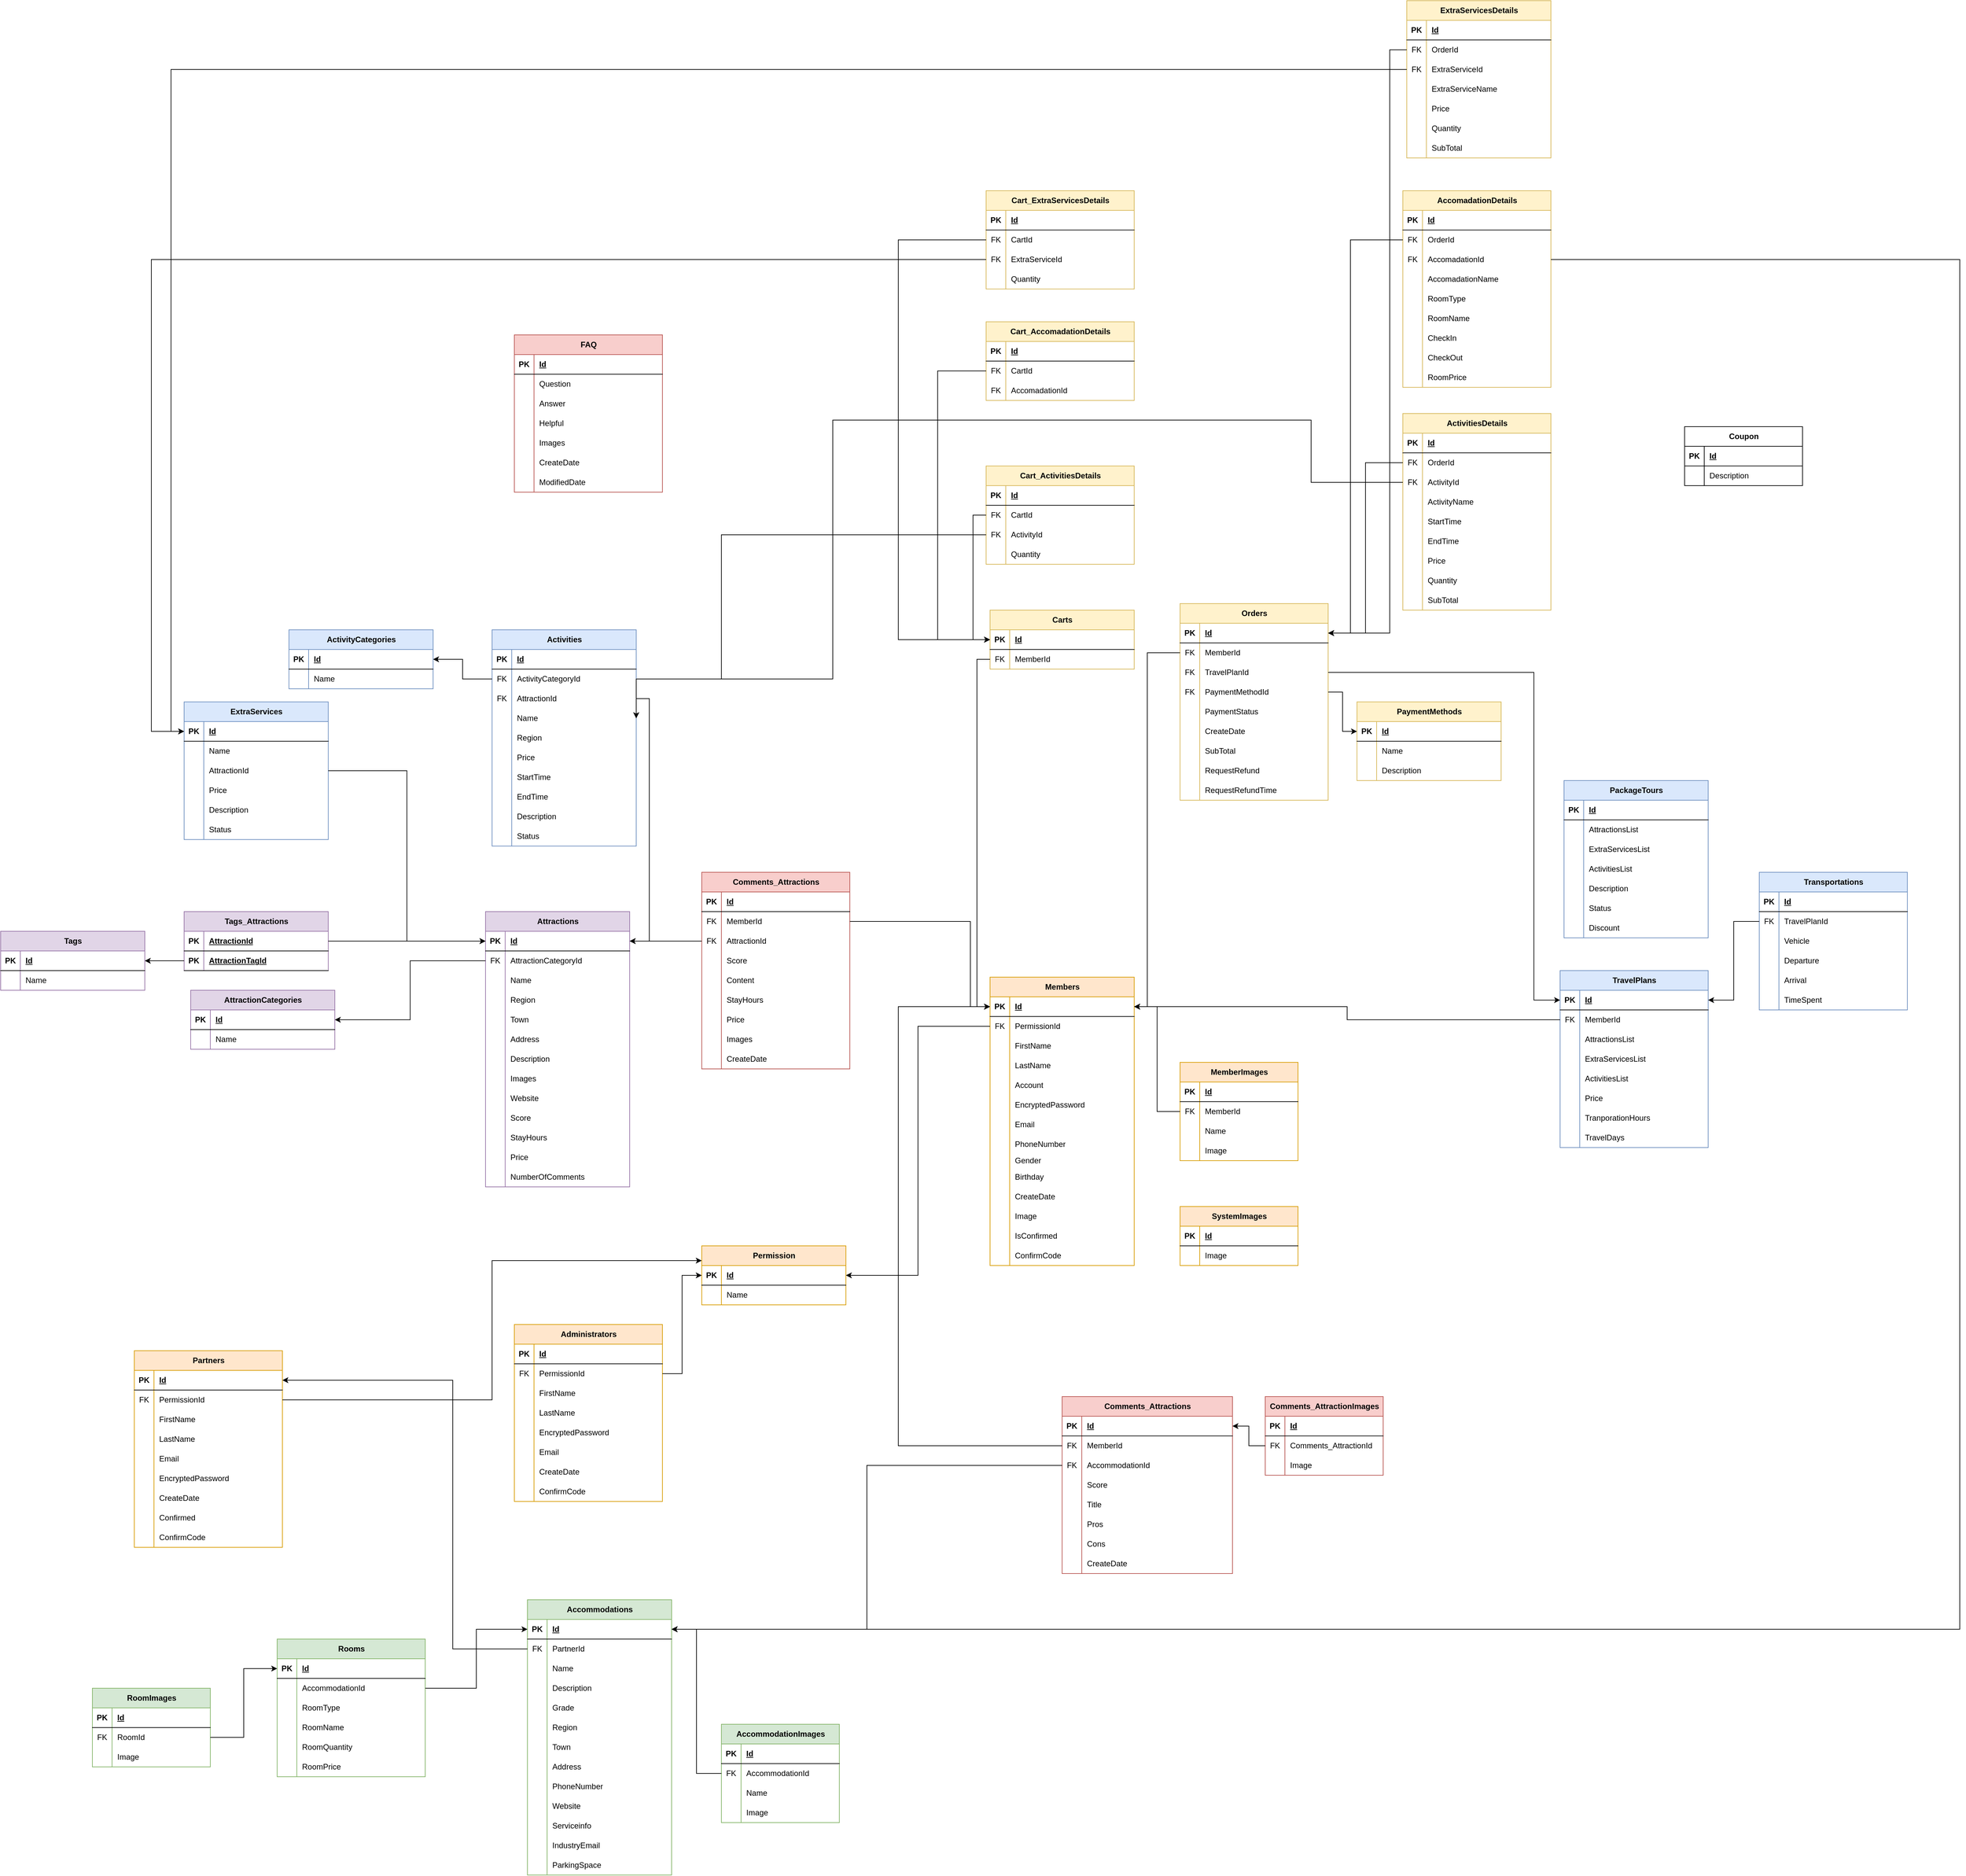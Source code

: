 <mxfile version="21.3.8" type="github">
  <diagram name="第 1 页" id="WFtb6BGqvICxzYtqbDIv">
    <mxGraphModel dx="2193" dy="1927" grid="1" gridSize="10" guides="1" tooltips="1" connect="1" arrows="1" fold="1" page="1" pageScale="1" pageWidth="827" pageHeight="1169" math="0" shadow="0">
      <root>
        <mxCell id="0" />
        <mxCell id="1" parent="0" />
        <mxCell id="X8zBvSqT35Ix6gxGrCm8-1" value="Attractions" style="shape=table;startSize=30;container=1;collapsible=1;childLayout=tableLayout;fixedRows=1;rowLines=0;fontStyle=1;align=center;resizeLast=1;html=1;fillColor=#e1d5e7;strokeColor=#9673a6;" parent="1" vertex="1">
          <mxGeometry x="530" y="470" width="220" height="420" as="geometry" />
        </mxCell>
        <mxCell id="X8zBvSqT35Ix6gxGrCm8-2" value="" style="shape=tableRow;horizontal=0;startSize=0;swimlaneHead=0;swimlaneBody=0;fillColor=none;collapsible=0;dropTarget=0;points=[[0,0.5],[1,0.5]];portConstraint=eastwest;top=0;left=0;right=0;bottom=1;" parent="X8zBvSqT35Ix6gxGrCm8-1" vertex="1">
          <mxGeometry y="30" width="220" height="30" as="geometry" />
        </mxCell>
        <mxCell id="X8zBvSqT35Ix6gxGrCm8-3" value="PK" style="shape=partialRectangle;connectable=0;fillColor=none;top=0;left=0;bottom=0;right=0;fontStyle=1;overflow=hidden;whiteSpace=wrap;html=1;" parent="X8zBvSqT35Ix6gxGrCm8-2" vertex="1">
          <mxGeometry width="30" height="30" as="geometry">
            <mxRectangle width="30" height="30" as="alternateBounds" />
          </mxGeometry>
        </mxCell>
        <mxCell id="X8zBvSqT35Ix6gxGrCm8-4" value="Id" style="shape=partialRectangle;connectable=0;fillColor=none;top=0;left=0;bottom=0;right=0;align=left;spacingLeft=6;fontStyle=5;overflow=hidden;whiteSpace=wrap;html=1;" parent="X8zBvSqT35Ix6gxGrCm8-2" vertex="1">
          <mxGeometry x="30" width="190" height="30" as="geometry">
            <mxRectangle width="190" height="30" as="alternateBounds" />
          </mxGeometry>
        </mxCell>
        <mxCell id="X8zBvSqT35Ix6gxGrCm8-15" value="" style="shape=tableRow;horizontal=0;startSize=0;swimlaneHead=0;swimlaneBody=0;fillColor=none;collapsible=0;dropTarget=0;points=[[0,0.5],[1,0.5]];portConstraint=eastwest;top=0;left=0;right=0;bottom=0;" parent="X8zBvSqT35Ix6gxGrCm8-1" vertex="1">
          <mxGeometry y="60" width="220" height="30" as="geometry" />
        </mxCell>
        <mxCell id="X8zBvSqT35Ix6gxGrCm8-16" value="FK" style="shape=partialRectangle;connectable=0;fillColor=none;top=0;left=0;bottom=0;right=0;editable=1;overflow=hidden;whiteSpace=wrap;html=1;" parent="X8zBvSqT35Ix6gxGrCm8-15" vertex="1">
          <mxGeometry width="30" height="30" as="geometry">
            <mxRectangle width="30" height="30" as="alternateBounds" />
          </mxGeometry>
        </mxCell>
        <mxCell id="X8zBvSqT35Ix6gxGrCm8-17" value="AttractionCategoryId" style="shape=partialRectangle;connectable=0;fillColor=none;top=0;left=0;bottom=0;right=0;align=left;spacingLeft=6;overflow=hidden;whiteSpace=wrap;html=1;" parent="X8zBvSqT35Ix6gxGrCm8-15" vertex="1">
          <mxGeometry x="30" width="190" height="30" as="geometry">
            <mxRectangle width="190" height="30" as="alternateBounds" />
          </mxGeometry>
        </mxCell>
        <mxCell id="X8zBvSqT35Ix6gxGrCm8-5" value="" style="shape=tableRow;horizontal=0;startSize=0;swimlaneHead=0;swimlaneBody=0;fillColor=none;collapsible=0;dropTarget=0;points=[[0,0.5],[1,0.5]];portConstraint=eastwest;top=0;left=0;right=0;bottom=0;" parent="X8zBvSqT35Ix6gxGrCm8-1" vertex="1">
          <mxGeometry y="90" width="220" height="30" as="geometry" />
        </mxCell>
        <mxCell id="X8zBvSqT35Ix6gxGrCm8-6" value="" style="shape=partialRectangle;connectable=0;fillColor=none;top=0;left=0;bottom=0;right=0;editable=1;overflow=hidden;whiteSpace=wrap;html=1;" parent="X8zBvSqT35Ix6gxGrCm8-5" vertex="1">
          <mxGeometry width="30" height="30" as="geometry">
            <mxRectangle width="30" height="30" as="alternateBounds" />
          </mxGeometry>
        </mxCell>
        <mxCell id="X8zBvSqT35Ix6gxGrCm8-7" value="Name" style="shape=partialRectangle;connectable=0;fillColor=none;top=0;left=0;bottom=0;right=0;align=left;spacingLeft=6;overflow=hidden;whiteSpace=wrap;html=1;" parent="X8zBvSqT35Ix6gxGrCm8-5" vertex="1">
          <mxGeometry x="30" width="190" height="30" as="geometry">
            <mxRectangle width="190" height="30" as="alternateBounds" />
          </mxGeometry>
        </mxCell>
        <mxCell id="X8zBvSqT35Ix6gxGrCm8-8" value="" style="shape=tableRow;horizontal=0;startSize=0;swimlaneHead=0;swimlaneBody=0;fillColor=none;collapsible=0;dropTarget=0;points=[[0,0.5],[1,0.5]];portConstraint=eastwest;top=0;left=0;right=0;bottom=0;" parent="X8zBvSqT35Ix6gxGrCm8-1" vertex="1">
          <mxGeometry y="120" width="220" height="30" as="geometry" />
        </mxCell>
        <mxCell id="X8zBvSqT35Ix6gxGrCm8-9" value="" style="shape=partialRectangle;connectable=0;fillColor=none;top=0;left=0;bottom=0;right=0;editable=1;overflow=hidden;whiteSpace=wrap;html=1;" parent="X8zBvSqT35Ix6gxGrCm8-8" vertex="1">
          <mxGeometry width="30" height="30" as="geometry">
            <mxRectangle width="30" height="30" as="alternateBounds" />
          </mxGeometry>
        </mxCell>
        <mxCell id="X8zBvSqT35Ix6gxGrCm8-10" value="Region" style="shape=partialRectangle;connectable=0;fillColor=none;top=0;left=0;bottom=0;right=0;align=left;spacingLeft=6;overflow=hidden;whiteSpace=wrap;html=1;" parent="X8zBvSqT35Ix6gxGrCm8-8" vertex="1">
          <mxGeometry x="30" width="190" height="30" as="geometry">
            <mxRectangle width="190" height="30" as="alternateBounds" />
          </mxGeometry>
        </mxCell>
        <mxCell id="X8zBvSqT35Ix6gxGrCm8-18" value="" style="shape=tableRow;horizontal=0;startSize=0;swimlaneHead=0;swimlaneBody=0;fillColor=none;collapsible=0;dropTarget=0;points=[[0,0.5],[1,0.5]];portConstraint=eastwest;top=0;left=0;right=0;bottom=0;" parent="X8zBvSqT35Ix6gxGrCm8-1" vertex="1">
          <mxGeometry y="150" width="220" height="30" as="geometry" />
        </mxCell>
        <mxCell id="X8zBvSqT35Ix6gxGrCm8-19" value="" style="shape=partialRectangle;connectable=0;fillColor=none;top=0;left=0;bottom=0;right=0;editable=1;overflow=hidden;whiteSpace=wrap;html=1;" parent="X8zBvSqT35Ix6gxGrCm8-18" vertex="1">
          <mxGeometry width="30" height="30" as="geometry">
            <mxRectangle width="30" height="30" as="alternateBounds" />
          </mxGeometry>
        </mxCell>
        <mxCell id="X8zBvSqT35Ix6gxGrCm8-20" value="Town" style="shape=partialRectangle;connectable=0;fillColor=none;top=0;left=0;bottom=0;right=0;align=left;spacingLeft=6;overflow=hidden;whiteSpace=wrap;html=1;" parent="X8zBvSqT35Ix6gxGrCm8-18" vertex="1">
          <mxGeometry x="30" width="190" height="30" as="geometry">
            <mxRectangle width="190" height="30" as="alternateBounds" />
          </mxGeometry>
        </mxCell>
        <mxCell id="X8zBvSqT35Ix6gxGrCm8-21" value="" style="shape=tableRow;horizontal=0;startSize=0;swimlaneHead=0;swimlaneBody=0;fillColor=none;collapsible=0;dropTarget=0;points=[[0,0.5],[1,0.5]];portConstraint=eastwest;top=0;left=0;right=0;bottom=0;" parent="X8zBvSqT35Ix6gxGrCm8-1" vertex="1">
          <mxGeometry y="180" width="220" height="30" as="geometry" />
        </mxCell>
        <mxCell id="X8zBvSqT35Ix6gxGrCm8-22" value="" style="shape=partialRectangle;connectable=0;fillColor=none;top=0;left=0;bottom=0;right=0;editable=1;overflow=hidden;whiteSpace=wrap;html=1;" parent="X8zBvSqT35Ix6gxGrCm8-21" vertex="1">
          <mxGeometry width="30" height="30" as="geometry">
            <mxRectangle width="30" height="30" as="alternateBounds" />
          </mxGeometry>
        </mxCell>
        <mxCell id="X8zBvSqT35Ix6gxGrCm8-23" value="Address" style="shape=partialRectangle;connectable=0;fillColor=none;top=0;left=0;bottom=0;right=0;align=left;spacingLeft=6;overflow=hidden;whiteSpace=wrap;html=1;" parent="X8zBvSqT35Ix6gxGrCm8-21" vertex="1">
          <mxGeometry x="30" width="190" height="30" as="geometry">
            <mxRectangle width="190" height="30" as="alternateBounds" />
          </mxGeometry>
        </mxCell>
        <mxCell id="X8zBvSqT35Ix6gxGrCm8-24" value="" style="shape=tableRow;horizontal=0;startSize=0;swimlaneHead=0;swimlaneBody=0;fillColor=none;collapsible=0;dropTarget=0;points=[[0,0.5],[1,0.5]];portConstraint=eastwest;top=0;left=0;right=0;bottom=0;" parent="X8zBvSqT35Ix6gxGrCm8-1" vertex="1">
          <mxGeometry y="210" width="220" height="30" as="geometry" />
        </mxCell>
        <mxCell id="X8zBvSqT35Ix6gxGrCm8-25" value="" style="shape=partialRectangle;connectable=0;fillColor=none;top=0;left=0;bottom=0;right=0;editable=1;overflow=hidden;whiteSpace=wrap;html=1;" parent="X8zBvSqT35Ix6gxGrCm8-24" vertex="1">
          <mxGeometry width="30" height="30" as="geometry">
            <mxRectangle width="30" height="30" as="alternateBounds" />
          </mxGeometry>
        </mxCell>
        <mxCell id="X8zBvSqT35Ix6gxGrCm8-26" value="Description" style="shape=partialRectangle;connectable=0;fillColor=none;top=0;left=0;bottom=0;right=0;align=left;spacingLeft=6;overflow=hidden;whiteSpace=wrap;html=1;" parent="X8zBvSqT35Ix6gxGrCm8-24" vertex="1">
          <mxGeometry x="30" width="190" height="30" as="geometry">
            <mxRectangle width="190" height="30" as="alternateBounds" />
          </mxGeometry>
        </mxCell>
        <mxCell id="X8zBvSqT35Ix6gxGrCm8-27" value="" style="shape=tableRow;horizontal=0;startSize=0;swimlaneHead=0;swimlaneBody=0;fillColor=none;collapsible=0;dropTarget=0;points=[[0,0.5],[1,0.5]];portConstraint=eastwest;top=0;left=0;right=0;bottom=0;" parent="X8zBvSqT35Ix6gxGrCm8-1" vertex="1">
          <mxGeometry y="240" width="220" height="30" as="geometry" />
        </mxCell>
        <mxCell id="X8zBvSqT35Ix6gxGrCm8-28" value="" style="shape=partialRectangle;connectable=0;fillColor=none;top=0;left=0;bottom=0;right=0;editable=1;overflow=hidden;whiteSpace=wrap;html=1;" parent="X8zBvSqT35Ix6gxGrCm8-27" vertex="1">
          <mxGeometry width="30" height="30" as="geometry">
            <mxRectangle width="30" height="30" as="alternateBounds" />
          </mxGeometry>
        </mxCell>
        <mxCell id="X8zBvSqT35Ix6gxGrCm8-29" value="Images" style="shape=partialRectangle;connectable=0;fillColor=none;top=0;left=0;bottom=0;right=0;align=left;spacingLeft=6;overflow=hidden;whiteSpace=wrap;html=1;" parent="X8zBvSqT35Ix6gxGrCm8-27" vertex="1">
          <mxGeometry x="30" width="190" height="30" as="geometry">
            <mxRectangle width="190" height="30" as="alternateBounds" />
          </mxGeometry>
        </mxCell>
        <mxCell id="X8zBvSqT35Ix6gxGrCm8-30" value="" style="shape=tableRow;horizontal=0;startSize=0;swimlaneHead=0;swimlaneBody=0;fillColor=none;collapsible=0;dropTarget=0;points=[[0,0.5],[1,0.5]];portConstraint=eastwest;top=0;left=0;right=0;bottom=0;" parent="X8zBvSqT35Ix6gxGrCm8-1" vertex="1">
          <mxGeometry y="270" width="220" height="30" as="geometry" />
        </mxCell>
        <mxCell id="X8zBvSqT35Ix6gxGrCm8-31" value="" style="shape=partialRectangle;connectable=0;fillColor=none;top=0;left=0;bottom=0;right=0;editable=1;overflow=hidden;whiteSpace=wrap;html=1;" parent="X8zBvSqT35Ix6gxGrCm8-30" vertex="1">
          <mxGeometry width="30" height="30" as="geometry">
            <mxRectangle width="30" height="30" as="alternateBounds" />
          </mxGeometry>
        </mxCell>
        <mxCell id="X8zBvSqT35Ix6gxGrCm8-32" value="Website" style="shape=partialRectangle;connectable=0;fillColor=none;top=0;left=0;bottom=0;right=0;align=left;spacingLeft=6;overflow=hidden;whiteSpace=wrap;html=1;" parent="X8zBvSqT35Ix6gxGrCm8-30" vertex="1">
          <mxGeometry x="30" width="190" height="30" as="geometry">
            <mxRectangle width="190" height="30" as="alternateBounds" />
          </mxGeometry>
        </mxCell>
        <mxCell id="X8zBvSqT35Ix6gxGrCm8-33" value="" style="shape=tableRow;horizontal=0;startSize=0;swimlaneHead=0;swimlaneBody=0;fillColor=none;collapsible=0;dropTarget=0;points=[[0,0.5],[1,0.5]];portConstraint=eastwest;top=0;left=0;right=0;bottom=0;" parent="X8zBvSqT35Ix6gxGrCm8-1" vertex="1">
          <mxGeometry y="300" width="220" height="30" as="geometry" />
        </mxCell>
        <mxCell id="X8zBvSqT35Ix6gxGrCm8-34" value="" style="shape=partialRectangle;connectable=0;fillColor=none;top=0;left=0;bottom=0;right=0;editable=1;overflow=hidden;whiteSpace=wrap;html=1;" parent="X8zBvSqT35Ix6gxGrCm8-33" vertex="1">
          <mxGeometry width="30" height="30" as="geometry">
            <mxRectangle width="30" height="30" as="alternateBounds" />
          </mxGeometry>
        </mxCell>
        <mxCell id="X8zBvSqT35Ix6gxGrCm8-35" value="Score" style="shape=partialRectangle;connectable=0;fillColor=none;top=0;left=0;bottom=0;right=0;align=left;spacingLeft=6;overflow=hidden;whiteSpace=wrap;html=1;" parent="X8zBvSqT35Ix6gxGrCm8-33" vertex="1">
          <mxGeometry x="30" width="190" height="30" as="geometry">
            <mxRectangle width="190" height="30" as="alternateBounds" />
          </mxGeometry>
        </mxCell>
        <mxCell id="X8zBvSqT35Ix6gxGrCm8-36" value="" style="shape=tableRow;horizontal=0;startSize=0;swimlaneHead=0;swimlaneBody=0;fillColor=none;collapsible=0;dropTarget=0;points=[[0,0.5],[1,0.5]];portConstraint=eastwest;top=0;left=0;right=0;bottom=0;" parent="X8zBvSqT35Ix6gxGrCm8-1" vertex="1">
          <mxGeometry y="330" width="220" height="30" as="geometry" />
        </mxCell>
        <mxCell id="X8zBvSqT35Ix6gxGrCm8-37" value="" style="shape=partialRectangle;connectable=0;fillColor=none;top=0;left=0;bottom=0;right=0;editable=1;overflow=hidden;whiteSpace=wrap;html=1;" parent="X8zBvSqT35Ix6gxGrCm8-36" vertex="1">
          <mxGeometry width="30" height="30" as="geometry">
            <mxRectangle width="30" height="30" as="alternateBounds" />
          </mxGeometry>
        </mxCell>
        <mxCell id="X8zBvSqT35Ix6gxGrCm8-38" value="StayHours" style="shape=partialRectangle;connectable=0;fillColor=none;top=0;left=0;bottom=0;right=0;align=left;spacingLeft=6;overflow=hidden;whiteSpace=wrap;html=1;" parent="X8zBvSqT35Ix6gxGrCm8-36" vertex="1">
          <mxGeometry x="30" width="190" height="30" as="geometry">
            <mxRectangle width="190" height="30" as="alternateBounds" />
          </mxGeometry>
        </mxCell>
        <mxCell id="X8zBvSqT35Ix6gxGrCm8-39" value="" style="shape=tableRow;horizontal=0;startSize=0;swimlaneHead=0;swimlaneBody=0;fillColor=none;collapsible=0;dropTarget=0;points=[[0,0.5],[1,0.5]];portConstraint=eastwest;top=0;left=0;right=0;bottom=0;" parent="X8zBvSqT35Ix6gxGrCm8-1" vertex="1">
          <mxGeometry y="360" width="220" height="30" as="geometry" />
        </mxCell>
        <mxCell id="X8zBvSqT35Ix6gxGrCm8-40" value="" style="shape=partialRectangle;connectable=0;fillColor=none;top=0;left=0;bottom=0;right=0;editable=1;overflow=hidden;whiteSpace=wrap;html=1;" parent="X8zBvSqT35Ix6gxGrCm8-39" vertex="1">
          <mxGeometry width="30" height="30" as="geometry">
            <mxRectangle width="30" height="30" as="alternateBounds" />
          </mxGeometry>
        </mxCell>
        <mxCell id="X8zBvSqT35Ix6gxGrCm8-41" value="Price" style="shape=partialRectangle;connectable=0;fillColor=none;top=0;left=0;bottom=0;right=0;align=left;spacingLeft=6;overflow=hidden;whiteSpace=wrap;html=1;" parent="X8zBvSqT35Ix6gxGrCm8-39" vertex="1">
          <mxGeometry x="30" width="190" height="30" as="geometry">
            <mxRectangle width="190" height="30" as="alternateBounds" />
          </mxGeometry>
        </mxCell>
        <mxCell id="X8zBvSqT35Ix6gxGrCm8-11" value="" style="shape=tableRow;horizontal=0;startSize=0;swimlaneHead=0;swimlaneBody=0;fillColor=none;collapsible=0;dropTarget=0;points=[[0,0.5],[1,0.5]];portConstraint=eastwest;top=0;left=0;right=0;bottom=0;" parent="X8zBvSqT35Ix6gxGrCm8-1" vertex="1">
          <mxGeometry y="390" width="220" height="30" as="geometry" />
        </mxCell>
        <mxCell id="X8zBvSqT35Ix6gxGrCm8-12" value="" style="shape=partialRectangle;connectable=0;fillColor=none;top=0;left=0;bottom=0;right=0;editable=1;overflow=hidden;whiteSpace=wrap;html=1;" parent="X8zBvSqT35Ix6gxGrCm8-11" vertex="1">
          <mxGeometry width="30" height="30" as="geometry">
            <mxRectangle width="30" height="30" as="alternateBounds" />
          </mxGeometry>
        </mxCell>
        <mxCell id="X8zBvSqT35Ix6gxGrCm8-13" value="NumberOfComments" style="shape=partialRectangle;connectable=0;fillColor=none;top=0;left=0;bottom=0;right=0;align=left;spacingLeft=6;overflow=hidden;whiteSpace=wrap;html=1;" parent="X8zBvSqT35Ix6gxGrCm8-11" vertex="1">
          <mxGeometry x="30" width="190" height="30" as="geometry">
            <mxRectangle width="190" height="30" as="alternateBounds" />
          </mxGeometry>
        </mxCell>
        <mxCell id="X8zBvSqT35Ix6gxGrCm8-42" value="AttractionCategories" style="shape=table;startSize=30;container=1;collapsible=1;childLayout=tableLayout;fixedRows=1;rowLines=0;fontStyle=1;align=center;resizeLast=1;html=1;fillColor=#e1d5e7;strokeColor=#9673a6;" parent="1" vertex="1">
          <mxGeometry x="80" y="590" width="220" height="90" as="geometry" />
        </mxCell>
        <mxCell id="X8zBvSqT35Ix6gxGrCm8-43" value="" style="shape=tableRow;horizontal=0;startSize=0;swimlaneHead=0;swimlaneBody=0;fillColor=none;collapsible=0;dropTarget=0;points=[[0,0.5],[1,0.5]];portConstraint=eastwest;top=0;left=0;right=0;bottom=1;" parent="X8zBvSqT35Ix6gxGrCm8-42" vertex="1">
          <mxGeometry y="30" width="220" height="30" as="geometry" />
        </mxCell>
        <mxCell id="X8zBvSqT35Ix6gxGrCm8-44" value="PK" style="shape=partialRectangle;connectable=0;fillColor=none;top=0;left=0;bottom=0;right=0;fontStyle=1;overflow=hidden;whiteSpace=wrap;html=1;" parent="X8zBvSqT35Ix6gxGrCm8-43" vertex="1">
          <mxGeometry width="30" height="30" as="geometry">
            <mxRectangle width="30" height="30" as="alternateBounds" />
          </mxGeometry>
        </mxCell>
        <mxCell id="X8zBvSqT35Ix6gxGrCm8-45" value="Id" style="shape=partialRectangle;connectable=0;fillColor=none;top=0;left=0;bottom=0;right=0;align=left;spacingLeft=6;fontStyle=5;overflow=hidden;whiteSpace=wrap;html=1;" parent="X8zBvSqT35Ix6gxGrCm8-43" vertex="1">
          <mxGeometry x="30" width="190" height="30" as="geometry">
            <mxRectangle width="190" height="30" as="alternateBounds" />
          </mxGeometry>
        </mxCell>
        <mxCell id="X8zBvSqT35Ix6gxGrCm8-46" value="" style="shape=tableRow;horizontal=0;startSize=0;swimlaneHead=0;swimlaneBody=0;fillColor=none;collapsible=0;dropTarget=0;points=[[0,0.5],[1,0.5]];portConstraint=eastwest;top=0;left=0;right=0;bottom=0;" parent="X8zBvSqT35Ix6gxGrCm8-42" vertex="1">
          <mxGeometry y="60" width="220" height="30" as="geometry" />
        </mxCell>
        <mxCell id="X8zBvSqT35Ix6gxGrCm8-47" value="" style="shape=partialRectangle;connectable=0;fillColor=none;top=0;left=0;bottom=0;right=0;editable=1;overflow=hidden;whiteSpace=wrap;html=1;" parent="X8zBvSqT35Ix6gxGrCm8-46" vertex="1">
          <mxGeometry width="30" height="30" as="geometry">
            <mxRectangle width="30" height="30" as="alternateBounds" />
          </mxGeometry>
        </mxCell>
        <mxCell id="X8zBvSqT35Ix6gxGrCm8-48" value="Name" style="shape=partialRectangle;connectable=0;fillColor=none;top=0;left=0;bottom=0;right=0;align=left;spacingLeft=6;overflow=hidden;whiteSpace=wrap;html=1;" parent="X8zBvSqT35Ix6gxGrCm8-46" vertex="1">
          <mxGeometry x="30" width="190" height="30" as="geometry">
            <mxRectangle width="190" height="30" as="alternateBounds" />
          </mxGeometry>
        </mxCell>
        <mxCell id="X8zBvSqT35Ix6gxGrCm8-84" value="Tags_Attractions" style="shape=table;startSize=30;container=1;collapsible=1;childLayout=tableLayout;fixedRows=1;rowLines=0;fontStyle=1;align=center;resizeLast=1;html=1;fillColor=#e1d5e7;strokeColor=#9673a6;" parent="1" vertex="1">
          <mxGeometry x="70" y="470" width="220" height="90" as="geometry" />
        </mxCell>
        <mxCell id="X8zBvSqT35Ix6gxGrCm8-99" value="" style="shape=tableRow;horizontal=0;startSize=0;swimlaneHead=0;swimlaneBody=0;fillColor=none;collapsible=0;dropTarget=0;points=[[0,0.5],[1,0.5]];portConstraint=eastwest;top=0;left=0;right=0;bottom=1;" parent="X8zBvSqT35Ix6gxGrCm8-84" vertex="1">
          <mxGeometry y="30" width="220" height="30" as="geometry" />
        </mxCell>
        <mxCell id="X8zBvSqT35Ix6gxGrCm8-100" value="PK" style="shape=partialRectangle;connectable=0;fillColor=none;top=0;left=0;bottom=0;right=0;fontStyle=1;overflow=hidden;whiteSpace=wrap;html=1;" parent="X8zBvSqT35Ix6gxGrCm8-99" vertex="1">
          <mxGeometry width="30" height="30" as="geometry">
            <mxRectangle width="30" height="30" as="alternateBounds" />
          </mxGeometry>
        </mxCell>
        <mxCell id="X8zBvSqT35Ix6gxGrCm8-101" value="AttractionId" style="shape=partialRectangle;connectable=0;fillColor=none;top=0;left=0;bottom=0;right=0;align=left;spacingLeft=6;fontStyle=5;overflow=hidden;whiteSpace=wrap;html=1;" parent="X8zBvSqT35Ix6gxGrCm8-99" vertex="1">
          <mxGeometry x="30" width="190" height="30" as="geometry">
            <mxRectangle width="190" height="30" as="alternateBounds" />
          </mxGeometry>
        </mxCell>
        <mxCell id="X8zBvSqT35Ix6gxGrCm8-85" value="" style="shape=tableRow;horizontal=0;startSize=0;swimlaneHead=0;swimlaneBody=0;fillColor=none;collapsible=0;dropTarget=0;points=[[0,0.5],[1,0.5]];portConstraint=eastwest;top=0;left=0;right=0;bottom=1;" parent="X8zBvSqT35Ix6gxGrCm8-84" vertex="1">
          <mxGeometry y="60" width="220" height="30" as="geometry" />
        </mxCell>
        <mxCell id="X8zBvSqT35Ix6gxGrCm8-86" value="PK" style="shape=partialRectangle;connectable=0;fillColor=none;top=0;left=0;bottom=0;right=0;fontStyle=1;overflow=hidden;whiteSpace=wrap;html=1;" parent="X8zBvSqT35Ix6gxGrCm8-85" vertex="1">
          <mxGeometry width="30" height="30" as="geometry">
            <mxRectangle width="30" height="30" as="alternateBounds" />
          </mxGeometry>
        </mxCell>
        <mxCell id="X8zBvSqT35Ix6gxGrCm8-87" value="AttractionTagId" style="shape=partialRectangle;connectable=0;fillColor=none;top=0;left=0;bottom=0;right=0;align=left;spacingLeft=6;fontStyle=5;overflow=hidden;whiteSpace=wrap;html=1;" parent="X8zBvSqT35Ix6gxGrCm8-85" vertex="1">
          <mxGeometry x="30" width="190" height="30" as="geometry">
            <mxRectangle width="190" height="30" as="alternateBounds" />
          </mxGeometry>
        </mxCell>
        <mxCell id="X8zBvSqT35Ix6gxGrCm8-91" value="Tags" style="shape=table;startSize=30;container=1;collapsible=1;childLayout=tableLayout;fixedRows=1;rowLines=0;fontStyle=1;align=center;resizeLast=1;html=1;fillColor=#e1d5e7;strokeColor=#9673a6;" parent="1" vertex="1">
          <mxGeometry x="-210" y="500" width="220" height="90" as="geometry" />
        </mxCell>
        <mxCell id="X8zBvSqT35Ix6gxGrCm8-92" value="" style="shape=tableRow;horizontal=0;startSize=0;swimlaneHead=0;swimlaneBody=0;fillColor=none;collapsible=0;dropTarget=0;points=[[0,0.5],[1,0.5]];portConstraint=eastwest;top=0;left=0;right=0;bottom=1;" parent="X8zBvSqT35Ix6gxGrCm8-91" vertex="1">
          <mxGeometry y="30" width="220" height="30" as="geometry" />
        </mxCell>
        <mxCell id="X8zBvSqT35Ix6gxGrCm8-93" value="PK" style="shape=partialRectangle;connectable=0;fillColor=none;top=0;left=0;bottom=0;right=0;fontStyle=1;overflow=hidden;whiteSpace=wrap;html=1;" parent="X8zBvSqT35Ix6gxGrCm8-92" vertex="1">
          <mxGeometry width="30" height="30" as="geometry">
            <mxRectangle width="30" height="30" as="alternateBounds" />
          </mxGeometry>
        </mxCell>
        <mxCell id="X8zBvSqT35Ix6gxGrCm8-94" value="Id" style="shape=partialRectangle;connectable=0;fillColor=none;top=0;left=0;bottom=0;right=0;align=left;spacingLeft=6;fontStyle=5;overflow=hidden;whiteSpace=wrap;html=1;" parent="X8zBvSqT35Ix6gxGrCm8-92" vertex="1">
          <mxGeometry x="30" width="190" height="30" as="geometry">
            <mxRectangle width="190" height="30" as="alternateBounds" />
          </mxGeometry>
        </mxCell>
        <mxCell id="X8zBvSqT35Ix6gxGrCm8-95" value="" style="shape=tableRow;horizontal=0;startSize=0;swimlaneHead=0;swimlaneBody=0;fillColor=none;collapsible=0;dropTarget=0;points=[[0,0.5],[1,0.5]];portConstraint=eastwest;top=0;left=0;right=0;bottom=0;" parent="X8zBvSqT35Ix6gxGrCm8-91" vertex="1">
          <mxGeometry y="60" width="220" height="30" as="geometry" />
        </mxCell>
        <mxCell id="X8zBvSqT35Ix6gxGrCm8-96" value="" style="shape=partialRectangle;connectable=0;fillColor=none;top=0;left=0;bottom=0;right=0;editable=1;overflow=hidden;whiteSpace=wrap;html=1;" parent="X8zBvSqT35Ix6gxGrCm8-95" vertex="1">
          <mxGeometry width="30" height="30" as="geometry">
            <mxRectangle width="30" height="30" as="alternateBounds" />
          </mxGeometry>
        </mxCell>
        <mxCell id="X8zBvSqT35Ix6gxGrCm8-97" value="Name" style="shape=partialRectangle;connectable=0;fillColor=none;top=0;left=0;bottom=0;right=0;align=left;spacingLeft=6;overflow=hidden;whiteSpace=wrap;html=1;" parent="X8zBvSqT35Ix6gxGrCm8-95" vertex="1">
          <mxGeometry x="30" width="190" height="30" as="geometry">
            <mxRectangle width="190" height="30" as="alternateBounds" />
          </mxGeometry>
        </mxCell>
        <mxCell id="X8zBvSqT35Ix6gxGrCm8-105" style="edgeStyle=orthogonalEdgeStyle;rounded=0;orthogonalLoop=1;jettySize=auto;html=1;exitX=1;exitY=0.5;exitDx=0;exitDy=0;entryX=0;entryY=0.5;entryDx=0;entryDy=0;" parent="1" source="X8zBvSqT35Ix6gxGrCm8-99" target="X8zBvSqT35Ix6gxGrCm8-2" edge="1">
          <mxGeometry relative="1" as="geometry" />
        </mxCell>
        <mxCell id="X8zBvSqT35Ix6gxGrCm8-106" value="ExtraServices" style="shape=table;startSize=30;container=1;collapsible=1;childLayout=tableLayout;fixedRows=1;rowLines=0;fontStyle=1;align=center;resizeLast=1;html=1;fillColor=#dae8fc;strokeColor=#6c8ebf;" parent="1" vertex="1">
          <mxGeometry x="70" y="150" width="220" height="210" as="geometry" />
        </mxCell>
        <mxCell id="X8zBvSqT35Ix6gxGrCm8-107" value="" style="shape=tableRow;horizontal=0;startSize=0;swimlaneHead=0;swimlaneBody=0;fillColor=none;collapsible=0;dropTarget=0;points=[[0,0.5],[1,0.5]];portConstraint=eastwest;top=0;left=0;right=0;bottom=1;" parent="X8zBvSqT35Ix6gxGrCm8-106" vertex="1">
          <mxGeometry y="30" width="220" height="30" as="geometry" />
        </mxCell>
        <mxCell id="X8zBvSqT35Ix6gxGrCm8-108" value="PK" style="shape=partialRectangle;connectable=0;fillColor=none;top=0;left=0;bottom=0;right=0;fontStyle=1;overflow=hidden;whiteSpace=wrap;html=1;" parent="X8zBvSqT35Ix6gxGrCm8-107" vertex="1">
          <mxGeometry width="30" height="30" as="geometry">
            <mxRectangle width="30" height="30" as="alternateBounds" />
          </mxGeometry>
        </mxCell>
        <mxCell id="X8zBvSqT35Ix6gxGrCm8-109" value="Id" style="shape=partialRectangle;connectable=0;fillColor=none;top=0;left=0;bottom=0;right=0;align=left;spacingLeft=6;fontStyle=5;overflow=hidden;whiteSpace=wrap;html=1;" parent="X8zBvSqT35Ix6gxGrCm8-107" vertex="1">
          <mxGeometry x="30" width="190" height="30" as="geometry">
            <mxRectangle width="190" height="30" as="alternateBounds" />
          </mxGeometry>
        </mxCell>
        <mxCell id="X8zBvSqT35Ix6gxGrCm8-110" value="" style="shape=tableRow;horizontal=0;startSize=0;swimlaneHead=0;swimlaneBody=0;fillColor=none;collapsible=0;dropTarget=0;points=[[0,0.5],[1,0.5]];portConstraint=eastwest;top=0;left=0;right=0;bottom=0;" parent="X8zBvSqT35Ix6gxGrCm8-106" vertex="1">
          <mxGeometry y="60" width="220" height="30" as="geometry" />
        </mxCell>
        <mxCell id="X8zBvSqT35Ix6gxGrCm8-111" value="" style="shape=partialRectangle;connectable=0;fillColor=none;top=0;left=0;bottom=0;right=0;editable=1;overflow=hidden;whiteSpace=wrap;html=1;" parent="X8zBvSqT35Ix6gxGrCm8-110" vertex="1">
          <mxGeometry width="30" height="30" as="geometry">
            <mxRectangle width="30" height="30" as="alternateBounds" />
          </mxGeometry>
        </mxCell>
        <mxCell id="X8zBvSqT35Ix6gxGrCm8-112" value="Name" style="shape=partialRectangle;connectable=0;fillColor=none;top=0;left=0;bottom=0;right=0;align=left;spacingLeft=6;overflow=hidden;whiteSpace=wrap;html=1;" parent="X8zBvSqT35Ix6gxGrCm8-110" vertex="1">
          <mxGeometry x="30" width="190" height="30" as="geometry">
            <mxRectangle width="190" height="30" as="alternateBounds" />
          </mxGeometry>
        </mxCell>
        <mxCell id="X8zBvSqT35Ix6gxGrCm8-113" value="" style="shape=tableRow;horizontal=0;startSize=0;swimlaneHead=0;swimlaneBody=0;fillColor=none;collapsible=0;dropTarget=0;points=[[0,0.5],[1,0.5]];portConstraint=eastwest;top=0;left=0;right=0;bottom=0;" parent="X8zBvSqT35Ix6gxGrCm8-106" vertex="1">
          <mxGeometry y="90" width="220" height="30" as="geometry" />
        </mxCell>
        <mxCell id="X8zBvSqT35Ix6gxGrCm8-114" value="" style="shape=partialRectangle;connectable=0;fillColor=none;top=0;left=0;bottom=0;right=0;editable=1;overflow=hidden;whiteSpace=wrap;html=1;" parent="X8zBvSqT35Ix6gxGrCm8-113" vertex="1">
          <mxGeometry width="30" height="30" as="geometry">
            <mxRectangle width="30" height="30" as="alternateBounds" />
          </mxGeometry>
        </mxCell>
        <mxCell id="X8zBvSqT35Ix6gxGrCm8-115" value="AttractionId" style="shape=partialRectangle;connectable=0;fillColor=none;top=0;left=0;bottom=0;right=0;align=left;spacingLeft=6;overflow=hidden;whiteSpace=wrap;html=1;" parent="X8zBvSqT35Ix6gxGrCm8-113" vertex="1">
          <mxGeometry x="30" width="190" height="30" as="geometry">
            <mxRectangle width="190" height="30" as="alternateBounds" />
          </mxGeometry>
        </mxCell>
        <mxCell id="X8zBvSqT35Ix6gxGrCm8-116" value="" style="shape=tableRow;horizontal=0;startSize=0;swimlaneHead=0;swimlaneBody=0;fillColor=none;collapsible=0;dropTarget=0;points=[[0,0.5],[1,0.5]];portConstraint=eastwest;top=0;left=0;right=0;bottom=0;" parent="X8zBvSqT35Ix6gxGrCm8-106" vertex="1">
          <mxGeometry y="120" width="220" height="30" as="geometry" />
        </mxCell>
        <mxCell id="X8zBvSqT35Ix6gxGrCm8-117" value="" style="shape=partialRectangle;connectable=0;fillColor=none;top=0;left=0;bottom=0;right=0;editable=1;overflow=hidden;whiteSpace=wrap;html=1;" parent="X8zBvSqT35Ix6gxGrCm8-116" vertex="1">
          <mxGeometry width="30" height="30" as="geometry">
            <mxRectangle width="30" height="30" as="alternateBounds" />
          </mxGeometry>
        </mxCell>
        <mxCell id="X8zBvSqT35Ix6gxGrCm8-118" value="Price" style="shape=partialRectangle;connectable=0;fillColor=none;top=0;left=0;bottom=0;right=0;align=left;spacingLeft=6;overflow=hidden;whiteSpace=wrap;html=1;" parent="X8zBvSqT35Ix6gxGrCm8-116" vertex="1">
          <mxGeometry x="30" width="190" height="30" as="geometry">
            <mxRectangle width="190" height="30" as="alternateBounds" />
          </mxGeometry>
        </mxCell>
        <mxCell id="E2ha5p01r1FhTiYCVYXW-10" value="" style="shape=tableRow;horizontal=0;startSize=0;swimlaneHead=0;swimlaneBody=0;fillColor=none;collapsible=0;dropTarget=0;points=[[0,0.5],[1,0.5]];portConstraint=eastwest;top=0;left=0;right=0;bottom=0;" vertex="1" parent="X8zBvSqT35Ix6gxGrCm8-106">
          <mxGeometry y="150" width="220" height="30" as="geometry" />
        </mxCell>
        <mxCell id="E2ha5p01r1FhTiYCVYXW-11" value="" style="shape=partialRectangle;connectable=0;fillColor=none;top=0;left=0;bottom=0;right=0;editable=1;overflow=hidden;whiteSpace=wrap;html=1;" vertex="1" parent="E2ha5p01r1FhTiYCVYXW-10">
          <mxGeometry width="30" height="30" as="geometry">
            <mxRectangle width="30" height="30" as="alternateBounds" />
          </mxGeometry>
        </mxCell>
        <mxCell id="E2ha5p01r1FhTiYCVYXW-12" value="Description" style="shape=partialRectangle;connectable=0;fillColor=none;top=0;left=0;bottom=0;right=0;align=left;spacingLeft=6;overflow=hidden;whiteSpace=wrap;html=1;" vertex="1" parent="E2ha5p01r1FhTiYCVYXW-10">
          <mxGeometry x="30" width="190" height="30" as="geometry">
            <mxRectangle width="190" height="30" as="alternateBounds" />
          </mxGeometry>
        </mxCell>
        <mxCell id="X8zBvSqT35Ix6gxGrCm8-119" value="" style="shape=tableRow;horizontal=0;startSize=0;swimlaneHead=0;swimlaneBody=0;fillColor=none;collapsible=0;dropTarget=0;points=[[0,0.5],[1,0.5]];portConstraint=eastwest;top=0;left=0;right=0;bottom=0;" parent="X8zBvSqT35Ix6gxGrCm8-106" vertex="1">
          <mxGeometry y="180" width="220" height="30" as="geometry" />
        </mxCell>
        <mxCell id="X8zBvSqT35Ix6gxGrCm8-120" value="" style="shape=partialRectangle;connectable=0;fillColor=none;top=0;left=0;bottom=0;right=0;editable=1;overflow=hidden;whiteSpace=wrap;html=1;" parent="X8zBvSqT35Ix6gxGrCm8-119" vertex="1">
          <mxGeometry width="30" height="30" as="geometry">
            <mxRectangle width="30" height="30" as="alternateBounds" />
          </mxGeometry>
        </mxCell>
        <mxCell id="X8zBvSqT35Ix6gxGrCm8-121" value="Status" style="shape=partialRectangle;connectable=0;fillColor=none;top=0;left=0;bottom=0;right=0;align=left;spacingLeft=6;overflow=hidden;whiteSpace=wrap;html=1;" parent="X8zBvSqT35Ix6gxGrCm8-119" vertex="1">
          <mxGeometry x="30" width="190" height="30" as="geometry">
            <mxRectangle width="190" height="30" as="alternateBounds" />
          </mxGeometry>
        </mxCell>
        <mxCell id="X8zBvSqT35Ix6gxGrCm8-147" value="Activities" style="shape=table;startSize=30;container=1;collapsible=1;childLayout=tableLayout;fixedRows=1;rowLines=0;fontStyle=1;align=center;resizeLast=1;html=1;fillColor=#dae8fc;strokeColor=#6c8ebf;" parent="1" vertex="1">
          <mxGeometry x="540" y="40" width="220" height="330" as="geometry" />
        </mxCell>
        <mxCell id="X8zBvSqT35Ix6gxGrCm8-148" value="" style="shape=tableRow;horizontal=0;startSize=0;swimlaneHead=0;swimlaneBody=0;fillColor=none;collapsible=0;dropTarget=0;points=[[0,0.5],[1,0.5]];portConstraint=eastwest;top=0;left=0;right=0;bottom=1;" parent="X8zBvSqT35Ix6gxGrCm8-147" vertex="1">
          <mxGeometry y="30" width="220" height="30" as="geometry" />
        </mxCell>
        <mxCell id="X8zBvSqT35Ix6gxGrCm8-149" value="PK" style="shape=partialRectangle;connectable=0;fillColor=none;top=0;left=0;bottom=0;right=0;fontStyle=1;overflow=hidden;whiteSpace=wrap;html=1;" parent="X8zBvSqT35Ix6gxGrCm8-148" vertex="1">
          <mxGeometry width="30" height="30" as="geometry">
            <mxRectangle width="30" height="30" as="alternateBounds" />
          </mxGeometry>
        </mxCell>
        <mxCell id="X8zBvSqT35Ix6gxGrCm8-150" value="Id" style="shape=partialRectangle;connectable=0;fillColor=none;top=0;left=0;bottom=0;right=0;align=left;spacingLeft=6;fontStyle=5;overflow=hidden;whiteSpace=wrap;html=1;" parent="X8zBvSqT35Ix6gxGrCm8-148" vertex="1">
          <mxGeometry x="30" width="190" height="30" as="geometry">
            <mxRectangle width="190" height="30" as="alternateBounds" />
          </mxGeometry>
        </mxCell>
        <mxCell id="X8zBvSqT35Ix6gxGrCm8-154" value="" style="shape=tableRow;horizontal=0;startSize=0;swimlaneHead=0;swimlaneBody=0;fillColor=none;collapsible=0;dropTarget=0;points=[[0,0.5],[1,0.5]];portConstraint=eastwest;top=0;left=0;right=0;bottom=0;" parent="X8zBvSqT35Ix6gxGrCm8-147" vertex="1">
          <mxGeometry y="60" width="220" height="30" as="geometry" />
        </mxCell>
        <mxCell id="X8zBvSqT35Ix6gxGrCm8-155" value="FK" style="shape=partialRectangle;connectable=0;fillColor=none;top=0;left=0;bottom=0;right=0;editable=1;overflow=hidden;whiteSpace=wrap;html=1;" parent="X8zBvSqT35Ix6gxGrCm8-154" vertex="1">
          <mxGeometry width="30" height="30" as="geometry">
            <mxRectangle width="30" height="30" as="alternateBounds" />
          </mxGeometry>
        </mxCell>
        <mxCell id="X8zBvSqT35Ix6gxGrCm8-156" value="ActivityCategoryId" style="shape=partialRectangle;connectable=0;fillColor=none;top=0;left=0;bottom=0;right=0;align=left;spacingLeft=6;overflow=hidden;whiteSpace=wrap;html=1;" parent="X8zBvSqT35Ix6gxGrCm8-154" vertex="1">
          <mxGeometry x="30" width="190" height="30" as="geometry">
            <mxRectangle width="190" height="30" as="alternateBounds" />
          </mxGeometry>
        </mxCell>
        <mxCell id="X8zBvSqT35Ix6gxGrCm8-160" value="" style="shape=tableRow;horizontal=0;startSize=0;swimlaneHead=0;swimlaneBody=0;fillColor=none;collapsible=0;dropTarget=0;points=[[0,0.5],[1,0.5]];portConstraint=eastwest;top=0;left=0;right=0;bottom=0;" parent="X8zBvSqT35Ix6gxGrCm8-147" vertex="1">
          <mxGeometry y="90" width="220" height="30" as="geometry" />
        </mxCell>
        <mxCell id="X8zBvSqT35Ix6gxGrCm8-161" value="FK" style="shape=partialRectangle;connectable=0;fillColor=none;top=0;left=0;bottom=0;right=0;editable=1;overflow=hidden;whiteSpace=wrap;html=1;" parent="X8zBvSqT35Ix6gxGrCm8-160" vertex="1">
          <mxGeometry width="30" height="30" as="geometry">
            <mxRectangle width="30" height="30" as="alternateBounds" />
          </mxGeometry>
        </mxCell>
        <mxCell id="X8zBvSqT35Ix6gxGrCm8-162" value="AttractionId" style="shape=partialRectangle;connectable=0;fillColor=none;top=0;left=0;bottom=0;right=0;align=left;spacingLeft=6;overflow=hidden;whiteSpace=wrap;html=1;" parent="X8zBvSqT35Ix6gxGrCm8-160" vertex="1">
          <mxGeometry x="30" width="190" height="30" as="geometry">
            <mxRectangle width="190" height="30" as="alternateBounds" />
          </mxGeometry>
        </mxCell>
        <mxCell id="X8zBvSqT35Ix6gxGrCm8-151" value="" style="shape=tableRow;horizontal=0;startSize=0;swimlaneHead=0;swimlaneBody=0;fillColor=none;collapsible=0;dropTarget=0;points=[[0,0.5],[1,0.5]];portConstraint=eastwest;top=0;left=0;right=0;bottom=0;" parent="X8zBvSqT35Ix6gxGrCm8-147" vertex="1">
          <mxGeometry y="120" width="220" height="30" as="geometry" />
        </mxCell>
        <mxCell id="X8zBvSqT35Ix6gxGrCm8-152" value="" style="shape=partialRectangle;connectable=0;fillColor=none;top=0;left=0;bottom=0;right=0;editable=1;overflow=hidden;whiteSpace=wrap;html=1;" parent="X8zBvSqT35Ix6gxGrCm8-151" vertex="1">
          <mxGeometry width="30" height="30" as="geometry">
            <mxRectangle width="30" height="30" as="alternateBounds" />
          </mxGeometry>
        </mxCell>
        <mxCell id="X8zBvSqT35Ix6gxGrCm8-153" value="Name" style="shape=partialRectangle;connectable=0;fillColor=none;top=0;left=0;bottom=0;right=0;align=left;spacingLeft=6;overflow=hidden;whiteSpace=wrap;html=1;" parent="X8zBvSqT35Ix6gxGrCm8-151" vertex="1">
          <mxGeometry x="30" width="190" height="30" as="geometry">
            <mxRectangle width="190" height="30" as="alternateBounds" />
          </mxGeometry>
        </mxCell>
        <mxCell id="X8zBvSqT35Ix6gxGrCm8-157" value="" style="shape=tableRow;horizontal=0;startSize=0;swimlaneHead=0;swimlaneBody=0;fillColor=none;collapsible=0;dropTarget=0;points=[[0,0.5],[1,0.5]];portConstraint=eastwest;top=0;left=0;right=0;bottom=0;" parent="X8zBvSqT35Ix6gxGrCm8-147" vertex="1">
          <mxGeometry y="150" width="220" height="30" as="geometry" />
        </mxCell>
        <mxCell id="X8zBvSqT35Ix6gxGrCm8-158" value="" style="shape=partialRectangle;connectable=0;fillColor=none;top=0;left=0;bottom=0;right=0;editable=1;overflow=hidden;whiteSpace=wrap;html=1;" parent="X8zBvSqT35Ix6gxGrCm8-157" vertex="1">
          <mxGeometry width="30" height="30" as="geometry">
            <mxRectangle width="30" height="30" as="alternateBounds" />
          </mxGeometry>
        </mxCell>
        <mxCell id="X8zBvSqT35Ix6gxGrCm8-159" value="Region" style="shape=partialRectangle;connectable=0;fillColor=none;top=0;left=0;bottom=0;right=0;align=left;spacingLeft=6;overflow=hidden;whiteSpace=wrap;html=1;" parent="X8zBvSqT35Ix6gxGrCm8-157" vertex="1">
          <mxGeometry x="30" width="190" height="30" as="geometry">
            <mxRectangle width="190" height="30" as="alternateBounds" />
          </mxGeometry>
        </mxCell>
        <mxCell id="X8zBvSqT35Ix6gxGrCm8-164" value="" style="shape=tableRow;horizontal=0;startSize=0;swimlaneHead=0;swimlaneBody=0;fillColor=none;collapsible=0;dropTarget=0;points=[[0,0.5],[1,0.5]];portConstraint=eastwest;top=0;left=0;right=0;bottom=0;" parent="X8zBvSqT35Ix6gxGrCm8-147" vertex="1">
          <mxGeometry y="180" width="220" height="30" as="geometry" />
        </mxCell>
        <mxCell id="X8zBvSqT35Ix6gxGrCm8-165" value="" style="shape=partialRectangle;connectable=0;fillColor=none;top=0;left=0;bottom=0;right=0;editable=1;overflow=hidden;whiteSpace=wrap;html=1;" parent="X8zBvSqT35Ix6gxGrCm8-164" vertex="1">
          <mxGeometry width="30" height="30" as="geometry">
            <mxRectangle width="30" height="30" as="alternateBounds" />
          </mxGeometry>
        </mxCell>
        <mxCell id="X8zBvSqT35Ix6gxGrCm8-166" value="Price" style="shape=partialRectangle;connectable=0;fillColor=none;top=0;left=0;bottom=0;right=0;align=left;spacingLeft=6;overflow=hidden;whiteSpace=wrap;html=1;" parent="X8zBvSqT35Ix6gxGrCm8-164" vertex="1">
          <mxGeometry x="30" width="190" height="30" as="geometry">
            <mxRectangle width="190" height="30" as="alternateBounds" />
          </mxGeometry>
        </mxCell>
        <mxCell id="X8zBvSqT35Ix6gxGrCm8-167" value="" style="shape=tableRow;horizontal=0;startSize=0;swimlaneHead=0;swimlaneBody=0;fillColor=none;collapsible=0;dropTarget=0;points=[[0,0.5],[1,0.5]];portConstraint=eastwest;top=0;left=0;right=0;bottom=0;" parent="X8zBvSqT35Ix6gxGrCm8-147" vertex="1">
          <mxGeometry y="210" width="220" height="30" as="geometry" />
        </mxCell>
        <mxCell id="X8zBvSqT35Ix6gxGrCm8-168" value="" style="shape=partialRectangle;connectable=0;fillColor=none;top=0;left=0;bottom=0;right=0;editable=1;overflow=hidden;whiteSpace=wrap;html=1;" parent="X8zBvSqT35Ix6gxGrCm8-167" vertex="1">
          <mxGeometry width="30" height="30" as="geometry">
            <mxRectangle width="30" height="30" as="alternateBounds" />
          </mxGeometry>
        </mxCell>
        <mxCell id="X8zBvSqT35Ix6gxGrCm8-169" value="StartTime" style="shape=partialRectangle;connectable=0;fillColor=none;top=0;left=0;bottom=0;right=0;align=left;spacingLeft=6;overflow=hidden;whiteSpace=wrap;html=1;" parent="X8zBvSqT35Ix6gxGrCm8-167" vertex="1">
          <mxGeometry x="30" width="190" height="30" as="geometry">
            <mxRectangle width="190" height="30" as="alternateBounds" />
          </mxGeometry>
        </mxCell>
        <mxCell id="X8zBvSqT35Ix6gxGrCm8-171" value="" style="shape=tableRow;horizontal=0;startSize=0;swimlaneHead=0;swimlaneBody=0;fillColor=none;collapsible=0;dropTarget=0;points=[[0,0.5],[1,0.5]];portConstraint=eastwest;top=0;left=0;right=0;bottom=0;" parent="X8zBvSqT35Ix6gxGrCm8-147" vertex="1">
          <mxGeometry y="240" width="220" height="30" as="geometry" />
        </mxCell>
        <mxCell id="X8zBvSqT35Ix6gxGrCm8-172" value="" style="shape=partialRectangle;connectable=0;fillColor=none;top=0;left=0;bottom=0;right=0;editable=1;overflow=hidden;whiteSpace=wrap;html=1;" parent="X8zBvSqT35Ix6gxGrCm8-171" vertex="1">
          <mxGeometry width="30" height="30" as="geometry">
            <mxRectangle width="30" height="30" as="alternateBounds" />
          </mxGeometry>
        </mxCell>
        <mxCell id="X8zBvSqT35Ix6gxGrCm8-173" value="EndTime" style="shape=partialRectangle;connectable=0;fillColor=none;top=0;left=0;bottom=0;right=0;align=left;spacingLeft=6;overflow=hidden;whiteSpace=wrap;html=1;" parent="X8zBvSqT35Ix6gxGrCm8-171" vertex="1">
          <mxGeometry x="30" width="190" height="30" as="geometry">
            <mxRectangle width="190" height="30" as="alternateBounds" />
          </mxGeometry>
        </mxCell>
        <mxCell id="E2ha5p01r1FhTiYCVYXW-7" value="" style="shape=tableRow;horizontal=0;startSize=0;swimlaneHead=0;swimlaneBody=0;fillColor=none;collapsible=0;dropTarget=0;points=[[0,0.5],[1,0.5]];portConstraint=eastwest;top=0;left=0;right=0;bottom=0;" vertex="1" parent="X8zBvSqT35Ix6gxGrCm8-147">
          <mxGeometry y="270" width="220" height="30" as="geometry" />
        </mxCell>
        <mxCell id="E2ha5p01r1FhTiYCVYXW-8" value="" style="shape=partialRectangle;connectable=0;fillColor=none;top=0;left=0;bottom=0;right=0;editable=1;overflow=hidden;whiteSpace=wrap;html=1;" vertex="1" parent="E2ha5p01r1FhTiYCVYXW-7">
          <mxGeometry width="30" height="30" as="geometry">
            <mxRectangle width="30" height="30" as="alternateBounds" />
          </mxGeometry>
        </mxCell>
        <mxCell id="E2ha5p01r1FhTiYCVYXW-9" value="Description" style="shape=partialRectangle;connectable=0;fillColor=none;top=0;left=0;bottom=0;right=0;align=left;spacingLeft=6;overflow=hidden;whiteSpace=wrap;html=1;" vertex="1" parent="E2ha5p01r1FhTiYCVYXW-7">
          <mxGeometry x="30" width="190" height="30" as="geometry">
            <mxRectangle width="190" height="30" as="alternateBounds" />
          </mxGeometry>
        </mxCell>
        <mxCell id="X8zBvSqT35Ix6gxGrCm8-174" value="" style="shape=tableRow;horizontal=0;startSize=0;swimlaneHead=0;swimlaneBody=0;fillColor=none;collapsible=0;dropTarget=0;points=[[0,0.5],[1,0.5]];portConstraint=eastwest;top=0;left=0;right=0;bottom=0;" parent="X8zBvSqT35Ix6gxGrCm8-147" vertex="1">
          <mxGeometry y="300" width="220" height="30" as="geometry" />
        </mxCell>
        <mxCell id="X8zBvSqT35Ix6gxGrCm8-175" value="" style="shape=partialRectangle;connectable=0;fillColor=none;top=0;left=0;bottom=0;right=0;editable=1;overflow=hidden;whiteSpace=wrap;html=1;" parent="X8zBvSqT35Ix6gxGrCm8-174" vertex="1">
          <mxGeometry width="30" height="30" as="geometry">
            <mxRectangle width="30" height="30" as="alternateBounds" />
          </mxGeometry>
        </mxCell>
        <mxCell id="X8zBvSqT35Ix6gxGrCm8-176" value="Status" style="shape=partialRectangle;connectable=0;fillColor=none;top=0;left=0;bottom=0;right=0;align=left;spacingLeft=6;overflow=hidden;whiteSpace=wrap;html=1;" parent="X8zBvSqT35Ix6gxGrCm8-174" vertex="1">
          <mxGeometry x="30" width="190" height="30" as="geometry">
            <mxRectangle width="190" height="30" as="alternateBounds" />
          </mxGeometry>
        </mxCell>
        <mxCell id="X8zBvSqT35Ix6gxGrCm8-170" style="edgeStyle=orthogonalEdgeStyle;rounded=0;orthogonalLoop=1;jettySize=auto;html=1;exitX=1;exitY=0.5;exitDx=0;exitDy=0;entryX=0;entryY=0.5;entryDx=0;entryDy=0;" parent="1" source="X8zBvSqT35Ix6gxGrCm8-113" target="X8zBvSqT35Ix6gxGrCm8-2" edge="1">
          <mxGeometry relative="1" as="geometry" />
        </mxCell>
        <mxCell id="X8zBvSqT35Ix6gxGrCm8-177" style="edgeStyle=orthogonalEdgeStyle;rounded=0;orthogonalLoop=1;jettySize=auto;html=1;exitX=1;exitY=0.5;exitDx=0;exitDy=0;entryX=1;entryY=0.5;entryDx=0;entryDy=0;" parent="1" source="X8zBvSqT35Ix6gxGrCm8-160" target="X8zBvSqT35Ix6gxGrCm8-2" edge="1">
          <mxGeometry relative="1" as="geometry" />
        </mxCell>
        <mxCell id="X8zBvSqT35Ix6gxGrCm8-178" value="Comments_Attractions" style="shape=table;startSize=30;container=1;collapsible=1;childLayout=tableLayout;fixedRows=1;rowLines=0;fontStyle=1;align=center;resizeLast=1;html=1;fillColor=#f8cecc;strokeColor=#b85450;" parent="1" vertex="1">
          <mxGeometry x="860" y="410" width="226" height="300" as="geometry">
            <mxRectangle x="860" y="410" width="170" height="30" as="alternateBounds" />
          </mxGeometry>
        </mxCell>
        <mxCell id="X8zBvSqT35Ix6gxGrCm8-179" value="" style="shape=tableRow;horizontal=0;startSize=0;swimlaneHead=0;swimlaneBody=0;fillColor=none;collapsible=0;dropTarget=0;points=[[0,0.5],[1,0.5]];portConstraint=eastwest;top=0;left=0;right=0;bottom=1;" parent="X8zBvSqT35Ix6gxGrCm8-178" vertex="1">
          <mxGeometry y="30" width="226" height="30" as="geometry" />
        </mxCell>
        <mxCell id="X8zBvSqT35Ix6gxGrCm8-180" value="PK" style="shape=partialRectangle;connectable=0;fillColor=none;top=0;left=0;bottom=0;right=0;fontStyle=1;overflow=hidden;whiteSpace=wrap;html=1;" parent="X8zBvSqT35Ix6gxGrCm8-179" vertex="1">
          <mxGeometry width="30" height="30" as="geometry">
            <mxRectangle width="30" height="30" as="alternateBounds" />
          </mxGeometry>
        </mxCell>
        <mxCell id="X8zBvSqT35Ix6gxGrCm8-181" value="Id" style="shape=partialRectangle;connectable=0;fillColor=none;top=0;left=0;bottom=0;right=0;align=left;spacingLeft=6;fontStyle=5;overflow=hidden;whiteSpace=wrap;html=1;" parent="X8zBvSqT35Ix6gxGrCm8-179" vertex="1">
          <mxGeometry x="30" width="196" height="30" as="geometry">
            <mxRectangle width="196" height="30" as="alternateBounds" />
          </mxGeometry>
        </mxCell>
        <mxCell id="X8zBvSqT35Ix6gxGrCm8-182" value="" style="shape=tableRow;horizontal=0;startSize=0;swimlaneHead=0;swimlaneBody=0;fillColor=none;collapsible=0;dropTarget=0;points=[[0,0.5],[1,0.5]];portConstraint=eastwest;top=0;left=0;right=0;bottom=0;" parent="X8zBvSqT35Ix6gxGrCm8-178" vertex="1">
          <mxGeometry y="60" width="226" height="30" as="geometry" />
        </mxCell>
        <mxCell id="X8zBvSqT35Ix6gxGrCm8-183" value="FK" style="shape=partialRectangle;connectable=0;fillColor=none;top=0;left=0;bottom=0;right=0;editable=1;overflow=hidden;whiteSpace=wrap;html=1;" parent="X8zBvSqT35Ix6gxGrCm8-182" vertex="1">
          <mxGeometry width="30" height="30" as="geometry">
            <mxRectangle width="30" height="30" as="alternateBounds" />
          </mxGeometry>
        </mxCell>
        <mxCell id="X8zBvSqT35Ix6gxGrCm8-184" value="MemberId" style="shape=partialRectangle;connectable=0;fillColor=none;top=0;left=0;bottom=0;right=0;align=left;spacingLeft=6;overflow=hidden;whiteSpace=wrap;html=1;" parent="X8zBvSqT35Ix6gxGrCm8-182" vertex="1">
          <mxGeometry x="30" width="196" height="30" as="geometry">
            <mxRectangle width="196" height="30" as="alternateBounds" />
          </mxGeometry>
        </mxCell>
        <mxCell id="X8zBvSqT35Ix6gxGrCm8-185" value="" style="shape=tableRow;horizontal=0;startSize=0;swimlaneHead=0;swimlaneBody=0;fillColor=none;collapsible=0;dropTarget=0;points=[[0,0.5],[1,0.5]];portConstraint=eastwest;top=0;left=0;right=0;bottom=0;" parent="X8zBvSqT35Ix6gxGrCm8-178" vertex="1">
          <mxGeometry y="90" width="226" height="30" as="geometry" />
        </mxCell>
        <mxCell id="X8zBvSqT35Ix6gxGrCm8-186" value="FK" style="shape=partialRectangle;connectable=0;fillColor=none;top=0;left=0;bottom=0;right=0;editable=1;overflow=hidden;whiteSpace=wrap;html=1;" parent="X8zBvSqT35Ix6gxGrCm8-185" vertex="1">
          <mxGeometry width="30" height="30" as="geometry">
            <mxRectangle width="30" height="30" as="alternateBounds" />
          </mxGeometry>
        </mxCell>
        <mxCell id="X8zBvSqT35Ix6gxGrCm8-187" value="AttractionId" style="shape=partialRectangle;connectable=0;fillColor=none;top=0;left=0;bottom=0;right=0;align=left;spacingLeft=6;overflow=hidden;whiteSpace=wrap;html=1;" parent="X8zBvSqT35Ix6gxGrCm8-185" vertex="1">
          <mxGeometry x="30" width="196" height="30" as="geometry">
            <mxRectangle width="196" height="30" as="alternateBounds" />
          </mxGeometry>
        </mxCell>
        <mxCell id="X8zBvSqT35Ix6gxGrCm8-188" value="" style="shape=tableRow;horizontal=0;startSize=0;swimlaneHead=0;swimlaneBody=0;fillColor=none;collapsible=0;dropTarget=0;points=[[0,0.5],[1,0.5]];portConstraint=eastwest;top=0;left=0;right=0;bottom=0;" parent="X8zBvSqT35Ix6gxGrCm8-178" vertex="1">
          <mxGeometry y="120" width="226" height="30" as="geometry" />
        </mxCell>
        <mxCell id="X8zBvSqT35Ix6gxGrCm8-189" value="" style="shape=partialRectangle;connectable=0;fillColor=none;top=0;left=0;bottom=0;right=0;editable=1;overflow=hidden;whiteSpace=wrap;html=1;" parent="X8zBvSqT35Ix6gxGrCm8-188" vertex="1">
          <mxGeometry width="30" height="30" as="geometry">
            <mxRectangle width="30" height="30" as="alternateBounds" />
          </mxGeometry>
        </mxCell>
        <mxCell id="X8zBvSqT35Ix6gxGrCm8-190" value="Score" style="shape=partialRectangle;connectable=0;fillColor=none;top=0;left=0;bottom=0;right=0;align=left;spacingLeft=6;overflow=hidden;whiteSpace=wrap;html=1;" parent="X8zBvSqT35Ix6gxGrCm8-188" vertex="1">
          <mxGeometry x="30" width="196" height="30" as="geometry">
            <mxRectangle width="196" height="30" as="alternateBounds" />
          </mxGeometry>
        </mxCell>
        <mxCell id="X8zBvSqT35Ix6gxGrCm8-191" value="" style="shape=tableRow;horizontal=0;startSize=0;swimlaneHead=0;swimlaneBody=0;fillColor=none;collapsible=0;dropTarget=0;points=[[0,0.5],[1,0.5]];portConstraint=eastwest;top=0;left=0;right=0;bottom=0;" parent="X8zBvSqT35Ix6gxGrCm8-178" vertex="1">
          <mxGeometry y="150" width="226" height="30" as="geometry" />
        </mxCell>
        <mxCell id="X8zBvSqT35Ix6gxGrCm8-192" value="" style="shape=partialRectangle;connectable=0;fillColor=none;top=0;left=0;bottom=0;right=0;editable=1;overflow=hidden;whiteSpace=wrap;html=1;" parent="X8zBvSqT35Ix6gxGrCm8-191" vertex="1">
          <mxGeometry width="30" height="30" as="geometry">
            <mxRectangle width="30" height="30" as="alternateBounds" />
          </mxGeometry>
        </mxCell>
        <mxCell id="X8zBvSqT35Ix6gxGrCm8-193" value="Content" style="shape=partialRectangle;connectable=0;fillColor=none;top=0;left=0;bottom=0;right=0;align=left;spacingLeft=6;overflow=hidden;whiteSpace=wrap;html=1;" parent="X8zBvSqT35Ix6gxGrCm8-191" vertex="1">
          <mxGeometry x="30" width="196" height="30" as="geometry">
            <mxRectangle width="196" height="30" as="alternateBounds" />
          </mxGeometry>
        </mxCell>
        <mxCell id="X8zBvSqT35Ix6gxGrCm8-194" value="" style="shape=tableRow;horizontal=0;startSize=0;swimlaneHead=0;swimlaneBody=0;fillColor=none;collapsible=0;dropTarget=0;points=[[0,0.5],[1,0.5]];portConstraint=eastwest;top=0;left=0;right=0;bottom=0;" parent="X8zBvSqT35Ix6gxGrCm8-178" vertex="1">
          <mxGeometry y="180" width="226" height="30" as="geometry" />
        </mxCell>
        <mxCell id="X8zBvSqT35Ix6gxGrCm8-195" value="" style="shape=partialRectangle;connectable=0;fillColor=none;top=0;left=0;bottom=0;right=0;editable=1;overflow=hidden;whiteSpace=wrap;html=1;" parent="X8zBvSqT35Ix6gxGrCm8-194" vertex="1">
          <mxGeometry width="30" height="30" as="geometry">
            <mxRectangle width="30" height="30" as="alternateBounds" />
          </mxGeometry>
        </mxCell>
        <mxCell id="X8zBvSqT35Ix6gxGrCm8-196" value="StayHours" style="shape=partialRectangle;connectable=0;fillColor=none;top=0;left=0;bottom=0;right=0;align=left;spacingLeft=6;overflow=hidden;whiteSpace=wrap;html=1;" parent="X8zBvSqT35Ix6gxGrCm8-194" vertex="1">
          <mxGeometry x="30" width="196" height="30" as="geometry">
            <mxRectangle width="196" height="30" as="alternateBounds" />
          </mxGeometry>
        </mxCell>
        <mxCell id="X8zBvSqT35Ix6gxGrCm8-197" value="" style="shape=tableRow;horizontal=0;startSize=0;swimlaneHead=0;swimlaneBody=0;fillColor=none;collapsible=0;dropTarget=0;points=[[0,0.5],[1,0.5]];portConstraint=eastwest;top=0;left=0;right=0;bottom=0;" parent="X8zBvSqT35Ix6gxGrCm8-178" vertex="1">
          <mxGeometry y="210" width="226" height="30" as="geometry" />
        </mxCell>
        <mxCell id="X8zBvSqT35Ix6gxGrCm8-198" value="" style="shape=partialRectangle;connectable=0;fillColor=none;top=0;left=0;bottom=0;right=0;editable=1;overflow=hidden;whiteSpace=wrap;html=1;" parent="X8zBvSqT35Ix6gxGrCm8-197" vertex="1">
          <mxGeometry width="30" height="30" as="geometry">
            <mxRectangle width="30" height="30" as="alternateBounds" />
          </mxGeometry>
        </mxCell>
        <mxCell id="X8zBvSqT35Ix6gxGrCm8-199" value="Price" style="shape=partialRectangle;connectable=0;fillColor=none;top=0;left=0;bottom=0;right=0;align=left;spacingLeft=6;overflow=hidden;whiteSpace=wrap;html=1;" parent="X8zBvSqT35Ix6gxGrCm8-197" vertex="1">
          <mxGeometry x="30" width="196" height="30" as="geometry">
            <mxRectangle width="196" height="30" as="alternateBounds" />
          </mxGeometry>
        </mxCell>
        <mxCell id="X8zBvSqT35Ix6gxGrCm8-200" value="" style="shape=tableRow;horizontal=0;startSize=0;swimlaneHead=0;swimlaneBody=0;fillColor=none;collapsible=0;dropTarget=0;points=[[0,0.5],[1,0.5]];portConstraint=eastwest;top=0;left=0;right=0;bottom=0;" parent="X8zBvSqT35Ix6gxGrCm8-178" vertex="1">
          <mxGeometry y="240" width="226" height="30" as="geometry" />
        </mxCell>
        <mxCell id="X8zBvSqT35Ix6gxGrCm8-201" value="" style="shape=partialRectangle;connectable=0;fillColor=none;top=0;left=0;bottom=0;right=0;editable=1;overflow=hidden;whiteSpace=wrap;html=1;" parent="X8zBvSqT35Ix6gxGrCm8-200" vertex="1">
          <mxGeometry width="30" height="30" as="geometry">
            <mxRectangle width="30" height="30" as="alternateBounds" />
          </mxGeometry>
        </mxCell>
        <mxCell id="X8zBvSqT35Ix6gxGrCm8-202" value="Images" style="shape=partialRectangle;connectable=0;fillColor=none;top=0;left=0;bottom=0;right=0;align=left;spacingLeft=6;overflow=hidden;whiteSpace=wrap;html=1;" parent="X8zBvSqT35Ix6gxGrCm8-200" vertex="1">
          <mxGeometry x="30" width="196" height="30" as="geometry">
            <mxRectangle width="196" height="30" as="alternateBounds" />
          </mxGeometry>
        </mxCell>
        <mxCell id="X8zBvSqT35Ix6gxGrCm8-203" value="" style="shape=tableRow;horizontal=0;startSize=0;swimlaneHead=0;swimlaneBody=0;fillColor=none;collapsible=0;dropTarget=0;points=[[0,0.5],[1,0.5]];portConstraint=eastwest;top=0;left=0;right=0;bottom=0;" parent="X8zBvSqT35Ix6gxGrCm8-178" vertex="1">
          <mxGeometry y="270" width="226" height="30" as="geometry" />
        </mxCell>
        <mxCell id="X8zBvSqT35Ix6gxGrCm8-204" value="" style="shape=partialRectangle;connectable=0;fillColor=none;top=0;left=0;bottom=0;right=0;editable=1;overflow=hidden;whiteSpace=wrap;html=1;" parent="X8zBvSqT35Ix6gxGrCm8-203" vertex="1">
          <mxGeometry width="30" height="30" as="geometry">
            <mxRectangle width="30" height="30" as="alternateBounds" />
          </mxGeometry>
        </mxCell>
        <mxCell id="X8zBvSqT35Ix6gxGrCm8-205" value="CreateDate" style="shape=partialRectangle;connectable=0;fillColor=none;top=0;left=0;bottom=0;right=0;align=left;spacingLeft=6;overflow=hidden;whiteSpace=wrap;html=1;" parent="X8zBvSqT35Ix6gxGrCm8-203" vertex="1">
          <mxGeometry x="30" width="196" height="30" as="geometry">
            <mxRectangle width="196" height="30" as="alternateBounds" />
          </mxGeometry>
        </mxCell>
        <mxCell id="X8zBvSqT35Ix6gxGrCm8-206" style="edgeStyle=orthogonalEdgeStyle;rounded=0;orthogonalLoop=1;jettySize=auto;html=1;exitX=0;exitY=0.5;exitDx=0;exitDy=0;entryX=1;entryY=0.5;entryDx=0;entryDy=0;" parent="1" source="X8zBvSqT35Ix6gxGrCm8-185" target="X8zBvSqT35Ix6gxGrCm8-2" edge="1">
          <mxGeometry relative="1" as="geometry" />
        </mxCell>
        <mxCell id="X8zBvSqT35Ix6gxGrCm8-235" value="FAQ" style="shape=table;startSize=30;container=1;collapsible=1;childLayout=tableLayout;fixedRows=1;rowLines=0;fontStyle=1;align=center;resizeLast=1;html=1;fillColor=#f8cecc;strokeColor=#b85450;" parent="1" vertex="1">
          <mxGeometry x="574" y="-410" width="226" height="240" as="geometry">
            <mxRectangle x="860" y="410" width="170" height="30" as="alternateBounds" />
          </mxGeometry>
        </mxCell>
        <mxCell id="X8zBvSqT35Ix6gxGrCm8-236" value="" style="shape=tableRow;horizontal=0;startSize=0;swimlaneHead=0;swimlaneBody=0;fillColor=none;collapsible=0;dropTarget=0;points=[[0,0.5],[1,0.5]];portConstraint=eastwest;top=0;left=0;right=0;bottom=1;" parent="X8zBvSqT35Ix6gxGrCm8-235" vertex="1">
          <mxGeometry y="30" width="226" height="30" as="geometry" />
        </mxCell>
        <mxCell id="X8zBvSqT35Ix6gxGrCm8-237" value="PK" style="shape=partialRectangle;connectable=0;fillColor=none;top=0;left=0;bottom=0;right=0;fontStyle=1;overflow=hidden;whiteSpace=wrap;html=1;" parent="X8zBvSqT35Ix6gxGrCm8-236" vertex="1">
          <mxGeometry width="30" height="30" as="geometry">
            <mxRectangle width="30" height="30" as="alternateBounds" />
          </mxGeometry>
        </mxCell>
        <mxCell id="X8zBvSqT35Ix6gxGrCm8-238" value="Id" style="shape=partialRectangle;connectable=0;fillColor=none;top=0;left=0;bottom=0;right=0;align=left;spacingLeft=6;fontStyle=5;overflow=hidden;whiteSpace=wrap;html=1;" parent="X8zBvSqT35Ix6gxGrCm8-236" vertex="1">
          <mxGeometry x="30" width="196" height="30" as="geometry">
            <mxRectangle width="196" height="30" as="alternateBounds" />
          </mxGeometry>
        </mxCell>
        <mxCell id="X8zBvSqT35Ix6gxGrCm8-239" value="" style="shape=tableRow;horizontal=0;startSize=0;swimlaneHead=0;swimlaneBody=0;fillColor=none;collapsible=0;dropTarget=0;points=[[0,0.5],[1,0.5]];portConstraint=eastwest;top=0;left=0;right=0;bottom=0;" parent="X8zBvSqT35Ix6gxGrCm8-235" vertex="1">
          <mxGeometry y="60" width="226" height="30" as="geometry" />
        </mxCell>
        <mxCell id="X8zBvSqT35Ix6gxGrCm8-240" value="" style="shape=partialRectangle;connectable=0;fillColor=none;top=0;left=0;bottom=0;right=0;editable=1;overflow=hidden;whiteSpace=wrap;html=1;" parent="X8zBvSqT35Ix6gxGrCm8-239" vertex="1">
          <mxGeometry width="30" height="30" as="geometry">
            <mxRectangle width="30" height="30" as="alternateBounds" />
          </mxGeometry>
        </mxCell>
        <mxCell id="X8zBvSqT35Ix6gxGrCm8-241" value="Question" style="shape=partialRectangle;connectable=0;fillColor=none;top=0;left=0;bottom=0;right=0;align=left;spacingLeft=6;overflow=hidden;whiteSpace=wrap;html=1;" parent="X8zBvSqT35Ix6gxGrCm8-239" vertex="1">
          <mxGeometry x="30" width="196" height="30" as="geometry">
            <mxRectangle width="196" height="30" as="alternateBounds" />
          </mxGeometry>
        </mxCell>
        <mxCell id="X8zBvSqT35Ix6gxGrCm8-242" value="" style="shape=tableRow;horizontal=0;startSize=0;swimlaneHead=0;swimlaneBody=0;fillColor=none;collapsible=0;dropTarget=0;points=[[0,0.5],[1,0.5]];portConstraint=eastwest;top=0;left=0;right=0;bottom=0;" parent="X8zBvSqT35Ix6gxGrCm8-235" vertex="1">
          <mxGeometry y="90" width="226" height="30" as="geometry" />
        </mxCell>
        <mxCell id="X8zBvSqT35Ix6gxGrCm8-243" value="" style="shape=partialRectangle;connectable=0;fillColor=none;top=0;left=0;bottom=0;right=0;editable=1;overflow=hidden;whiteSpace=wrap;html=1;" parent="X8zBvSqT35Ix6gxGrCm8-242" vertex="1">
          <mxGeometry width="30" height="30" as="geometry">
            <mxRectangle width="30" height="30" as="alternateBounds" />
          </mxGeometry>
        </mxCell>
        <mxCell id="X8zBvSqT35Ix6gxGrCm8-244" value="Answer" style="shape=partialRectangle;connectable=0;fillColor=none;top=0;left=0;bottom=0;right=0;align=left;spacingLeft=6;overflow=hidden;whiteSpace=wrap;html=1;" parent="X8zBvSqT35Ix6gxGrCm8-242" vertex="1">
          <mxGeometry x="30" width="196" height="30" as="geometry">
            <mxRectangle width="196" height="30" as="alternateBounds" />
          </mxGeometry>
        </mxCell>
        <mxCell id="X8zBvSqT35Ix6gxGrCm8-245" value="" style="shape=tableRow;horizontal=0;startSize=0;swimlaneHead=0;swimlaneBody=0;fillColor=none;collapsible=0;dropTarget=0;points=[[0,0.5],[1,0.5]];portConstraint=eastwest;top=0;left=0;right=0;bottom=0;" parent="X8zBvSqT35Ix6gxGrCm8-235" vertex="1">
          <mxGeometry y="120" width="226" height="30" as="geometry" />
        </mxCell>
        <mxCell id="X8zBvSqT35Ix6gxGrCm8-246" value="" style="shape=partialRectangle;connectable=0;fillColor=none;top=0;left=0;bottom=0;right=0;editable=1;overflow=hidden;whiteSpace=wrap;html=1;" parent="X8zBvSqT35Ix6gxGrCm8-245" vertex="1">
          <mxGeometry width="30" height="30" as="geometry">
            <mxRectangle width="30" height="30" as="alternateBounds" />
          </mxGeometry>
        </mxCell>
        <mxCell id="X8zBvSqT35Ix6gxGrCm8-247" value="Helpful" style="shape=partialRectangle;connectable=0;fillColor=none;top=0;left=0;bottom=0;right=0;align=left;spacingLeft=6;overflow=hidden;whiteSpace=wrap;html=1;" parent="X8zBvSqT35Ix6gxGrCm8-245" vertex="1">
          <mxGeometry x="30" width="196" height="30" as="geometry">
            <mxRectangle width="196" height="30" as="alternateBounds" />
          </mxGeometry>
        </mxCell>
        <mxCell id="X8zBvSqT35Ix6gxGrCm8-248" value="" style="shape=tableRow;horizontal=0;startSize=0;swimlaneHead=0;swimlaneBody=0;fillColor=none;collapsible=0;dropTarget=0;points=[[0,0.5],[1,0.5]];portConstraint=eastwest;top=0;left=0;right=0;bottom=0;" parent="X8zBvSqT35Ix6gxGrCm8-235" vertex="1">
          <mxGeometry y="150" width="226" height="30" as="geometry" />
        </mxCell>
        <mxCell id="X8zBvSqT35Ix6gxGrCm8-249" value="" style="shape=partialRectangle;connectable=0;fillColor=none;top=0;left=0;bottom=0;right=0;editable=1;overflow=hidden;whiteSpace=wrap;html=1;" parent="X8zBvSqT35Ix6gxGrCm8-248" vertex="1">
          <mxGeometry width="30" height="30" as="geometry">
            <mxRectangle width="30" height="30" as="alternateBounds" />
          </mxGeometry>
        </mxCell>
        <mxCell id="X8zBvSqT35Ix6gxGrCm8-250" value="Images" style="shape=partialRectangle;connectable=0;fillColor=none;top=0;left=0;bottom=0;right=0;align=left;spacingLeft=6;overflow=hidden;whiteSpace=wrap;html=1;" parent="X8zBvSqT35Ix6gxGrCm8-248" vertex="1">
          <mxGeometry x="30" width="196" height="30" as="geometry">
            <mxRectangle width="196" height="30" as="alternateBounds" />
          </mxGeometry>
        </mxCell>
        <mxCell id="X8zBvSqT35Ix6gxGrCm8-251" value="" style="shape=tableRow;horizontal=0;startSize=0;swimlaneHead=0;swimlaneBody=0;fillColor=none;collapsible=0;dropTarget=0;points=[[0,0.5],[1,0.5]];portConstraint=eastwest;top=0;left=0;right=0;bottom=0;" parent="X8zBvSqT35Ix6gxGrCm8-235" vertex="1">
          <mxGeometry y="180" width="226" height="30" as="geometry" />
        </mxCell>
        <mxCell id="X8zBvSqT35Ix6gxGrCm8-252" value="" style="shape=partialRectangle;connectable=0;fillColor=none;top=0;left=0;bottom=0;right=0;editable=1;overflow=hidden;whiteSpace=wrap;html=1;" parent="X8zBvSqT35Ix6gxGrCm8-251" vertex="1">
          <mxGeometry width="30" height="30" as="geometry">
            <mxRectangle width="30" height="30" as="alternateBounds" />
          </mxGeometry>
        </mxCell>
        <mxCell id="X8zBvSqT35Ix6gxGrCm8-253" value="CreateDate" style="shape=partialRectangle;connectable=0;fillColor=none;top=0;left=0;bottom=0;right=0;align=left;spacingLeft=6;overflow=hidden;whiteSpace=wrap;html=1;" parent="X8zBvSqT35Ix6gxGrCm8-251" vertex="1">
          <mxGeometry x="30" width="196" height="30" as="geometry">
            <mxRectangle width="196" height="30" as="alternateBounds" />
          </mxGeometry>
        </mxCell>
        <mxCell id="X8zBvSqT35Ix6gxGrCm8-254" value="" style="shape=tableRow;horizontal=0;startSize=0;swimlaneHead=0;swimlaneBody=0;fillColor=none;collapsible=0;dropTarget=0;points=[[0,0.5],[1,0.5]];portConstraint=eastwest;top=0;left=0;right=0;bottom=0;" parent="X8zBvSqT35Ix6gxGrCm8-235" vertex="1">
          <mxGeometry y="210" width="226" height="30" as="geometry" />
        </mxCell>
        <mxCell id="X8zBvSqT35Ix6gxGrCm8-255" value="" style="shape=partialRectangle;connectable=0;fillColor=none;top=0;left=0;bottom=0;right=0;editable=1;overflow=hidden;whiteSpace=wrap;html=1;" parent="X8zBvSqT35Ix6gxGrCm8-254" vertex="1">
          <mxGeometry width="30" height="30" as="geometry">
            <mxRectangle width="30" height="30" as="alternateBounds" />
          </mxGeometry>
        </mxCell>
        <mxCell id="X8zBvSqT35Ix6gxGrCm8-256" value="ModifiedDate" style="shape=partialRectangle;connectable=0;fillColor=none;top=0;left=0;bottom=0;right=0;align=left;spacingLeft=6;overflow=hidden;whiteSpace=wrap;html=1;" parent="X8zBvSqT35Ix6gxGrCm8-254" vertex="1">
          <mxGeometry x="30" width="196" height="30" as="geometry">
            <mxRectangle width="196" height="30" as="alternateBounds" />
          </mxGeometry>
        </mxCell>
        <mxCell id="X8zBvSqT35Ix6gxGrCm8-263" value="Comments_Attractions" style="shape=table;startSize=30;container=1;collapsible=1;childLayout=tableLayout;fixedRows=1;rowLines=0;fontStyle=1;align=center;resizeLast=1;html=1;fillColor=#f8cecc;strokeColor=#b85450;" parent="1" vertex="1">
          <mxGeometry x="1410" y="1210" width="260" height="270" as="geometry">
            <mxRectangle x="860" y="410" width="170" height="30" as="alternateBounds" />
          </mxGeometry>
        </mxCell>
        <mxCell id="X8zBvSqT35Ix6gxGrCm8-264" value="" style="shape=tableRow;horizontal=0;startSize=0;swimlaneHead=0;swimlaneBody=0;fillColor=none;collapsible=0;dropTarget=0;points=[[0,0.5],[1,0.5]];portConstraint=eastwest;top=0;left=0;right=0;bottom=1;" parent="X8zBvSqT35Ix6gxGrCm8-263" vertex="1">
          <mxGeometry y="30" width="260" height="30" as="geometry" />
        </mxCell>
        <mxCell id="X8zBvSqT35Ix6gxGrCm8-265" value="PK" style="shape=partialRectangle;connectable=0;fillColor=none;top=0;left=0;bottom=0;right=0;fontStyle=1;overflow=hidden;whiteSpace=wrap;html=1;" parent="X8zBvSqT35Ix6gxGrCm8-264" vertex="1">
          <mxGeometry width="30" height="30" as="geometry">
            <mxRectangle width="30" height="30" as="alternateBounds" />
          </mxGeometry>
        </mxCell>
        <mxCell id="X8zBvSqT35Ix6gxGrCm8-266" value="Id" style="shape=partialRectangle;connectable=0;fillColor=none;top=0;left=0;bottom=0;right=0;align=left;spacingLeft=6;fontStyle=5;overflow=hidden;whiteSpace=wrap;html=1;" parent="X8zBvSqT35Ix6gxGrCm8-264" vertex="1">
          <mxGeometry x="30" width="230" height="30" as="geometry">
            <mxRectangle width="230" height="30" as="alternateBounds" />
          </mxGeometry>
        </mxCell>
        <mxCell id="X8zBvSqT35Ix6gxGrCm8-267" value="" style="shape=tableRow;horizontal=0;startSize=0;swimlaneHead=0;swimlaneBody=0;fillColor=none;collapsible=0;dropTarget=0;points=[[0,0.5],[1,0.5]];portConstraint=eastwest;top=0;left=0;right=0;bottom=0;" parent="X8zBvSqT35Ix6gxGrCm8-263" vertex="1">
          <mxGeometry y="60" width="260" height="30" as="geometry" />
        </mxCell>
        <mxCell id="X8zBvSqT35Ix6gxGrCm8-268" value="FK" style="shape=partialRectangle;connectable=0;fillColor=none;top=0;left=0;bottom=0;right=0;editable=1;overflow=hidden;whiteSpace=wrap;html=1;" parent="X8zBvSqT35Ix6gxGrCm8-267" vertex="1">
          <mxGeometry width="30" height="30" as="geometry">
            <mxRectangle width="30" height="30" as="alternateBounds" />
          </mxGeometry>
        </mxCell>
        <mxCell id="X8zBvSqT35Ix6gxGrCm8-269" value="MemberId" style="shape=partialRectangle;connectable=0;fillColor=none;top=0;left=0;bottom=0;right=0;align=left;spacingLeft=6;overflow=hidden;whiteSpace=wrap;html=1;" parent="X8zBvSqT35Ix6gxGrCm8-267" vertex="1">
          <mxGeometry x="30" width="230" height="30" as="geometry">
            <mxRectangle width="230" height="30" as="alternateBounds" />
          </mxGeometry>
        </mxCell>
        <mxCell id="X8zBvSqT35Ix6gxGrCm8-270" value="" style="shape=tableRow;horizontal=0;startSize=0;swimlaneHead=0;swimlaneBody=0;fillColor=none;collapsible=0;dropTarget=0;points=[[0,0.5],[1,0.5]];portConstraint=eastwest;top=0;left=0;right=0;bottom=0;" parent="X8zBvSqT35Ix6gxGrCm8-263" vertex="1">
          <mxGeometry y="90" width="260" height="30" as="geometry" />
        </mxCell>
        <mxCell id="X8zBvSqT35Ix6gxGrCm8-271" value="FK" style="shape=partialRectangle;connectable=0;fillColor=none;top=0;left=0;bottom=0;right=0;editable=1;overflow=hidden;whiteSpace=wrap;html=1;" parent="X8zBvSqT35Ix6gxGrCm8-270" vertex="1">
          <mxGeometry width="30" height="30" as="geometry">
            <mxRectangle width="30" height="30" as="alternateBounds" />
          </mxGeometry>
        </mxCell>
        <mxCell id="X8zBvSqT35Ix6gxGrCm8-272" value="AccommodationId" style="shape=partialRectangle;connectable=0;fillColor=none;top=0;left=0;bottom=0;right=0;align=left;spacingLeft=6;overflow=hidden;whiteSpace=wrap;html=1;" parent="X8zBvSqT35Ix6gxGrCm8-270" vertex="1">
          <mxGeometry x="30" width="230" height="30" as="geometry">
            <mxRectangle width="230" height="30" as="alternateBounds" />
          </mxGeometry>
        </mxCell>
        <mxCell id="X8zBvSqT35Ix6gxGrCm8-273" value="" style="shape=tableRow;horizontal=0;startSize=0;swimlaneHead=0;swimlaneBody=0;fillColor=none;collapsible=0;dropTarget=0;points=[[0,0.5],[1,0.5]];portConstraint=eastwest;top=0;left=0;right=0;bottom=0;" parent="X8zBvSqT35Ix6gxGrCm8-263" vertex="1">
          <mxGeometry y="120" width="260" height="30" as="geometry" />
        </mxCell>
        <mxCell id="X8zBvSqT35Ix6gxGrCm8-274" value="" style="shape=partialRectangle;connectable=0;fillColor=none;top=0;left=0;bottom=0;right=0;editable=1;overflow=hidden;whiteSpace=wrap;html=1;" parent="X8zBvSqT35Ix6gxGrCm8-273" vertex="1">
          <mxGeometry width="30" height="30" as="geometry">
            <mxRectangle width="30" height="30" as="alternateBounds" />
          </mxGeometry>
        </mxCell>
        <mxCell id="X8zBvSqT35Ix6gxGrCm8-275" value="Score" style="shape=partialRectangle;connectable=0;fillColor=none;top=0;left=0;bottom=0;right=0;align=left;spacingLeft=6;overflow=hidden;whiteSpace=wrap;html=1;" parent="X8zBvSqT35Ix6gxGrCm8-273" vertex="1">
          <mxGeometry x="30" width="230" height="30" as="geometry">
            <mxRectangle width="230" height="30" as="alternateBounds" />
          </mxGeometry>
        </mxCell>
        <mxCell id="X8zBvSqT35Ix6gxGrCm8-276" value="" style="shape=tableRow;horizontal=0;startSize=0;swimlaneHead=0;swimlaneBody=0;fillColor=none;collapsible=0;dropTarget=0;points=[[0,0.5],[1,0.5]];portConstraint=eastwest;top=0;left=0;right=0;bottom=0;" parent="X8zBvSqT35Ix6gxGrCm8-263" vertex="1">
          <mxGeometry y="150" width="260" height="30" as="geometry" />
        </mxCell>
        <mxCell id="X8zBvSqT35Ix6gxGrCm8-277" value="" style="shape=partialRectangle;connectable=0;fillColor=none;top=0;left=0;bottom=0;right=0;editable=1;overflow=hidden;whiteSpace=wrap;html=1;" parent="X8zBvSqT35Ix6gxGrCm8-276" vertex="1">
          <mxGeometry width="30" height="30" as="geometry">
            <mxRectangle width="30" height="30" as="alternateBounds" />
          </mxGeometry>
        </mxCell>
        <mxCell id="X8zBvSqT35Ix6gxGrCm8-278" value="Title" style="shape=partialRectangle;connectable=0;fillColor=none;top=0;left=0;bottom=0;right=0;align=left;spacingLeft=6;overflow=hidden;whiteSpace=wrap;html=1;" parent="X8zBvSqT35Ix6gxGrCm8-276" vertex="1">
          <mxGeometry x="30" width="230" height="30" as="geometry">
            <mxRectangle width="230" height="30" as="alternateBounds" />
          </mxGeometry>
        </mxCell>
        <mxCell id="X8zBvSqT35Ix6gxGrCm8-279" value="" style="shape=tableRow;horizontal=0;startSize=0;swimlaneHead=0;swimlaneBody=0;fillColor=none;collapsible=0;dropTarget=0;points=[[0,0.5],[1,0.5]];portConstraint=eastwest;top=0;left=0;right=0;bottom=0;" parent="X8zBvSqT35Ix6gxGrCm8-263" vertex="1">
          <mxGeometry y="180" width="260" height="30" as="geometry" />
        </mxCell>
        <mxCell id="X8zBvSqT35Ix6gxGrCm8-280" value="" style="shape=partialRectangle;connectable=0;fillColor=none;top=0;left=0;bottom=0;right=0;editable=1;overflow=hidden;whiteSpace=wrap;html=1;" parent="X8zBvSqT35Ix6gxGrCm8-279" vertex="1">
          <mxGeometry width="30" height="30" as="geometry">
            <mxRectangle width="30" height="30" as="alternateBounds" />
          </mxGeometry>
        </mxCell>
        <mxCell id="X8zBvSqT35Ix6gxGrCm8-281" value="Pros" style="shape=partialRectangle;connectable=0;fillColor=none;top=0;left=0;bottom=0;right=0;align=left;spacingLeft=6;overflow=hidden;whiteSpace=wrap;html=1;" parent="X8zBvSqT35Ix6gxGrCm8-279" vertex="1">
          <mxGeometry x="30" width="230" height="30" as="geometry">
            <mxRectangle width="230" height="30" as="alternateBounds" />
          </mxGeometry>
        </mxCell>
        <mxCell id="X8zBvSqT35Ix6gxGrCm8-282" value="" style="shape=tableRow;horizontal=0;startSize=0;swimlaneHead=0;swimlaneBody=0;fillColor=none;collapsible=0;dropTarget=0;points=[[0,0.5],[1,0.5]];portConstraint=eastwest;top=0;left=0;right=0;bottom=0;" parent="X8zBvSqT35Ix6gxGrCm8-263" vertex="1">
          <mxGeometry y="210" width="260" height="30" as="geometry" />
        </mxCell>
        <mxCell id="X8zBvSqT35Ix6gxGrCm8-283" value="" style="shape=partialRectangle;connectable=0;fillColor=none;top=0;left=0;bottom=0;right=0;editable=1;overflow=hidden;whiteSpace=wrap;html=1;" parent="X8zBvSqT35Ix6gxGrCm8-282" vertex="1">
          <mxGeometry width="30" height="30" as="geometry">
            <mxRectangle width="30" height="30" as="alternateBounds" />
          </mxGeometry>
        </mxCell>
        <mxCell id="X8zBvSqT35Ix6gxGrCm8-284" value="Cons" style="shape=partialRectangle;connectable=0;fillColor=none;top=0;left=0;bottom=0;right=0;align=left;spacingLeft=6;overflow=hidden;whiteSpace=wrap;html=1;" parent="X8zBvSqT35Ix6gxGrCm8-282" vertex="1">
          <mxGeometry x="30" width="230" height="30" as="geometry">
            <mxRectangle width="230" height="30" as="alternateBounds" />
          </mxGeometry>
        </mxCell>
        <mxCell id="X8zBvSqT35Ix6gxGrCm8-288" value="" style="shape=tableRow;horizontal=0;startSize=0;swimlaneHead=0;swimlaneBody=0;fillColor=none;collapsible=0;dropTarget=0;points=[[0,0.5],[1,0.5]];portConstraint=eastwest;top=0;left=0;right=0;bottom=0;" parent="X8zBvSqT35Ix6gxGrCm8-263" vertex="1">
          <mxGeometry y="240" width="260" height="30" as="geometry" />
        </mxCell>
        <mxCell id="X8zBvSqT35Ix6gxGrCm8-289" value="" style="shape=partialRectangle;connectable=0;fillColor=none;top=0;left=0;bottom=0;right=0;editable=1;overflow=hidden;whiteSpace=wrap;html=1;" parent="X8zBvSqT35Ix6gxGrCm8-288" vertex="1">
          <mxGeometry width="30" height="30" as="geometry">
            <mxRectangle width="30" height="30" as="alternateBounds" />
          </mxGeometry>
        </mxCell>
        <mxCell id="X8zBvSqT35Ix6gxGrCm8-290" value="CreateDate" style="shape=partialRectangle;connectable=0;fillColor=none;top=0;left=0;bottom=0;right=0;align=left;spacingLeft=6;overflow=hidden;whiteSpace=wrap;html=1;" parent="X8zBvSqT35Ix6gxGrCm8-288" vertex="1">
          <mxGeometry x="30" width="230" height="30" as="geometry">
            <mxRectangle width="230" height="30" as="alternateBounds" />
          </mxGeometry>
        </mxCell>
        <mxCell id="X8zBvSqT35Ix6gxGrCm8-291" value="Members" style="shape=table;startSize=30;container=1;collapsible=1;childLayout=tableLayout;fixedRows=1;rowLines=0;fontStyle=1;align=center;resizeLast=1;html=1;fillColor=#ffe6cc;strokeColor=#d79b00;" parent="1" vertex="1">
          <mxGeometry x="1300" y="570" width="220" height="440" as="geometry" />
        </mxCell>
        <mxCell id="X8zBvSqT35Ix6gxGrCm8-292" value="" style="shape=tableRow;horizontal=0;startSize=0;swimlaneHead=0;swimlaneBody=0;fillColor=none;collapsible=0;dropTarget=0;points=[[0,0.5],[1,0.5]];portConstraint=eastwest;top=0;left=0;right=0;bottom=1;" parent="X8zBvSqT35Ix6gxGrCm8-291" vertex="1">
          <mxGeometry y="30" width="220" height="30" as="geometry" />
        </mxCell>
        <mxCell id="X8zBvSqT35Ix6gxGrCm8-293" value="PK" style="shape=partialRectangle;connectable=0;fillColor=none;top=0;left=0;bottom=0;right=0;fontStyle=1;overflow=hidden;whiteSpace=wrap;html=1;" parent="X8zBvSqT35Ix6gxGrCm8-292" vertex="1">
          <mxGeometry width="30" height="30" as="geometry">
            <mxRectangle width="30" height="30" as="alternateBounds" />
          </mxGeometry>
        </mxCell>
        <mxCell id="X8zBvSqT35Ix6gxGrCm8-294" value="Id" style="shape=partialRectangle;connectable=0;fillColor=none;top=0;left=0;bottom=0;right=0;align=left;spacingLeft=6;fontStyle=5;overflow=hidden;whiteSpace=wrap;html=1;" parent="X8zBvSqT35Ix6gxGrCm8-292" vertex="1">
          <mxGeometry x="30" width="190" height="30" as="geometry">
            <mxRectangle width="190" height="30" as="alternateBounds" />
          </mxGeometry>
        </mxCell>
        <mxCell id="X8zBvSqT35Ix6gxGrCm8-325" value="" style="shape=tableRow;horizontal=0;startSize=0;swimlaneHead=0;swimlaneBody=0;fillColor=none;collapsible=0;dropTarget=0;points=[[0,0.5],[1,0.5]];portConstraint=eastwest;top=0;left=0;right=0;bottom=0;" parent="X8zBvSqT35Ix6gxGrCm8-291" vertex="1">
          <mxGeometry y="60" width="220" height="30" as="geometry" />
        </mxCell>
        <mxCell id="X8zBvSqT35Ix6gxGrCm8-326" value="FK" style="shape=partialRectangle;connectable=0;fillColor=none;top=0;left=0;bottom=0;right=0;editable=1;overflow=hidden;whiteSpace=wrap;html=1;" parent="X8zBvSqT35Ix6gxGrCm8-325" vertex="1">
          <mxGeometry width="30" height="30" as="geometry">
            <mxRectangle width="30" height="30" as="alternateBounds" />
          </mxGeometry>
        </mxCell>
        <mxCell id="X8zBvSqT35Ix6gxGrCm8-327" value="PermissionId" style="shape=partialRectangle;connectable=0;fillColor=none;top=0;left=0;bottom=0;right=0;align=left;spacingLeft=6;overflow=hidden;whiteSpace=wrap;html=1;" parent="X8zBvSqT35Ix6gxGrCm8-325" vertex="1">
          <mxGeometry x="30" width="190" height="30" as="geometry">
            <mxRectangle width="190" height="30" as="alternateBounds" />
          </mxGeometry>
        </mxCell>
        <mxCell id="X8zBvSqT35Ix6gxGrCm8-295" value="" style="shape=tableRow;horizontal=0;startSize=0;swimlaneHead=0;swimlaneBody=0;fillColor=none;collapsible=0;dropTarget=0;points=[[0,0.5],[1,0.5]];portConstraint=eastwest;top=0;left=0;right=0;bottom=0;" parent="X8zBvSqT35Ix6gxGrCm8-291" vertex="1">
          <mxGeometry y="90" width="220" height="30" as="geometry" />
        </mxCell>
        <mxCell id="X8zBvSqT35Ix6gxGrCm8-296" value="" style="shape=partialRectangle;connectable=0;fillColor=none;top=0;left=0;bottom=0;right=0;editable=1;overflow=hidden;whiteSpace=wrap;html=1;" parent="X8zBvSqT35Ix6gxGrCm8-295" vertex="1">
          <mxGeometry width="30" height="30" as="geometry">
            <mxRectangle width="30" height="30" as="alternateBounds" />
          </mxGeometry>
        </mxCell>
        <mxCell id="X8zBvSqT35Ix6gxGrCm8-297" value="FirstName" style="shape=partialRectangle;connectable=0;fillColor=none;top=0;left=0;bottom=0;right=0;align=left;spacingLeft=6;overflow=hidden;whiteSpace=wrap;html=1;" parent="X8zBvSqT35Ix6gxGrCm8-295" vertex="1">
          <mxGeometry x="30" width="190" height="30" as="geometry">
            <mxRectangle width="190" height="30" as="alternateBounds" />
          </mxGeometry>
        </mxCell>
        <mxCell id="X8zBvSqT35Ix6gxGrCm8-298" value="" style="shape=tableRow;horizontal=0;startSize=0;swimlaneHead=0;swimlaneBody=0;fillColor=none;collapsible=0;dropTarget=0;points=[[0,0.5],[1,0.5]];portConstraint=eastwest;top=0;left=0;right=0;bottom=0;" parent="X8zBvSqT35Ix6gxGrCm8-291" vertex="1">
          <mxGeometry y="120" width="220" height="30" as="geometry" />
        </mxCell>
        <mxCell id="X8zBvSqT35Ix6gxGrCm8-299" value="" style="shape=partialRectangle;connectable=0;fillColor=none;top=0;left=0;bottom=0;right=0;editable=1;overflow=hidden;whiteSpace=wrap;html=1;" parent="X8zBvSqT35Ix6gxGrCm8-298" vertex="1">
          <mxGeometry width="30" height="30" as="geometry">
            <mxRectangle width="30" height="30" as="alternateBounds" />
          </mxGeometry>
        </mxCell>
        <mxCell id="X8zBvSqT35Ix6gxGrCm8-300" value="LastName" style="shape=partialRectangle;connectable=0;fillColor=none;top=0;left=0;bottom=0;right=0;align=left;spacingLeft=6;overflow=hidden;whiteSpace=wrap;html=1;" parent="X8zBvSqT35Ix6gxGrCm8-298" vertex="1">
          <mxGeometry x="30" width="190" height="30" as="geometry">
            <mxRectangle width="190" height="30" as="alternateBounds" />
          </mxGeometry>
        </mxCell>
        <mxCell id="X8zBvSqT35Ix6gxGrCm8-301" value="" style="shape=tableRow;horizontal=0;startSize=0;swimlaneHead=0;swimlaneBody=0;fillColor=none;collapsible=0;dropTarget=0;points=[[0,0.5],[1,0.5]];portConstraint=eastwest;top=0;left=0;right=0;bottom=0;" parent="X8zBvSqT35Ix6gxGrCm8-291" vertex="1">
          <mxGeometry y="150" width="220" height="30" as="geometry" />
        </mxCell>
        <mxCell id="X8zBvSqT35Ix6gxGrCm8-302" value="" style="shape=partialRectangle;connectable=0;fillColor=none;top=0;left=0;bottom=0;right=0;editable=1;overflow=hidden;whiteSpace=wrap;html=1;" parent="X8zBvSqT35Ix6gxGrCm8-301" vertex="1">
          <mxGeometry width="30" height="30" as="geometry">
            <mxRectangle width="30" height="30" as="alternateBounds" />
          </mxGeometry>
        </mxCell>
        <mxCell id="X8zBvSqT35Ix6gxGrCm8-303" value="Account" style="shape=partialRectangle;connectable=0;fillColor=none;top=0;left=0;bottom=0;right=0;align=left;spacingLeft=6;overflow=hidden;whiteSpace=wrap;html=1;" parent="X8zBvSqT35Ix6gxGrCm8-301" vertex="1">
          <mxGeometry x="30" width="190" height="30" as="geometry">
            <mxRectangle width="190" height="30" as="alternateBounds" />
          </mxGeometry>
        </mxCell>
        <mxCell id="X8zBvSqT35Ix6gxGrCm8-304" value="" style="shape=tableRow;horizontal=0;startSize=0;swimlaneHead=0;swimlaneBody=0;fillColor=none;collapsible=0;dropTarget=0;points=[[0,0.5],[1,0.5]];portConstraint=eastwest;top=0;left=0;right=0;bottom=0;" parent="X8zBvSqT35Ix6gxGrCm8-291" vertex="1">
          <mxGeometry y="180" width="220" height="30" as="geometry" />
        </mxCell>
        <mxCell id="X8zBvSqT35Ix6gxGrCm8-305" value="" style="shape=partialRectangle;connectable=0;fillColor=none;top=0;left=0;bottom=0;right=0;editable=1;overflow=hidden;whiteSpace=wrap;html=1;" parent="X8zBvSqT35Ix6gxGrCm8-304" vertex="1">
          <mxGeometry width="30" height="30" as="geometry">
            <mxRectangle width="30" height="30" as="alternateBounds" />
          </mxGeometry>
        </mxCell>
        <mxCell id="X8zBvSqT35Ix6gxGrCm8-306" value="EncryptedPassword" style="shape=partialRectangle;connectable=0;fillColor=none;top=0;left=0;bottom=0;right=0;align=left;spacingLeft=6;overflow=hidden;whiteSpace=wrap;html=1;" parent="X8zBvSqT35Ix6gxGrCm8-304" vertex="1">
          <mxGeometry x="30" width="190" height="30" as="geometry">
            <mxRectangle width="190" height="30" as="alternateBounds" />
          </mxGeometry>
        </mxCell>
        <mxCell id="X8zBvSqT35Ix6gxGrCm8-307" value="" style="shape=tableRow;horizontal=0;startSize=0;swimlaneHead=0;swimlaneBody=0;fillColor=none;collapsible=0;dropTarget=0;points=[[0,0.5],[1,0.5]];portConstraint=eastwest;top=0;left=0;right=0;bottom=0;" parent="X8zBvSqT35Ix6gxGrCm8-291" vertex="1">
          <mxGeometry y="210" width="220" height="30" as="geometry" />
        </mxCell>
        <mxCell id="X8zBvSqT35Ix6gxGrCm8-308" value="" style="shape=partialRectangle;connectable=0;fillColor=none;top=0;left=0;bottom=0;right=0;editable=1;overflow=hidden;whiteSpace=wrap;html=1;" parent="X8zBvSqT35Ix6gxGrCm8-307" vertex="1">
          <mxGeometry width="30" height="30" as="geometry">
            <mxRectangle width="30" height="30" as="alternateBounds" />
          </mxGeometry>
        </mxCell>
        <mxCell id="X8zBvSqT35Ix6gxGrCm8-309" value="Email" style="shape=partialRectangle;connectable=0;fillColor=none;top=0;left=0;bottom=0;right=0;align=left;spacingLeft=6;overflow=hidden;whiteSpace=wrap;html=1;" parent="X8zBvSqT35Ix6gxGrCm8-307" vertex="1">
          <mxGeometry x="30" width="190" height="30" as="geometry">
            <mxRectangle width="190" height="30" as="alternateBounds" />
          </mxGeometry>
        </mxCell>
        <mxCell id="X8zBvSqT35Ix6gxGrCm8-310" value="" style="shape=tableRow;horizontal=0;startSize=0;swimlaneHead=0;swimlaneBody=0;fillColor=none;collapsible=0;dropTarget=0;points=[[0,0.5],[1,0.5]];portConstraint=eastwest;top=0;left=0;right=0;bottom=0;" parent="X8zBvSqT35Ix6gxGrCm8-291" vertex="1">
          <mxGeometry y="240" width="220" height="30" as="geometry" />
        </mxCell>
        <mxCell id="X8zBvSqT35Ix6gxGrCm8-311" value="" style="shape=partialRectangle;connectable=0;fillColor=none;top=0;left=0;bottom=0;right=0;editable=1;overflow=hidden;whiteSpace=wrap;html=1;" parent="X8zBvSqT35Ix6gxGrCm8-310" vertex="1">
          <mxGeometry width="30" height="30" as="geometry">
            <mxRectangle width="30" height="30" as="alternateBounds" />
          </mxGeometry>
        </mxCell>
        <mxCell id="X8zBvSqT35Ix6gxGrCm8-312" value="PhoneNumber" style="shape=partialRectangle;connectable=0;fillColor=none;top=0;left=0;bottom=0;right=0;align=left;spacingLeft=6;overflow=hidden;whiteSpace=wrap;html=1;" parent="X8zBvSqT35Ix6gxGrCm8-310" vertex="1">
          <mxGeometry x="30" width="190" height="30" as="geometry">
            <mxRectangle width="190" height="30" as="alternateBounds" />
          </mxGeometry>
        </mxCell>
        <mxCell id="X8zBvSqT35Ix6gxGrCm8-313" value="" style="shape=tableRow;horizontal=0;startSize=0;swimlaneHead=0;swimlaneBody=0;fillColor=none;collapsible=0;dropTarget=0;points=[[0,0.5],[1,0.5]];portConstraint=eastwest;top=0;left=0;right=0;bottom=0;" parent="X8zBvSqT35Ix6gxGrCm8-291" vertex="1">
          <mxGeometry y="270" width="220" height="20" as="geometry" />
        </mxCell>
        <mxCell id="X8zBvSqT35Ix6gxGrCm8-314" value="" style="shape=partialRectangle;connectable=0;fillColor=none;top=0;left=0;bottom=0;right=0;editable=1;overflow=hidden;whiteSpace=wrap;html=1;" parent="X8zBvSqT35Ix6gxGrCm8-313" vertex="1">
          <mxGeometry width="30" height="20" as="geometry">
            <mxRectangle width="30" height="20" as="alternateBounds" />
          </mxGeometry>
        </mxCell>
        <mxCell id="X8zBvSqT35Ix6gxGrCm8-315" value="Gender" style="shape=partialRectangle;connectable=0;fillColor=none;top=0;left=0;bottom=0;right=0;align=left;spacingLeft=6;overflow=hidden;whiteSpace=wrap;html=1;" parent="X8zBvSqT35Ix6gxGrCm8-313" vertex="1">
          <mxGeometry x="30" width="190" height="20" as="geometry">
            <mxRectangle width="190" height="20" as="alternateBounds" />
          </mxGeometry>
        </mxCell>
        <mxCell id="X8zBvSqT35Ix6gxGrCm8-316" value="" style="shape=tableRow;horizontal=0;startSize=0;swimlaneHead=0;swimlaneBody=0;fillColor=none;collapsible=0;dropTarget=0;points=[[0,0.5],[1,0.5]];portConstraint=eastwest;top=0;left=0;right=0;bottom=0;" parent="X8zBvSqT35Ix6gxGrCm8-291" vertex="1">
          <mxGeometry y="290" width="220" height="30" as="geometry" />
        </mxCell>
        <mxCell id="X8zBvSqT35Ix6gxGrCm8-317" value="" style="shape=partialRectangle;connectable=0;fillColor=none;top=0;left=0;bottom=0;right=0;editable=1;overflow=hidden;whiteSpace=wrap;html=1;" parent="X8zBvSqT35Ix6gxGrCm8-316" vertex="1">
          <mxGeometry width="30" height="30" as="geometry">
            <mxRectangle width="30" height="30" as="alternateBounds" />
          </mxGeometry>
        </mxCell>
        <mxCell id="X8zBvSqT35Ix6gxGrCm8-318" value="Birthday" style="shape=partialRectangle;connectable=0;fillColor=none;top=0;left=0;bottom=0;right=0;align=left;spacingLeft=6;overflow=hidden;whiteSpace=wrap;html=1;" parent="X8zBvSqT35Ix6gxGrCm8-316" vertex="1">
          <mxGeometry x="30" width="190" height="30" as="geometry">
            <mxRectangle width="190" height="30" as="alternateBounds" />
          </mxGeometry>
        </mxCell>
        <mxCell id="X8zBvSqT35Ix6gxGrCm8-319" value="" style="shape=tableRow;horizontal=0;startSize=0;swimlaneHead=0;swimlaneBody=0;fillColor=none;collapsible=0;dropTarget=0;points=[[0,0.5],[1,0.5]];portConstraint=eastwest;top=0;left=0;right=0;bottom=0;" parent="X8zBvSqT35Ix6gxGrCm8-291" vertex="1">
          <mxGeometry y="320" width="220" height="30" as="geometry" />
        </mxCell>
        <mxCell id="X8zBvSqT35Ix6gxGrCm8-320" value="" style="shape=partialRectangle;connectable=0;fillColor=none;top=0;left=0;bottom=0;right=0;editable=1;overflow=hidden;whiteSpace=wrap;html=1;" parent="X8zBvSqT35Ix6gxGrCm8-319" vertex="1">
          <mxGeometry width="30" height="30" as="geometry">
            <mxRectangle width="30" height="30" as="alternateBounds" />
          </mxGeometry>
        </mxCell>
        <mxCell id="X8zBvSqT35Ix6gxGrCm8-321" value="CreateDate" style="shape=partialRectangle;connectable=0;fillColor=none;top=0;left=0;bottom=0;right=0;align=left;spacingLeft=6;overflow=hidden;whiteSpace=wrap;html=1;" parent="X8zBvSqT35Ix6gxGrCm8-319" vertex="1">
          <mxGeometry x="30" width="190" height="30" as="geometry">
            <mxRectangle width="190" height="30" as="alternateBounds" />
          </mxGeometry>
        </mxCell>
        <mxCell id="X8zBvSqT35Ix6gxGrCm8-322" value="" style="shape=tableRow;horizontal=0;startSize=0;swimlaneHead=0;swimlaneBody=0;fillColor=none;collapsible=0;dropTarget=0;points=[[0,0.5],[1,0.5]];portConstraint=eastwest;top=0;left=0;right=0;bottom=0;" parent="X8zBvSqT35Ix6gxGrCm8-291" vertex="1">
          <mxGeometry y="350" width="220" height="30" as="geometry" />
        </mxCell>
        <mxCell id="X8zBvSqT35Ix6gxGrCm8-323" value="" style="shape=partialRectangle;connectable=0;fillColor=none;top=0;left=0;bottom=0;right=0;editable=1;overflow=hidden;whiteSpace=wrap;html=1;" parent="X8zBvSqT35Ix6gxGrCm8-322" vertex="1">
          <mxGeometry width="30" height="30" as="geometry">
            <mxRectangle width="30" height="30" as="alternateBounds" />
          </mxGeometry>
        </mxCell>
        <mxCell id="X8zBvSqT35Ix6gxGrCm8-324" value="Image" style="shape=partialRectangle;connectable=0;fillColor=none;top=0;left=0;bottom=0;right=0;align=left;spacingLeft=6;overflow=hidden;whiteSpace=wrap;html=1;" parent="X8zBvSqT35Ix6gxGrCm8-322" vertex="1">
          <mxGeometry x="30" width="190" height="30" as="geometry">
            <mxRectangle width="190" height="30" as="alternateBounds" />
          </mxGeometry>
        </mxCell>
        <mxCell id="95-36xV07fxMv8xStj8l-23" value="" style="shape=tableRow;horizontal=0;startSize=0;swimlaneHead=0;swimlaneBody=0;fillColor=none;collapsible=0;dropTarget=0;points=[[0,0.5],[1,0.5]];portConstraint=eastwest;top=0;left=0;right=0;bottom=0;" parent="X8zBvSqT35Ix6gxGrCm8-291" vertex="1">
          <mxGeometry y="380" width="220" height="30" as="geometry" />
        </mxCell>
        <mxCell id="95-36xV07fxMv8xStj8l-24" value="" style="shape=partialRectangle;connectable=0;fillColor=none;top=0;left=0;bottom=0;right=0;editable=1;overflow=hidden;whiteSpace=wrap;html=1;" parent="95-36xV07fxMv8xStj8l-23" vertex="1">
          <mxGeometry width="30" height="30" as="geometry">
            <mxRectangle width="30" height="30" as="alternateBounds" />
          </mxGeometry>
        </mxCell>
        <mxCell id="95-36xV07fxMv8xStj8l-25" value="IsConfirmed" style="shape=partialRectangle;connectable=0;fillColor=none;top=0;left=0;bottom=0;right=0;align=left;spacingLeft=6;overflow=hidden;whiteSpace=wrap;html=1;" parent="95-36xV07fxMv8xStj8l-23" vertex="1">
          <mxGeometry x="30" width="190" height="30" as="geometry">
            <mxRectangle width="190" height="30" as="alternateBounds" />
          </mxGeometry>
        </mxCell>
        <mxCell id="95-36xV07fxMv8xStj8l-26" value="" style="shape=tableRow;horizontal=0;startSize=0;swimlaneHead=0;swimlaneBody=0;fillColor=none;collapsible=0;dropTarget=0;points=[[0,0.5],[1,0.5]];portConstraint=eastwest;top=0;left=0;right=0;bottom=0;" parent="X8zBvSqT35Ix6gxGrCm8-291" vertex="1">
          <mxGeometry y="410" width="220" height="30" as="geometry" />
        </mxCell>
        <mxCell id="95-36xV07fxMv8xStj8l-27" value="" style="shape=partialRectangle;connectable=0;fillColor=none;top=0;left=0;bottom=0;right=0;editable=1;overflow=hidden;whiteSpace=wrap;html=1;" parent="95-36xV07fxMv8xStj8l-26" vertex="1">
          <mxGeometry width="30" height="30" as="geometry">
            <mxRectangle width="30" height="30" as="alternateBounds" />
          </mxGeometry>
        </mxCell>
        <mxCell id="95-36xV07fxMv8xStj8l-28" value="ConfirmCode" style="shape=partialRectangle;connectable=0;fillColor=none;top=0;left=0;bottom=0;right=0;align=left;spacingLeft=6;overflow=hidden;whiteSpace=wrap;html=1;" parent="95-36xV07fxMv8xStj8l-26" vertex="1">
          <mxGeometry x="30" width="190" height="30" as="geometry">
            <mxRectangle width="190" height="30" as="alternateBounds" />
          </mxGeometry>
        </mxCell>
        <mxCell id="X8zBvSqT35Ix6gxGrCm8-331" style="edgeStyle=orthogonalEdgeStyle;rounded=0;orthogonalLoop=1;jettySize=auto;html=1;exitX=1;exitY=0.5;exitDx=0;exitDy=0;entryX=0;entryY=0.5;entryDx=0;entryDy=0;" parent="1" source="X8zBvSqT35Ix6gxGrCm8-182" target="X8zBvSqT35Ix6gxGrCm8-292" edge="1">
          <mxGeometry relative="1" as="geometry">
            <mxPoint x="1250" y="580" as="targetPoint" />
            <Array as="points">
              <mxPoint x="1270" y="485" />
              <mxPoint x="1270" y="615" />
            </Array>
          </mxGeometry>
        </mxCell>
        <mxCell id="X8zBvSqT35Ix6gxGrCm8-332" style="edgeStyle=orthogonalEdgeStyle;rounded=0;orthogonalLoop=1;jettySize=auto;html=1;exitX=0;exitY=0.5;exitDx=0;exitDy=0;entryX=0;entryY=0.5;entryDx=0;entryDy=0;" parent="1" source="X8zBvSqT35Ix6gxGrCm8-267" target="X8zBvSqT35Ix6gxGrCm8-292" edge="1">
          <mxGeometry relative="1" as="geometry">
            <Array as="points">
              <mxPoint x="1160" y="1285" />
              <mxPoint x="1160" y="615" />
            </Array>
          </mxGeometry>
        </mxCell>
        <mxCell id="X8zBvSqT35Ix6gxGrCm8-373" value="Accommodations" style="shape=table;startSize=30;container=1;collapsible=1;childLayout=tableLayout;fixedRows=1;rowLines=0;fontStyle=1;align=center;resizeLast=1;html=1;fillColor=#d5e8d4;strokeColor=#82b366;" parent="1" vertex="1">
          <mxGeometry x="594" y="1520" width="220" height="420" as="geometry" />
        </mxCell>
        <mxCell id="X8zBvSqT35Ix6gxGrCm8-374" value="" style="shape=tableRow;horizontal=0;startSize=0;swimlaneHead=0;swimlaneBody=0;fillColor=none;collapsible=0;dropTarget=0;points=[[0,0.5],[1,0.5]];portConstraint=eastwest;top=0;left=0;right=0;bottom=1;" parent="X8zBvSqT35Ix6gxGrCm8-373" vertex="1">
          <mxGeometry y="30" width="220" height="30" as="geometry" />
        </mxCell>
        <mxCell id="X8zBvSqT35Ix6gxGrCm8-375" value="PK" style="shape=partialRectangle;connectable=0;fillColor=none;top=0;left=0;bottom=0;right=0;fontStyle=1;overflow=hidden;whiteSpace=wrap;html=1;" parent="X8zBvSqT35Ix6gxGrCm8-374" vertex="1">
          <mxGeometry width="30" height="30" as="geometry">
            <mxRectangle width="30" height="30" as="alternateBounds" />
          </mxGeometry>
        </mxCell>
        <mxCell id="X8zBvSqT35Ix6gxGrCm8-376" value="Id" style="shape=partialRectangle;connectable=0;fillColor=none;top=0;left=0;bottom=0;right=0;align=left;spacingLeft=6;fontStyle=5;overflow=hidden;whiteSpace=wrap;html=1;" parent="X8zBvSqT35Ix6gxGrCm8-374" vertex="1">
          <mxGeometry x="30" width="190" height="30" as="geometry">
            <mxRectangle width="190" height="30" as="alternateBounds" />
          </mxGeometry>
        </mxCell>
        <mxCell id="X8zBvSqT35Ix6gxGrCm8-377" value="" style="shape=tableRow;horizontal=0;startSize=0;swimlaneHead=0;swimlaneBody=0;fillColor=none;collapsible=0;dropTarget=0;points=[[0,0.5],[1,0.5]];portConstraint=eastwest;top=0;left=0;right=0;bottom=0;" parent="X8zBvSqT35Ix6gxGrCm8-373" vertex="1">
          <mxGeometry y="60" width="220" height="30" as="geometry" />
        </mxCell>
        <mxCell id="X8zBvSqT35Ix6gxGrCm8-378" value="FK" style="shape=partialRectangle;connectable=0;fillColor=none;top=0;left=0;bottom=0;right=0;editable=1;overflow=hidden;whiteSpace=wrap;html=1;" parent="X8zBvSqT35Ix6gxGrCm8-377" vertex="1">
          <mxGeometry width="30" height="30" as="geometry">
            <mxRectangle width="30" height="30" as="alternateBounds" />
          </mxGeometry>
        </mxCell>
        <mxCell id="X8zBvSqT35Ix6gxGrCm8-379" value="PartnerId" style="shape=partialRectangle;connectable=0;fillColor=none;top=0;left=0;bottom=0;right=0;align=left;spacingLeft=6;overflow=hidden;whiteSpace=wrap;html=1;" parent="X8zBvSqT35Ix6gxGrCm8-377" vertex="1">
          <mxGeometry x="30" width="190" height="30" as="geometry">
            <mxRectangle width="190" height="30" as="alternateBounds" />
          </mxGeometry>
        </mxCell>
        <mxCell id="X8zBvSqT35Ix6gxGrCm8-380" value="" style="shape=tableRow;horizontal=0;startSize=0;swimlaneHead=0;swimlaneBody=0;fillColor=none;collapsible=0;dropTarget=0;points=[[0,0.5],[1,0.5]];portConstraint=eastwest;top=0;left=0;right=0;bottom=0;" parent="X8zBvSqT35Ix6gxGrCm8-373" vertex="1">
          <mxGeometry y="90" width="220" height="30" as="geometry" />
        </mxCell>
        <mxCell id="X8zBvSqT35Ix6gxGrCm8-381" value="" style="shape=partialRectangle;connectable=0;fillColor=none;top=0;left=0;bottom=0;right=0;editable=1;overflow=hidden;whiteSpace=wrap;html=1;" parent="X8zBvSqT35Ix6gxGrCm8-380" vertex="1">
          <mxGeometry width="30" height="30" as="geometry">
            <mxRectangle width="30" height="30" as="alternateBounds" />
          </mxGeometry>
        </mxCell>
        <mxCell id="X8zBvSqT35Ix6gxGrCm8-382" value="Name" style="shape=partialRectangle;connectable=0;fillColor=none;top=0;left=0;bottom=0;right=0;align=left;spacingLeft=6;overflow=hidden;whiteSpace=wrap;html=1;" parent="X8zBvSqT35Ix6gxGrCm8-380" vertex="1">
          <mxGeometry x="30" width="190" height="30" as="geometry">
            <mxRectangle width="190" height="30" as="alternateBounds" />
          </mxGeometry>
        </mxCell>
        <mxCell id="X8zBvSqT35Ix6gxGrCm8-383" value="" style="shape=tableRow;horizontal=0;startSize=0;swimlaneHead=0;swimlaneBody=0;fillColor=none;collapsible=0;dropTarget=0;points=[[0,0.5],[1,0.5]];portConstraint=eastwest;top=0;left=0;right=0;bottom=0;" parent="X8zBvSqT35Ix6gxGrCm8-373" vertex="1">
          <mxGeometry y="120" width="220" height="30" as="geometry" />
        </mxCell>
        <mxCell id="X8zBvSqT35Ix6gxGrCm8-384" value="" style="shape=partialRectangle;connectable=0;fillColor=none;top=0;left=0;bottom=0;right=0;editable=1;overflow=hidden;whiteSpace=wrap;html=1;" parent="X8zBvSqT35Ix6gxGrCm8-383" vertex="1">
          <mxGeometry width="30" height="30" as="geometry">
            <mxRectangle width="30" height="30" as="alternateBounds" />
          </mxGeometry>
        </mxCell>
        <mxCell id="X8zBvSqT35Ix6gxGrCm8-385" value="Description" style="shape=partialRectangle;connectable=0;fillColor=none;top=0;left=0;bottom=0;right=0;align=left;spacingLeft=6;overflow=hidden;whiteSpace=wrap;html=1;" parent="X8zBvSqT35Ix6gxGrCm8-383" vertex="1">
          <mxGeometry x="30" width="190" height="30" as="geometry">
            <mxRectangle width="190" height="30" as="alternateBounds" />
          </mxGeometry>
        </mxCell>
        <mxCell id="X8zBvSqT35Ix6gxGrCm8-386" value="" style="shape=tableRow;horizontal=0;startSize=0;swimlaneHead=0;swimlaneBody=0;fillColor=none;collapsible=0;dropTarget=0;points=[[0,0.5],[1,0.5]];portConstraint=eastwest;top=0;left=0;right=0;bottom=0;" parent="X8zBvSqT35Ix6gxGrCm8-373" vertex="1">
          <mxGeometry y="150" width="220" height="30" as="geometry" />
        </mxCell>
        <mxCell id="X8zBvSqT35Ix6gxGrCm8-387" value="" style="shape=partialRectangle;connectable=0;fillColor=none;top=0;left=0;bottom=0;right=0;editable=1;overflow=hidden;whiteSpace=wrap;html=1;" parent="X8zBvSqT35Ix6gxGrCm8-386" vertex="1">
          <mxGeometry width="30" height="30" as="geometry">
            <mxRectangle width="30" height="30" as="alternateBounds" />
          </mxGeometry>
        </mxCell>
        <mxCell id="X8zBvSqT35Ix6gxGrCm8-388" value="Grade" style="shape=partialRectangle;connectable=0;fillColor=none;top=0;left=0;bottom=0;right=0;align=left;spacingLeft=6;overflow=hidden;whiteSpace=wrap;html=1;" parent="X8zBvSqT35Ix6gxGrCm8-386" vertex="1">
          <mxGeometry x="30" width="190" height="30" as="geometry">
            <mxRectangle width="190" height="30" as="alternateBounds" />
          </mxGeometry>
        </mxCell>
        <mxCell id="X8zBvSqT35Ix6gxGrCm8-389" value="" style="shape=tableRow;horizontal=0;startSize=0;swimlaneHead=0;swimlaneBody=0;fillColor=none;collapsible=0;dropTarget=0;points=[[0,0.5],[1,0.5]];portConstraint=eastwest;top=0;left=0;right=0;bottom=0;" parent="X8zBvSqT35Ix6gxGrCm8-373" vertex="1">
          <mxGeometry y="180" width="220" height="30" as="geometry" />
        </mxCell>
        <mxCell id="X8zBvSqT35Ix6gxGrCm8-390" value="" style="shape=partialRectangle;connectable=0;fillColor=none;top=0;left=0;bottom=0;right=0;editable=1;overflow=hidden;whiteSpace=wrap;html=1;" parent="X8zBvSqT35Ix6gxGrCm8-389" vertex="1">
          <mxGeometry width="30" height="30" as="geometry">
            <mxRectangle width="30" height="30" as="alternateBounds" />
          </mxGeometry>
        </mxCell>
        <mxCell id="X8zBvSqT35Ix6gxGrCm8-391" value="Region" style="shape=partialRectangle;connectable=0;fillColor=none;top=0;left=0;bottom=0;right=0;align=left;spacingLeft=6;overflow=hidden;whiteSpace=wrap;html=1;" parent="X8zBvSqT35Ix6gxGrCm8-389" vertex="1">
          <mxGeometry x="30" width="190" height="30" as="geometry">
            <mxRectangle width="190" height="30" as="alternateBounds" />
          </mxGeometry>
        </mxCell>
        <mxCell id="X8zBvSqT35Ix6gxGrCm8-392" value="" style="shape=tableRow;horizontal=0;startSize=0;swimlaneHead=0;swimlaneBody=0;fillColor=none;collapsible=0;dropTarget=0;points=[[0,0.5],[1,0.5]];portConstraint=eastwest;top=0;left=0;right=0;bottom=0;" parent="X8zBvSqT35Ix6gxGrCm8-373" vertex="1">
          <mxGeometry y="210" width="220" height="30" as="geometry" />
        </mxCell>
        <mxCell id="X8zBvSqT35Ix6gxGrCm8-393" value="" style="shape=partialRectangle;connectable=0;fillColor=none;top=0;left=0;bottom=0;right=0;editable=1;overflow=hidden;whiteSpace=wrap;html=1;" parent="X8zBvSqT35Ix6gxGrCm8-392" vertex="1">
          <mxGeometry width="30" height="30" as="geometry">
            <mxRectangle width="30" height="30" as="alternateBounds" />
          </mxGeometry>
        </mxCell>
        <mxCell id="X8zBvSqT35Ix6gxGrCm8-394" value="Town" style="shape=partialRectangle;connectable=0;fillColor=none;top=0;left=0;bottom=0;right=0;align=left;spacingLeft=6;overflow=hidden;whiteSpace=wrap;html=1;" parent="X8zBvSqT35Ix6gxGrCm8-392" vertex="1">
          <mxGeometry x="30" width="190" height="30" as="geometry">
            <mxRectangle width="190" height="30" as="alternateBounds" />
          </mxGeometry>
        </mxCell>
        <mxCell id="X8zBvSqT35Ix6gxGrCm8-395" value="" style="shape=tableRow;horizontal=0;startSize=0;swimlaneHead=0;swimlaneBody=0;fillColor=none;collapsible=0;dropTarget=0;points=[[0,0.5],[1,0.5]];portConstraint=eastwest;top=0;left=0;right=0;bottom=0;" parent="X8zBvSqT35Ix6gxGrCm8-373" vertex="1">
          <mxGeometry y="240" width="220" height="30" as="geometry" />
        </mxCell>
        <mxCell id="X8zBvSqT35Ix6gxGrCm8-396" value="" style="shape=partialRectangle;connectable=0;fillColor=none;top=0;left=0;bottom=0;right=0;editable=1;overflow=hidden;whiteSpace=wrap;html=1;" parent="X8zBvSqT35Ix6gxGrCm8-395" vertex="1">
          <mxGeometry width="30" height="30" as="geometry">
            <mxRectangle width="30" height="30" as="alternateBounds" />
          </mxGeometry>
        </mxCell>
        <mxCell id="X8zBvSqT35Ix6gxGrCm8-397" value="Address" style="shape=partialRectangle;connectable=0;fillColor=none;top=0;left=0;bottom=0;right=0;align=left;spacingLeft=6;overflow=hidden;whiteSpace=wrap;html=1;" parent="X8zBvSqT35Ix6gxGrCm8-395" vertex="1">
          <mxGeometry x="30" width="190" height="30" as="geometry">
            <mxRectangle width="190" height="30" as="alternateBounds" />
          </mxGeometry>
        </mxCell>
        <mxCell id="X8zBvSqT35Ix6gxGrCm8-398" value="" style="shape=tableRow;horizontal=0;startSize=0;swimlaneHead=0;swimlaneBody=0;fillColor=none;collapsible=0;dropTarget=0;points=[[0,0.5],[1,0.5]];portConstraint=eastwest;top=0;left=0;right=0;bottom=0;" parent="X8zBvSqT35Ix6gxGrCm8-373" vertex="1">
          <mxGeometry y="270" width="220" height="30" as="geometry" />
        </mxCell>
        <mxCell id="X8zBvSqT35Ix6gxGrCm8-399" value="" style="shape=partialRectangle;connectable=0;fillColor=none;top=0;left=0;bottom=0;right=0;editable=1;overflow=hidden;whiteSpace=wrap;html=1;" parent="X8zBvSqT35Ix6gxGrCm8-398" vertex="1">
          <mxGeometry width="30" height="30" as="geometry">
            <mxRectangle width="30" height="30" as="alternateBounds" />
          </mxGeometry>
        </mxCell>
        <mxCell id="X8zBvSqT35Ix6gxGrCm8-400" value="PhoneNumber" style="shape=partialRectangle;connectable=0;fillColor=none;top=0;left=0;bottom=0;right=0;align=left;spacingLeft=6;overflow=hidden;whiteSpace=wrap;html=1;" parent="X8zBvSqT35Ix6gxGrCm8-398" vertex="1">
          <mxGeometry x="30" width="190" height="30" as="geometry">
            <mxRectangle width="190" height="30" as="alternateBounds" />
          </mxGeometry>
        </mxCell>
        <mxCell id="X8zBvSqT35Ix6gxGrCm8-401" value="" style="shape=tableRow;horizontal=0;startSize=0;swimlaneHead=0;swimlaneBody=0;fillColor=none;collapsible=0;dropTarget=0;points=[[0,0.5],[1,0.5]];portConstraint=eastwest;top=0;left=0;right=0;bottom=0;" parent="X8zBvSqT35Ix6gxGrCm8-373" vertex="1">
          <mxGeometry y="300" width="220" height="30" as="geometry" />
        </mxCell>
        <mxCell id="X8zBvSqT35Ix6gxGrCm8-402" value="" style="shape=partialRectangle;connectable=0;fillColor=none;top=0;left=0;bottom=0;right=0;editable=1;overflow=hidden;whiteSpace=wrap;html=1;" parent="X8zBvSqT35Ix6gxGrCm8-401" vertex="1">
          <mxGeometry width="30" height="30" as="geometry">
            <mxRectangle width="30" height="30" as="alternateBounds" />
          </mxGeometry>
        </mxCell>
        <mxCell id="X8zBvSqT35Ix6gxGrCm8-403" value="Website" style="shape=partialRectangle;connectable=0;fillColor=none;top=0;left=0;bottom=0;right=0;align=left;spacingLeft=6;overflow=hidden;whiteSpace=wrap;html=1;" parent="X8zBvSqT35Ix6gxGrCm8-401" vertex="1">
          <mxGeometry x="30" width="190" height="30" as="geometry">
            <mxRectangle width="190" height="30" as="alternateBounds" />
          </mxGeometry>
        </mxCell>
        <mxCell id="X8zBvSqT35Ix6gxGrCm8-413" value="" style="shape=tableRow;horizontal=0;startSize=0;swimlaneHead=0;swimlaneBody=0;fillColor=none;collapsible=0;dropTarget=0;points=[[0,0.5],[1,0.5]];portConstraint=eastwest;top=0;left=0;right=0;bottom=0;" parent="X8zBvSqT35Ix6gxGrCm8-373" vertex="1">
          <mxGeometry y="330" width="220" height="30" as="geometry" />
        </mxCell>
        <mxCell id="X8zBvSqT35Ix6gxGrCm8-414" value="" style="shape=partialRectangle;connectable=0;fillColor=none;top=0;left=0;bottom=0;right=0;editable=1;overflow=hidden;whiteSpace=wrap;html=1;" parent="X8zBvSqT35Ix6gxGrCm8-413" vertex="1">
          <mxGeometry width="30" height="30" as="geometry">
            <mxRectangle width="30" height="30" as="alternateBounds" />
          </mxGeometry>
        </mxCell>
        <mxCell id="X8zBvSqT35Ix6gxGrCm8-415" value="Serviceinfo" style="shape=partialRectangle;connectable=0;fillColor=none;top=0;left=0;bottom=0;right=0;align=left;spacingLeft=6;overflow=hidden;whiteSpace=wrap;html=1;" parent="X8zBvSqT35Ix6gxGrCm8-413" vertex="1">
          <mxGeometry x="30" width="190" height="30" as="geometry">
            <mxRectangle width="190" height="30" as="alternateBounds" />
          </mxGeometry>
        </mxCell>
        <mxCell id="X8zBvSqT35Ix6gxGrCm8-416" value="" style="shape=tableRow;horizontal=0;startSize=0;swimlaneHead=0;swimlaneBody=0;fillColor=none;collapsible=0;dropTarget=0;points=[[0,0.5],[1,0.5]];portConstraint=eastwest;top=0;left=0;right=0;bottom=0;" parent="X8zBvSqT35Ix6gxGrCm8-373" vertex="1">
          <mxGeometry y="360" width="220" height="30" as="geometry" />
        </mxCell>
        <mxCell id="X8zBvSqT35Ix6gxGrCm8-417" value="" style="shape=partialRectangle;connectable=0;fillColor=none;top=0;left=0;bottom=0;right=0;editable=1;overflow=hidden;whiteSpace=wrap;html=1;" parent="X8zBvSqT35Ix6gxGrCm8-416" vertex="1">
          <mxGeometry width="30" height="30" as="geometry">
            <mxRectangle width="30" height="30" as="alternateBounds" />
          </mxGeometry>
        </mxCell>
        <mxCell id="X8zBvSqT35Ix6gxGrCm8-418" value="IndustryEmail" style="shape=partialRectangle;connectable=0;fillColor=none;top=0;left=0;bottom=0;right=0;align=left;spacingLeft=6;overflow=hidden;whiteSpace=wrap;html=1;" parent="X8zBvSqT35Ix6gxGrCm8-416" vertex="1">
          <mxGeometry x="30" width="190" height="30" as="geometry">
            <mxRectangle width="190" height="30" as="alternateBounds" />
          </mxGeometry>
        </mxCell>
        <mxCell id="X8zBvSqT35Ix6gxGrCm8-419" value="" style="shape=tableRow;horizontal=0;startSize=0;swimlaneHead=0;swimlaneBody=0;fillColor=none;collapsible=0;dropTarget=0;points=[[0,0.5],[1,0.5]];portConstraint=eastwest;top=0;left=0;right=0;bottom=0;" parent="X8zBvSqT35Ix6gxGrCm8-373" vertex="1">
          <mxGeometry y="390" width="220" height="30" as="geometry" />
        </mxCell>
        <mxCell id="X8zBvSqT35Ix6gxGrCm8-420" value="" style="shape=partialRectangle;connectable=0;fillColor=none;top=0;left=0;bottom=0;right=0;editable=1;overflow=hidden;whiteSpace=wrap;html=1;" parent="X8zBvSqT35Ix6gxGrCm8-419" vertex="1">
          <mxGeometry width="30" height="30" as="geometry">
            <mxRectangle width="30" height="30" as="alternateBounds" />
          </mxGeometry>
        </mxCell>
        <mxCell id="X8zBvSqT35Ix6gxGrCm8-421" value="ParkingSpace" style="shape=partialRectangle;connectable=0;fillColor=none;top=0;left=0;bottom=0;right=0;align=left;spacingLeft=6;overflow=hidden;whiteSpace=wrap;html=1;" parent="X8zBvSqT35Ix6gxGrCm8-419" vertex="1">
          <mxGeometry x="30" width="190" height="30" as="geometry">
            <mxRectangle width="190" height="30" as="alternateBounds" />
          </mxGeometry>
        </mxCell>
        <mxCell id="X8zBvSqT35Ix6gxGrCm8-425" style="edgeStyle=orthogonalEdgeStyle;rounded=0;orthogonalLoop=1;jettySize=auto;html=1;exitX=0;exitY=0.5;exitDx=0;exitDy=0;entryX=1;entryY=0.5;entryDx=0;entryDy=0;" parent="1" source="X8zBvSqT35Ix6gxGrCm8-270" target="X8zBvSqT35Ix6gxGrCm8-374" edge="1">
          <mxGeometry relative="1" as="geometry" />
        </mxCell>
        <mxCell id="X8zBvSqT35Ix6gxGrCm8-426" value="Partners" style="shape=table;startSize=30;container=1;collapsible=1;childLayout=tableLayout;fixedRows=1;rowLines=0;fontStyle=1;align=center;resizeLast=1;html=1;fillColor=#ffe6cc;strokeColor=#d79b00;" parent="1" vertex="1">
          <mxGeometry x="-6" y="1140" width="226" height="300" as="geometry">
            <mxRectangle x="860" y="410" width="170" height="30" as="alternateBounds" />
          </mxGeometry>
        </mxCell>
        <mxCell id="X8zBvSqT35Ix6gxGrCm8-427" value="" style="shape=tableRow;horizontal=0;startSize=0;swimlaneHead=0;swimlaneBody=0;fillColor=none;collapsible=0;dropTarget=0;points=[[0,0.5],[1,0.5]];portConstraint=eastwest;top=0;left=0;right=0;bottom=1;" parent="X8zBvSqT35Ix6gxGrCm8-426" vertex="1">
          <mxGeometry y="30" width="226" height="30" as="geometry" />
        </mxCell>
        <mxCell id="X8zBvSqT35Ix6gxGrCm8-428" value="PK" style="shape=partialRectangle;connectable=0;fillColor=none;top=0;left=0;bottom=0;right=0;fontStyle=1;overflow=hidden;whiteSpace=wrap;html=1;" parent="X8zBvSqT35Ix6gxGrCm8-427" vertex="1">
          <mxGeometry width="30" height="30" as="geometry">
            <mxRectangle width="30" height="30" as="alternateBounds" />
          </mxGeometry>
        </mxCell>
        <mxCell id="X8zBvSqT35Ix6gxGrCm8-429" value="Id" style="shape=partialRectangle;connectable=0;fillColor=none;top=0;left=0;bottom=0;right=0;align=left;spacingLeft=6;fontStyle=5;overflow=hidden;whiteSpace=wrap;html=1;" parent="X8zBvSqT35Ix6gxGrCm8-427" vertex="1">
          <mxGeometry x="30" width="196" height="30" as="geometry">
            <mxRectangle width="196" height="30" as="alternateBounds" />
          </mxGeometry>
        </mxCell>
        <mxCell id="X8zBvSqT35Ix6gxGrCm8-445" value="" style="shape=tableRow;horizontal=0;startSize=0;swimlaneHead=0;swimlaneBody=0;fillColor=none;collapsible=0;dropTarget=0;points=[[0,0.5],[1,0.5]];portConstraint=eastwest;top=0;left=0;right=0;bottom=0;" parent="X8zBvSqT35Ix6gxGrCm8-426" vertex="1">
          <mxGeometry y="60" width="226" height="30" as="geometry" />
        </mxCell>
        <mxCell id="X8zBvSqT35Ix6gxGrCm8-446" value="FK" style="shape=partialRectangle;connectable=0;fillColor=none;top=0;left=0;bottom=0;right=0;editable=1;overflow=hidden;whiteSpace=wrap;html=1;" parent="X8zBvSqT35Ix6gxGrCm8-445" vertex="1">
          <mxGeometry width="30" height="30" as="geometry">
            <mxRectangle width="30" height="30" as="alternateBounds" />
          </mxGeometry>
        </mxCell>
        <mxCell id="X8zBvSqT35Ix6gxGrCm8-447" value="PermissionId" style="shape=partialRectangle;connectable=0;fillColor=none;top=0;left=0;bottom=0;right=0;align=left;spacingLeft=6;overflow=hidden;whiteSpace=wrap;html=1;" parent="X8zBvSqT35Ix6gxGrCm8-445" vertex="1">
          <mxGeometry x="30" width="196" height="30" as="geometry">
            <mxRectangle width="196" height="30" as="alternateBounds" />
          </mxGeometry>
        </mxCell>
        <mxCell id="X8zBvSqT35Ix6gxGrCm8-430" value="" style="shape=tableRow;horizontal=0;startSize=0;swimlaneHead=0;swimlaneBody=0;fillColor=none;collapsible=0;dropTarget=0;points=[[0,0.5],[1,0.5]];portConstraint=eastwest;top=0;left=0;right=0;bottom=0;" parent="X8zBvSqT35Ix6gxGrCm8-426" vertex="1">
          <mxGeometry y="90" width="226" height="30" as="geometry" />
        </mxCell>
        <mxCell id="X8zBvSqT35Ix6gxGrCm8-431" value="" style="shape=partialRectangle;connectable=0;fillColor=none;top=0;left=0;bottom=0;right=0;editable=1;overflow=hidden;whiteSpace=wrap;html=1;" parent="X8zBvSqT35Ix6gxGrCm8-430" vertex="1">
          <mxGeometry width="30" height="30" as="geometry">
            <mxRectangle width="30" height="30" as="alternateBounds" />
          </mxGeometry>
        </mxCell>
        <mxCell id="X8zBvSqT35Ix6gxGrCm8-432" value="FirstName" style="shape=partialRectangle;connectable=0;fillColor=none;top=0;left=0;bottom=0;right=0;align=left;spacingLeft=6;overflow=hidden;whiteSpace=wrap;html=1;" parent="X8zBvSqT35Ix6gxGrCm8-430" vertex="1">
          <mxGeometry x="30" width="196" height="30" as="geometry">
            <mxRectangle width="196" height="30" as="alternateBounds" />
          </mxGeometry>
        </mxCell>
        <mxCell id="X8zBvSqT35Ix6gxGrCm8-433" value="" style="shape=tableRow;horizontal=0;startSize=0;swimlaneHead=0;swimlaneBody=0;fillColor=none;collapsible=0;dropTarget=0;points=[[0,0.5],[1,0.5]];portConstraint=eastwest;top=0;left=0;right=0;bottom=0;" parent="X8zBvSqT35Ix6gxGrCm8-426" vertex="1">
          <mxGeometry y="120" width="226" height="30" as="geometry" />
        </mxCell>
        <mxCell id="X8zBvSqT35Ix6gxGrCm8-434" value="" style="shape=partialRectangle;connectable=0;fillColor=none;top=0;left=0;bottom=0;right=0;editable=1;overflow=hidden;whiteSpace=wrap;html=1;" parent="X8zBvSqT35Ix6gxGrCm8-433" vertex="1">
          <mxGeometry width="30" height="30" as="geometry">
            <mxRectangle width="30" height="30" as="alternateBounds" />
          </mxGeometry>
        </mxCell>
        <mxCell id="X8zBvSqT35Ix6gxGrCm8-435" value="LastName" style="shape=partialRectangle;connectable=0;fillColor=none;top=0;left=0;bottom=0;right=0;align=left;spacingLeft=6;overflow=hidden;whiteSpace=wrap;html=1;" parent="X8zBvSqT35Ix6gxGrCm8-433" vertex="1">
          <mxGeometry x="30" width="196" height="30" as="geometry">
            <mxRectangle width="196" height="30" as="alternateBounds" />
          </mxGeometry>
        </mxCell>
        <mxCell id="X8zBvSqT35Ix6gxGrCm8-436" value="" style="shape=tableRow;horizontal=0;startSize=0;swimlaneHead=0;swimlaneBody=0;fillColor=none;collapsible=0;dropTarget=0;points=[[0,0.5],[1,0.5]];portConstraint=eastwest;top=0;left=0;right=0;bottom=0;" parent="X8zBvSqT35Ix6gxGrCm8-426" vertex="1">
          <mxGeometry y="150" width="226" height="30" as="geometry" />
        </mxCell>
        <mxCell id="X8zBvSqT35Ix6gxGrCm8-437" value="" style="shape=partialRectangle;connectable=0;fillColor=none;top=0;left=0;bottom=0;right=0;editable=1;overflow=hidden;whiteSpace=wrap;html=1;" parent="X8zBvSqT35Ix6gxGrCm8-436" vertex="1">
          <mxGeometry width="30" height="30" as="geometry">
            <mxRectangle width="30" height="30" as="alternateBounds" />
          </mxGeometry>
        </mxCell>
        <mxCell id="X8zBvSqT35Ix6gxGrCm8-438" value="Email" style="shape=partialRectangle;connectable=0;fillColor=none;top=0;left=0;bottom=0;right=0;align=left;spacingLeft=6;overflow=hidden;whiteSpace=wrap;html=1;" parent="X8zBvSqT35Ix6gxGrCm8-436" vertex="1">
          <mxGeometry x="30" width="196" height="30" as="geometry">
            <mxRectangle width="196" height="30" as="alternateBounds" />
          </mxGeometry>
        </mxCell>
        <mxCell id="X8zBvSqT35Ix6gxGrCm8-439" value="" style="shape=tableRow;horizontal=0;startSize=0;swimlaneHead=0;swimlaneBody=0;fillColor=none;collapsible=0;dropTarget=0;points=[[0,0.5],[1,0.5]];portConstraint=eastwest;top=0;left=0;right=0;bottom=0;" parent="X8zBvSqT35Ix6gxGrCm8-426" vertex="1">
          <mxGeometry y="180" width="226" height="30" as="geometry" />
        </mxCell>
        <mxCell id="X8zBvSqT35Ix6gxGrCm8-440" value="" style="shape=partialRectangle;connectable=0;fillColor=none;top=0;left=0;bottom=0;right=0;editable=1;overflow=hidden;whiteSpace=wrap;html=1;" parent="X8zBvSqT35Ix6gxGrCm8-439" vertex="1">
          <mxGeometry width="30" height="30" as="geometry">
            <mxRectangle width="30" height="30" as="alternateBounds" />
          </mxGeometry>
        </mxCell>
        <mxCell id="X8zBvSqT35Ix6gxGrCm8-441" value="EncryptedPassword" style="shape=partialRectangle;connectable=0;fillColor=none;top=0;left=0;bottom=0;right=0;align=left;spacingLeft=6;overflow=hidden;whiteSpace=wrap;html=1;" parent="X8zBvSqT35Ix6gxGrCm8-439" vertex="1">
          <mxGeometry x="30" width="196" height="30" as="geometry">
            <mxRectangle width="196" height="30" as="alternateBounds" />
          </mxGeometry>
        </mxCell>
        <mxCell id="X8zBvSqT35Ix6gxGrCm8-442" value="" style="shape=tableRow;horizontal=0;startSize=0;swimlaneHead=0;swimlaneBody=0;fillColor=none;collapsible=0;dropTarget=0;points=[[0,0.5],[1,0.5]];portConstraint=eastwest;top=0;left=0;right=0;bottom=0;" parent="X8zBvSqT35Ix6gxGrCm8-426" vertex="1">
          <mxGeometry y="210" width="226" height="30" as="geometry" />
        </mxCell>
        <mxCell id="X8zBvSqT35Ix6gxGrCm8-443" value="" style="shape=partialRectangle;connectable=0;fillColor=none;top=0;left=0;bottom=0;right=0;editable=1;overflow=hidden;whiteSpace=wrap;html=1;" parent="X8zBvSqT35Ix6gxGrCm8-442" vertex="1">
          <mxGeometry width="30" height="30" as="geometry">
            <mxRectangle width="30" height="30" as="alternateBounds" />
          </mxGeometry>
        </mxCell>
        <mxCell id="X8zBvSqT35Ix6gxGrCm8-444" value="CreateDate" style="shape=partialRectangle;connectable=0;fillColor=none;top=0;left=0;bottom=0;right=0;align=left;spacingLeft=6;overflow=hidden;whiteSpace=wrap;html=1;" parent="X8zBvSqT35Ix6gxGrCm8-442" vertex="1">
          <mxGeometry x="30" width="196" height="30" as="geometry">
            <mxRectangle width="196" height="30" as="alternateBounds" />
          </mxGeometry>
        </mxCell>
        <mxCell id="95-36xV07fxMv8xStj8l-35" value="" style="shape=tableRow;horizontal=0;startSize=0;swimlaneHead=0;swimlaneBody=0;fillColor=none;collapsible=0;dropTarget=0;points=[[0,0.5],[1,0.5]];portConstraint=eastwest;top=0;left=0;right=0;bottom=0;" parent="X8zBvSqT35Ix6gxGrCm8-426" vertex="1">
          <mxGeometry y="240" width="226" height="30" as="geometry" />
        </mxCell>
        <mxCell id="95-36xV07fxMv8xStj8l-36" value="" style="shape=partialRectangle;connectable=0;fillColor=none;top=0;left=0;bottom=0;right=0;editable=1;overflow=hidden;whiteSpace=wrap;html=1;" parent="95-36xV07fxMv8xStj8l-35" vertex="1">
          <mxGeometry width="30" height="30" as="geometry">
            <mxRectangle width="30" height="30" as="alternateBounds" />
          </mxGeometry>
        </mxCell>
        <mxCell id="95-36xV07fxMv8xStj8l-37" value="Confirmed" style="shape=partialRectangle;connectable=0;fillColor=none;top=0;left=0;bottom=0;right=0;align=left;spacingLeft=6;overflow=hidden;whiteSpace=wrap;html=1;" parent="95-36xV07fxMv8xStj8l-35" vertex="1">
          <mxGeometry x="30" width="196" height="30" as="geometry">
            <mxRectangle width="196" height="30" as="alternateBounds" />
          </mxGeometry>
        </mxCell>
        <mxCell id="95-36xV07fxMv8xStj8l-32" value="" style="shape=tableRow;horizontal=0;startSize=0;swimlaneHead=0;swimlaneBody=0;fillColor=none;collapsible=0;dropTarget=0;points=[[0,0.5],[1,0.5]];portConstraint=eastwest;top=0;left=0;right=0;bottom=0;" parent="X8zBvSqT35Ix6gxGrCm8-426" vertex="1">
          <mxGeometry y="270" width="226" height="30" as="geometry" />
        </mxCell>
        <mxCell id="95-36xV07fxMv8xStj8l-33" value="" style="shape=partialRectangle;connectable=0;fillColor=none;top=0;left=0;bottom=0;right=0;editable=1;overflow=hidden;whiteSpace=wrap;html=1;" parent="95-36xV07fxMv8xStj8l-32" vertex="1">
          <mxGeometry width="30" height="30" as="geometry">
            <mxRectangle width="30" height="30" as="alternateBounds" />
          </mxGeometry>
        </mxCell>
        <mxCell id="95-36xV07fxMv8xStj8l-34" value="ConfirmCode" style="shape=partialRectangle;connectable=0;fillColor=none;top=0;left=0;bottom=0;right=0;align=left;spacingLeft=6;overflow=hidden;whiteSpace=wrap;html=1;" parent="95-36xV07fxMv8xStj8l-32" vertex="1">
          <mxGeometry x="30" width="196" height="30" as="geometry">
            <mxRectangle width="196" height="30" as="alternateBounds" />
          </mxGeometry>
        </mxCell>
        <mxCell id="X8zBvSqT35Ix6gxGrCm8-449" value="Rooms" style="shape=table;startSize=30;container=1;collapsible=1;childLayout=tableLayout;fixedRows=1;rowLines=0;fontStyle=1;align=center;resizeLast=1;html=1;fillColor=#d5e8d4;strokeColor=#82b366;" parent="1" vertex="1">
          <mxGeometry x="212" y="1580" width="226" height="210" as="geometry">
            <mxRectangle x="860" y="410" width="170" height="30" as="alternateBounds" />
          </mxGeometry>
        </mxCell>
        <mxCell id="X8zBvSqT35Ix6gxGrCm8-450" value="" style="shape=tableRow;horizontal=0;startSize=0;swimlaneHead=0;swimlaneBody=0;fillColor=none;collapsible=0;dropTarget=0;points=[[0,0.5],[1,0.5]];portConstraint=eastwest;top=0;left=0;right=0;bottom=1;" parent="X8zBvSqT35Ix6gxGrCm8-449" vertex="1">
          <mxGeometry y="30" width="226" height="30" as="geometry" />
        </mxCell>
        <mxCell id="X8zBvSqT35Ix6gxGrCm8-451" value="PK" style="shape=partialRectangle;connectable=0;fillColor=none;top=0;left=0;bottom=0;right=0;fontStyle=1;overflow=hidden;whiteSpace=wrap;html=1;" parent="X8zBvSqT35Ix6gxGrCm8-450" vertex="1">
          <mxGeometry width="30" height="30" as="geometry">
            <mxRectangle width="30" height="30" as="alternateBounds" />
          </mxGeometry>
        </mxCell>
        <mxCell id="X8zBvSqT35Ix6gxGrCm8-452" value="Id" style="shape=partialRectangle;connectable=0;fillColor=none;top=0;left=0;bottom=0;right=0;align=left;spacingLeft=6;fontStyle=5;overflow=hidden;whiteSpace=wrap;html=1;" parent="X8zBvSqT35Ix6gxGrCm8-450" vertex="1">
          <mxGeometry x="30" width="196" height="30" as="geometry">
            <mxRectangle width="196" height="30" as="alternateBounds" />
          </mxGeometry>
        </mxCell>
        <mxCell id="X8zBvSqT35Ix6gxGrCm8-453" value="" style="shape=tableRow;horizontal=0;startSize=0;swimlaneHead=0;swimlaneBody=0;fillColor=none;collapsible=0;dropTarget=0;points=[[0,0.5],[1,0.5]];portConstraint=eastwest;top=0;left=0;right=0;bottom=0;" parent="X8zBvSqT35Ix6gxGrCm8-449" vertex="1">
          <mxGeometry y="60" width="226" height="30" as="geometry" />
        </mxCell>
        <mxCell id="X8zBvSqT35Ix6gxGrCm8-454" value="" style="shape=partialRectangle;connectable=0;fillColor=none;top=0;left=0;bottom=0;right=0;editable=1;overflow=hidden;whiteSpace=wrap;html=1;" parent="X8zBvSqT35Ix6gxGrCm8-453" vertex="1">
          <mxGeometry width="30" height="30" as="geometry">
            <mxRectangle width="30" height="30" as="alternateBounds" />
          </mxGeometry>
        </mxCell>
        <mxCell id="X8zBvSqT35Ix6gxGrCm8-455" value="AccommodationId" style="shape=partialRectangle;connectable=0;fillColor=none;top=0;left=0;bottom=0;right=0;align=left;spacingLeft=6;overflow=hidden;whiteSpace=wrap;html=1;" parent="X8zBvSqT35Ix6gxGrCm8-453" vertex="1">
          <mxGeometry x="30" width="196" height="30" as="geometry">
            <mxRectangle width="196" height="30" as="alternateBounds" />
          </mxGeometry>
        </mxCell>
        <mxCell id="X8zBvSqT35Ix6gxGrCm8-456" value="" style="shape=tableRow;horizontal=0;startSize=0;swimlaneHead=0;swimlaneBody=0;fillColor=none;collapsible=0;dropTarget=0;points=[[0,0.5],[1,0.5]];portConstraint=eastwest;top=0;left=0;right=0;bottom=0;" parent="X8zBvSqT35Ix6gxGrCm8-449" vertex="1">
          <mxGeometry y="90" width="226" height="30" as="geometry" />
        </mxCell>
        <mxCell id="X8zBvSqT35Ix6gxGrCm8-457" value="" style="shape=partialRectangle;connectable=0;fillColor=none;top=0;left=0;bottom=0;right=0;editable=1;overflow=hidden;whiteSpace=wrap;html=1;" parent="X8zBvSqT35Ix6gxGrCm8-456" vertex="1">
          <mxGeometry width="30" height="30" as="geometry">
            <mxRectangle width="30" height="30" as="alternateBounds" />
          </mxGeometry>
        </mxCell>
        <mxCell id="X8zBvSqT35Ix6gxGrCm8-458" value="RoomType" style="shape=partialRectangle;connectable=0;fillColor=none;top=0;left=0;bottom=0;right=0;align=left;spacingLeft=6;overflow=hidden;whiteSpace=wrap;html=1;" parent="X8zBvSqT35Ix6gxGrCm8-456" vertex="1">
          <mxGeometry x="30" width="196" height="30" as="geometry">
            <mxRectangle width="196" height="30" as="alternateBounds" />
          </mxGeometry>
        </mxCell>
        <mxCell id="X8zBvSqT35Ix6gxGrCm8-459" value="" style="shape=tableRow;horizontal=0;startSize=0;swimlaneHead=0;swimlaneBody=0;fillColor=none;collapsible=0;dropTarget=0;points=[[0,0.5],[1,0.5]];portConstraint=eastwest;top=0;left=0;right=0;bottom=0;" parent="X8zBvSqT35Ix6gxGrCm8-449" vertex="1">
          <mxGeometry y="120" width="226" height="30" as="geometry" />
        </mxCell>
        <mxCell id="X8zBvSqT35Ix6gxGrCm8-460" value="" style="shape=partialRectangle;connectable=0;fillColor=none;top=0;left=0;bottom=0;right=0;editable=1;overflow=hidden;whiteSpace=wrap;html=1;" parent="X8zBvSqT35Ix6gxGrCm8-459" vertex="1">
          <mxGeometry width="30" height="30" as="geometry">
            <mxRectangle width="30" height="30" as="alternateBounds" />
          </mxGeometry>
        </mxCell>
        <mxCell id="X8zBvSqT35Ix6gxGrCm8-461" value="RoomName" style="shape=partialRectangle;connectable=0;fillColor=none;top=0;left=0;bottom=0;right=0;align=left;spacingLeft=6;overflow=hidden;whiteSpace=wrap;html=1;" parent="X8zBvSqT35Ix6gxGrCm8-459" vertex="1">
          <mxGeometry x="30" width="196" height="30" as="geometry">
            <mxRectangle width="196" height="30" as="alternateBounds" />
          </mxGeometry>
        </mxCell>
        <mxCell id="X8zBvSqT35Ix6gxGrCm8-462" value="" style="shape=tableRow;horizontal=0;startSize=0;swimlaneHead=0;swimlaneBody=0;fillColor=none;collapsible=0;dropTarget=0;points=[[0,0.5],[1,0.5]];portConstraint=eastwest;top=0;left=0;right=0;bottom=0;" parent="X8zBvSqT35Ix6gxGrCm8-449" vertex="1">
          <mxGeometry y="150" width="226" height="30" as="geometry" />
        </mxCell>
        <mxCell id="X8zBvSqT35Ix6gxGrCm8-463" value="" style="shape=partialRectangle;connectable=0;fillColor=none;top=0;left=0;bottom=0;right=0;editable=1;overflow=hidden;whiteSpace=wrap;html=1;" parent="X8zBvSqT35Ix6gxGrCm8-462" vertex="1">
          <mxGeometry width="30" height="30" as="geometry">
            <mxRectangle width="30" height="30" as="alternateBounds" />
          </mxGeometry>
        </mxCell>
        <mxCell id="X8zBvSqT35Ix6gxGrCm8-464" value="RoomQuantity" style="shape=partialRectangle;connectable=0;fillColor=none;top=0;left=0;bottom=0;right=0;align=left;spacingLeft=6;overflow=hidden;whiteSpace=wrap;html=1;" parent="X8zBvSqT35Ix6gxGrCm8-462" vertex="1">
          <mxGeometry x="30" width="196" height="30" as="geometry">
            <mxRectangle width="196" height="30" as="alternateBounds" />
          </mxGeometry>
        </mxCell>
        <mxCell id="X8zBvSqT35Ix6gxGrCm8-468" value="" style="shape=tableRow;horizontal=0;startSize=0;swimlaneHead=0;swimlaneBody=0;fillColor=none;collapsible=0;dropTarget=0;points=[[0,0.5],[1,0.5]];portConstraint=eastwest;top=0;left=0;right=0;bottom=0;" parent="X8zBvSqT35Ix6gxGrCm8-449" vertex="1">
          <mxGeometry y="180" width="226" height="30" as="geometry" />
        </mxCell>
        <mxCell id="X8zBvSqT35Ix6gxGrCm8-469" value="" style="shape=partialRectangle;connectable=0;fillColor=none;top=0;left=0;bottom=0;right=0;editable=1;overflow=hidden;whiteSpace=wrap;html=1;" parent="X8zBvSqT35Ix6gxGrCm8-468" vertex="1">
          <mxGeometry width="30" height="30" as="geometry">
            <mxRectangle width="30" height="30" as="alternateBounds" />
          </mxGeometry>
        </mxCell>
        <mxCell id="X8zBvSqT35Ix6gxGrCm8-470" value="RoomPrice" style="shape=partialRectangle;connectable=0;fillColor=none;top=0;left=0;bottom=0;right=0;align=left;spacingLeft=6;overflow=hidden;whiteSpace=wrap;html=1;" parent="X8zBvSqT35Ix6gxGrCm8-468" vertex="1">
          <mxGeometry x="30" width="196" height="30" as="geometry">
            <mxRectangle width="196" height="30" as="alternateBounds" />
          </mxGeometry>
        </mxCell>
        <mxCell id="X8zBvSqT35Ix6gxGrCm8-473" value="Permission" style="shape=table;startSize=30;container=1;collapsible=1;childLayout=tableLayout;fixedRows=1;rowLines=0;fontStyle=1;align=center;resizeLast=1;html=1;fillColor=#ffe6cc;strokeColor=#d79b00;" parent="1" vertex="1">
          <mxGeometry x="860" y="980" width="220" height="90" as="geometry" />
        </mxCell>
        <mxCell id="X8zBvSqT35Ix6gxGrCm8-474" value="" style="shape=tableRow;horizontal=0;startSize=0;swimlaneHead=0;swimlaneBody=0;fillColor=none;collapsible=0;dropTarget=0;points=[[0,0.5],[1,0.5]];portConstraint=eastwest;top=0;left=0;right=0;bottom=1;" parent="X8zBvSqT35Ix6gxGrCm8-473" vertex="1">
          <mxGeometry y="30" width="220" height="30" as="geometry" />
        </mxCell>
        <mxCell id="X8zBvSqT35Ix6gxGrCm8-475" value="PK" style="shape=partialRectangle;connectable=0;fillColor=none;top=0;left=0;bottom=0;right=0;fontStyle=1;overflow=hidden;whiteSpace=wrap;html=1;" parent="X8zBvSqT35Ix6gxGrCm8-474" vertex="1">
          <mxGeometry width="30" height="30" as="geometry">
            <mxRectangle width="30" height="30" as="alternateBounds" />
          </mxGeometry>
        </mxCell>
        <mxCell id="X8zBvSqT35Ix6gxGrCm8-476" value="Id" style="shape=partialRectangle;connectable=0;fillColor=none;top=0;left=0;bottom=0;right=0;align=left;spacingLeft=6;fontStyle=5;overflow=hidden;whiteSpace=wrap;html=1;" parent="X8zBvSqT35Ix6gxGrCm8-474" vertex="1">
          <mxGeometry x="30" width="190" height="30" as="geometry">
            <mxRectangle width="190" height="30" as="alternateBounds" />
          </mxGeometry>
        </mxCell>
        <mxCell id="X8zBvSqT35Ix6gxGrCm8-477" value="" style="shape=tableRow;horizontal=0;startSize=0;swimlaneHead=0;swimlaneBody=0;fillColor=none;collapsible=0;dropTarget=0;points=[[0,0.5],[1,0.5]];portConstraint=eastwest;top=0;left=0;right=0;bottom=0;" parent="X8zBvSqT35Ix6gxGrCm8-473" vertex="1">
          <mxGeometry y="60" width="220" height="30" as="geometry" />
        </mxCell>
        <mxCell id="X8zBvSqT35Ix6gxGrCm8-478" value="" style="shape=partialRectangle;connectable=0;fillColor=none;top=0;left=0;bottom=0;right=0;editable=1;overflow=hidden;whiteSpace=wrap;html=1;" parent="X8zBvSqT35Ix6gxGrCm8-477" vertex="1">
          <mxGeometry width="30" height="30" as="geometry">
            <mxRectangle width="30" height="30" as="alternateBounds" />
          </mxGeometry>
        </mxCell>
        <mxCell id="X8zBvSqT35Ix6gxGrCm8-479" value="Name" style="shape=partialRectangle;connectable=0;fillColor=none;top=0;left=0;bottom=0;right=0;align=left;spacingLeft=6;overflow=hidden;whiteSpace=wrap;html=1;" parent="X8zBvSqT35Ix6gxGrCm8-477" vertex="1">
          <mxGeometry x="30" width="190" height="30" as="geometry">
            <mxRectangle width="190" height="30" as="alternateBounds" />
          </mxGeometry>
        </mxCell>
        <mxCell id="X8zBvSqT35Ix6gxGrCm8-483" value="Administrators" style="shape=table;startSize=30;container=1;collapsible=1;childLayout=tableLayout;fixedRows=1;rowLines=0;fontStyle=1;align=center;resizeLast=1;html=1;fillColor=#ffe6cc;strokeColor=#d79b00;" parent="1" vertex="1">
          <mxGeometry x="574" y="1100" width="226" height="270" as="geometry">
            <mxRectangle x="860" y="410" width="170" height="30" as="alternateBounds" />
          </mxGeometry>
        </mxCell>
        <mxCell id="X8zBvSqT35Ix6gxGrCm8-484" value="" style="shape=tableRow;horizontal=0;startSize=0;swimlaneHead=0;swimlaneBody=0;fillColor=none;collapsible=0;dropTarget=0;points=[[0,0.5],[1,0.5]];portConstraint=eastwest;top=0;left=0;right=0;bottom=1;" parent="X8zBvSqT35Ix6gxGrCm8-483" vertex="1">
          <mxGeometry y="30" width="226" height="30" as="geometry" />
        </mxCell>
        <mxCell id="X8zBvSqT35Ix6gxGrCm8-485" value="PK" style="shape=partialRectangle;connectable=0;fillColor=none;top=0;left=0;bottom=0;right=0;fontStyle=1;overflow=hidden;whiteSpace=wrap;html=1;" parent="X8zBvSqT35Ix6gxGrCm8-484" vertex="1">
          <mxGeometry width="30" height="30" as="geometry">
            <mxRectangle width="30" height="30" as="alternateBounds" />
          </mxGeometry>
        </mxCell>
        <mxCell id="X8zBvSqT35Ix6gxGrCm8-486" value="Id" style="shape=partialRectangle;connectable=0;fillColor=none;top=0;left=0;bottom=0;right=0;align=left;spacingLeft=6;fontStyle=5;overflow=hidden;whiteSpace=wrap;html=1;" parent="X8zBvSqT35Ix6gxGrCm8-484" vertex="1">
          <mxGeometry x="30" width="196" height="30" as="geometry">
            <mxRectangle width="196" height="30" as="alternateBounds" />
          </mxGeometry>
        </mxCell>
        <mxCell id="X8zBvSqT35Ix6gxGrCm8-502" value="" style="shape=tableRow;horizontal=0;startSize=0;swimlaneHead=0;swimlaneBody=0;fillColor=none;collapsible=0;dropTarget=0;points=[[0,0.5],[1,0.5]];portConstraint=eastwest;top=0;left=0;right=0;bottom=0;" parent="X8zBvSqT35Ix6gxGrCm8-483" vertex="1">
          <mxGeometry y="60" width="226" height="30" as="geometry" />
        </mxCell>
        <mxCell id="X8zBvSqT35Ix6gxGrCm8-503" value="FK" style="shape=partialRectangle;connectable=0;fillColor=none;top=0;left=0;bottom=0;right=0;editable=1;overflow=hidden;whiteSpace=wrap;html=1;" parent="X8zBvSqT35Ix6gxGrCm8-502" vertex="1">
          <mxGeometry width="30" height="30" as="geometry">
            <mxRectangle width="30" height="30" as="alternateBounds" />
          </mxGeometry>
        </mxCell>
        <mxCell id="X8zBvSqT35Ix6gxGrCm8-504" value="PermissionId" style="shape=partialRectangle;connectable=0;fillColor=none;top=0;left=0;bottom=0;right=0;align=left;spacingLeft=6;overflow=hidden;whiteSpace=wrap;html=1;" parent="X8zBvSqT35Ix6gxGrCm8-502" vertex="1">
          <mxGeometry x="30" width="196" height="30" as="geometry">
            <mxRectangle width="196" height="30" as="alternateBounds" />
          </mxGeometry>
        </mxCell>
        <mxCell id="X8zBvSqT35Ix6gxGrCm8-487" value="" style="shape=tableRow;horizontal=0;startSize=0;swimlaneHead=0;swimlaneBody=0;fillColor=none;collapsible=0;dropTarget=0;points=[[0,0.5],[1,0.5]];portConstraint=eastwest;top=0;left=0;right=0;bottom=0;" parent="X8zBvSqT35Ix6gxGrCm8-483" vertex="1">
          <mxGeometry y="90" width="226" height="30" as="geometry" />
        </mxCell>
        <mxCell id="X8zBvSqT35Ix6gxGrCm8-488" value="" style="shape=partialRectangle;connectable=0;fillColor=none;top=0;left=0;bottom=0;right=0;editable=1;overflow=hidden;whiteSpace=wrap;html=1;" parent="X8zBvSqT35Ix6gxGrCm8-487" vertex="1">
          <mxGeometry width="30" height="30" as="geometry">
            <mxRectangle width="30" height="30" as="alternateBounds" />
          </mxGeometry>
        </mxCell>
        <mxCell id="X8zBvSqT35Ix6gxGrCm8-489" value="FirstName" style="shape=partialRectangle;connectable=0;fillColor=none;top=0;left=0;bottom=0;right=0;align=left;spacingLeft=6;overflow=hidden;whiteSpace=wrap;html=1;" parent="X8zBvSqT35Ix6gxGrCm8-487" vertex="1">
          <mxGeometry x="30" width="196" height="30" as="geometry">
            <mxRectangle width="196" height="30" as="alternateBounds" />
          </mxGeometry>
        </mxCell>
        <mxCell id="X8zBvSqT35Ix6gxGrCm8-490" value="" style="shape=tableRow;horizontal=0;startSize=0;swimlaneHead=0;swimlaneBody=0;fillColor=none;collapsible=0;dropTarget=0;points=[[0,0.5],[1,0.5]];portConstraint=eastwest;top=0;left=0;right=0;bottom=0;" parent="X8zBvSqT35Ix6gxGrCm8-483" vertex="1">
          <mxGeometry y="120" width="226" height="30" as="geometry" />
        </mxCell>
        <mxCell id="X8zBvSqT35Ix6gxGrCm8-491" value="" style="shape=partialRectangle;connectable=0;fillColor=none;top=0;left=0;bottom=0;right=0;editable=1;overflow=hidden;whiteSpace=wrap;html=1;" parent="X8zBvSqT35Ix6gxGrCm8-490" vertex="1">
          <mxGeometry width="30" height="30" as="geometry">
            <mxRectangle width="30" height="30" as="alternateBounds" />
          </mxGeometry>
        </mxCell>
        <mxCell id="X8zBvSqT35Ix6gxGrCm8-492" value="LastName" style="shape=partialRectangle;connectable=0;fillColor=none;top=0;left=0;bottom=0;right=0;align=left;spacingLeft=6;overflow=hidden;whiteSpace=wrap;html=1;" parent="X8zBvSqT35Ix6gxGrCm8-490" vertex="1">
          <mxGeometry x="30" width="196" height="30" as="geometry">
            <mxRectangle width="196" height="30" as="alternateBounds" />
          </mxGeometry>
        </mxCell>
        <mxCell id="X8zBvSqT35Ix6gxGrCm8-493" value="" style="shape=tableRow;horizontal=0;startSize=0;swimlaneHead=0;swimlaneBody=0;fillColor=none;collapsible=0;dropTarget=0;points=[[0,0.5],[1,0.5]];portConstraint=eastwest;top=0;left=0;right=0;bottom=0;" parent="X8zBvSqT35Ix6gxGrCm8-483" vertex="1">
          <mxGeometry y="150" width="226" height="30" as="geometry" />
        </mxCell>
        <mxCell id="X8zBvSqT35Ix6gxGrCm8-494" value="" style="shape=partialRectangle;connectable=0;fillColor=none;top=0;left=0;bottom=0;right=0;editable=1;overflow=hidden;whiteSpace=wrap;html=1;" parent="X8zBvSqT35Ix6gxGrCm8-493" vertex="1">
          <mxGeometry width="30" height="30" as="geometry">
            <mxRectangle width="30" height="30" as="alternateBounds" />
          </mxGeometry>
        </mxCell>
        <mxCell id="X8zBvSqT35Ix6gxGrCm8-495" value="EncryptedPassword" style="shape=partialRectangle;connectable=0;fillColor=none;top=0;left=0;bottom=0;right=0;align=left;spacingLeft=6;overflow=hidden;whiteSpace=wrap;html=1;" parent="X8zBvSqT35Ix6gxGrCm8-493" vertex="1">
          <mxGeometry x="30" width="196" height="30" as="geometry">
            <mxRectangle width="196" height="30" as="alternateBounds" />
          </mxGeometry>
        </mxCell>
        <mxCell id="X8zBvSqT35Ix6gxGrCm8-496" value="" style="shape=tableRow;horizontal=0;startSize=0;swimlaneHead=0;swimlaneBody=0;fillColor=none;collapsible=0;dropTarget=0;points=[[0,0.5],[1,0.5]];portConstraint=eastwest;top=0;left=0;right=0;bottom=0;" parent="X8zBvSqT35Ix6gxGrCm8-483" vertex="1">
          <mxGeometry y="180" width="226" height="30" as="geometry" />
        </mxCell>
        <mxCell id="X8zBvSqT35Ix6gxGrCm8-497" value="" style="shape=partialRectangle;connectable=0;fillColor=none;top=0;left=0;bottom=0;right=0;editable=1;overflow=hidden;whiteSpace=wrap;html=1;" parent="X8zBvSqT35Ix6gxGrCm8-496" vertex="1">
          <mxGeometry width="30" height="30" as="geometry">
            <mxRectangle width="30" height="30" as="alternateBounds" />
          </mxGeometry>
        </mxCell>
        <mxCell id="X8zBvSqT35Ix6gxGrCm8-498" value="Email" style="shape=partialRectangle;connectable=0;fillColor=none;top=0;left=0;bottom=0;right=0;align=left;spacingLeft=6;overflow=hidden;whiteSpace=wrap;html=1;" parent="X8zBvSqT35Ix6gxGrCm8-496" vertex="1">
          <mxGeometry x="30" width="196" height="30" as="geometry">
            <mxRectangle width="196" height="30" as="alternateBounds" />
          </mxGeometry>
        </mxCell>
        <mxCell id="X8zBvSqT35Ix6gxGrCm8-499" value="" style="shape=tableRow;horizontal=0;startSize=0;swimlaneHead=0;swimlaneBody=0;fillColor=none;collapsible=0;dropTarget=0;points=[[0,0.5],[1,0.5]];portConstraint=eastwest;top=0;left=0;right=0;bottom=0;" parent="X8zBvSqT35Ix6gxGrCm8-483" vertex="1">
          <mxGeometry y="210" width="226" height="30" as="geometry" />
        </mxCell>
        <mxCell id="X8zBvSqT35Ix6gxGrCm8-500" value="" style="shape=partialRectangle;connectable=0;fillColor=none;top=0;left=0;bottom=0;right=0;editable=1;overflow=hidden;whiteSpace=wrap;html=1;" parent="X8zBvSqT35Ix6gxGrCm8-499" vertex="1">
          <mxGeometry width="30" height="30" as="geometry">
            <mxRectangle width="30" height="30" as="alternateBounds" />
          </mxGeometry>
        </mxCell>
        <mxCell id="X8zBvSqT35Ix6gxGrCm8-501" value="CreateDate" style="shape=partialRectangle;connectable=0;fillColor=none;top=0;left=0;bottom=0;right=0;align=left;spacingLeft=6;overflow=hidden;whiteSpace=wrap;html=1;" parent="X8zBvSqT35Ix6gxGrCm8-499" vertex="1">
          <mxGeometry x="30" width="196" height="30" as="geometry">
            <mxRectangle width="196" height="30" as="alternateBounds" />
          </mxGeometry>
        </mxCell>
        <mxCell id="95-36xV07fxMv8xStj8l-29" value="" style="shape=tableRow;horizontal=0;startSize=0;swimlaneHead=0;swimlaneBody=0;fillColor=none;collapsible=0;dropTarget=0;points=[[0,0.5],[1,0.5]];portConstraint=eastwest;top=0;left=0;right=0;bottom=0;" parent="X8zBvSqT35Ix6gxGrCm8-483" vertex="1">
          <mxGeometry y="240" width="226" height="30" as="geometry" />
        </mxCell>
        <mxCell id="95-36xV07fxMv8xStj8l-30" value="" style="shape=partialRectangle;connectable=0;fillColor=none;top=0;left=0;bottom=0;right=0;editable=1;overflow=hidden;whiteSpace=wrap;html=1;" parent="95-36xV07fxMv8xStj8l-29" vertex="1">
          <mxGeometry width="30" height="30" as="geometry">
            <mxRectangle width="30" height="30" as="alternateBounds" />
          </mxGeometry>
        </mxCell>
        <mxCell id="95-36xV07fxMv8xStj8l-31" value="ConfirmCode" style="shape=partialRectangle;connectable=0;fillColor=none;top=0;left=0;bottom=0;right=0;align=left;spacingLeft=6;overflow=hidden;whiteSpace=wrap;html=1;" parent="95-36xV07fxMv8xStj8l-29" vertex="1">
          <mxGeometry x="30" width="196" height="30" as="geometry">
            <mxRectangle width="196" height="30" as="alternateBounds" />
          </mxGeometry>
        </mxCell>
        <mxCell id="X8zBvSqT35Ix6gxGrCm8-507" value="Orders" style="shape=table;startSize=30;container=1;collapsible=1;childLayout=tableLayout;fixedRows=1;rowLines=0;fontStyle=1;align=center;resizeLast=1;html=1;fillColor=#fff2cc;strokeColor=#d6b656;" parent="1" vertex="1">
          <mxGeometry x="1590" width="226" height="300" as="geometry">
            <mxRectangle x="860" y="410" width="170" height="30" as="alternateBounds" />
          </mxGeometry>
        </mxCell>
        <mxCell id="X8zBvSqT35Ix6gxGrCm8-508" value="" style="shape=tableRow;horizontal=0;startSize=0;swimlaneHead=0;swimlaneBody=0;fillColor=none;collapsible=0;dropTarget=0;points=[[0,0.5],[1,0.5]];portConstraint=eastwest;top=0;left=0;right=0;bottom=1;" parent="X8zBvSqT35Ix6gxGrCm8-507" vertex="1">
          <mxGeometry y="30" width="226" height="30" as="geometry" />
        </mxCell>
        <mxCell id="X8zBvSqT35Ix6gxGrCm8-509" value="PK" style="shape=partialRectangle;connectable=0;fillColor=none;top=0;left=0;bottom=0;right=0;fontStyle=1;overflow=hidden;whiteSpace=wrap;html=1;" parent="X8zBvSqT35Ix6gxGrCm8-508" vertex="1">
          <mxGeometry width="30" height="30" as="geometry">
            <mxRectangle width="30" height="30" as="alternateBounds" />
          </mxGeometry>
        </mxCell>
        <mxCell id="X8zBvSqT35Ix6gxGrCm8-510" value="Id" style="shape=partialRectangle;connectable=0;fillColor=none;top=0;left=0;bottom=0;right=0;align=left;spacingLeft=6;fontStyle=5;overflow=hidden;whiteSpace=wrap;html=1;" parent="X8zBvSqT35Ix6gxGrCm8-508" vertex="1">
          <mxGeometry x="30" width="196" height="30" as="geometry">
            <mxRectangle width="196" height="30" as="alternateBounds" />
          </mxGeometry>
        </mxCell>
        <mxCell id="X8zBvSqT35Ix6gxGrCm8-511" value="" style="shape=tableRow;horizontal=0;startSize=0;swimlaneHead=0;swimlaneBody=0;fillColor=none;collapsible=0;dropTarget=0;points=[[0,0.5],[1,0.5]];portConstraint=eastwest;top=0;left=0;right=0;bottom=0;" parent="X8zBvSqT35Ix6gxGrCm8-507" vertex="1">
          <mxGeometry y="60" width="226" height="30" as="geometry" />
        </mxCell>
        <mxCell id="X8zBvSqT35Ix6gxGrCm8-512" value="FK" style="shape=partialRectangle;connectable=0;fillColor=none;top=0;left=0;bottom=0;right=0;editable=1;overflow=hidden;whiteSpace=wrap;html=1;" parent="X8zBvSqT35Ix6gxGrCm8-511" vertex="1">
          <mxGeometry width="30" height="30" as="geometry">
            <mxRectangle width="30" height="30" as="alternateBounds" />
          </mxGeometry>
        </mxCell>
        <mxCell id="X8zBvSqT35Ix6gxGrCm8-513" value="MemberId" style="shape=partialRectangle;connectable=0;fillColor=none;top=0;left=0;bottom=0;right=0;align=left;spacingLeft=6;overflow=hidden;whiteSpace=wrap;html=1;" parent="X8zBvSqT35Ix6gxGrCm8-511" vertex="1">
          <mxGeometry x="30" width="196" height="30" as="geometry">
            <mxRectangle width="196" height="30" as="alternateBounds" />
          </mxGeometry>
        </mxCell>
        <mxCell id="X8zBvSqT35Ix6gxGrCm8-514" value="" style="shape=tableRow;horizontal=0;startSize=0;swimlaneHead=0;swimlaneBody=0;fillColor=none;collapsible=0;dropTarget=0;points=[[0,0.5],[1,0.5]];portConstraint=eastwest;top=0;left=0;right=0;bottom=0;" parent="X8zBvSqT35Ix6gxGrCm8-507" vertex="1">
          <mxGeometry y="90" width="226" height="30" as="geometry" />
        </mxCell>
        <mxCell id="X8zBvSqT35Ix6gxGrCm8-515" value="FK" style="shape=partialRectangle;connectable=0;fillColor=none;top=0;left=0;bottom=0;right=0;editable=1;overflow=hidden;whiteSpace=wrap;html=1;" parent="X8zBvSqT35Ix6gxGrCm8-514" vertex="1">
          <mxGeometry width="30" height="30" as="geometry">
            <mxRectangle width="30" height="30" as="alternateBounds" />
          </mxGeometry>
        </mxCell>
        <mxCell id="X8zBvSqT35Ix6gxGrCm8-516" value="TravelPlanId" style="shape=partialRectangle;connectable=0;fillColor=none;top=0;left=0;bottom=0;right=0;align=left;spacingLeft=6;overflow=hidden;whiteSpace=wrap;html=1;" parent="X8zBvSqT35Ix6gxGrCm8-514" vertex="1">
          <mxGeometry x="30" width="196" height="30" as="geometry">
            <mxRectangle width="196" height="30" as="alternateBounds" />
          </mxGeometry>
        </mxCell>
        <mxCell id="X8zBvSqT35Ix6gxGrCm8-517" value="" style="shape=tableRow;horizontal=0;startSize=0;swimlaneHead=0;swimlaneBody=0;fillColor=none;collapsible=0;dropTarget=0;points=[[0,0.5],[1,0.5]];portConstraint=eastwest;top=0;left=0;right=0;bottom=0;" parent="X8zBvSqT35Ix6gxGrCm8-507" vertex="1">
          <mxGeometry y="120" width="226" height="30" as="geometry" />
        </mxCell>
        <mxCell id="X8zBvSqT35Ix6gxGrCm8-518" value="FK" style="shape=partialRectangle;connectable=0;fillColor=none;top=0;left=0;bottom=0;right=0;editable=1;overflow=hidden;whiteSpace=wrap;html=1;" parent="X8zBvSqT35Ix6gxGrCm8-517" vertex="1">
          <mxGeometry width="30" height="30" as="geometry">
            <mxRectangle width="30" height="30" as="alternateBounds" />
          </mxGeometry>
        </mxCell>
        <mxCell id="X8zBvSqT35Ix6gxGrCm8-519" value="PaymentMethodId" style="shape=partialRectangle;connectable=0;fillColor=none;top=0;left=0;bottom=0;right=0;align=left;spacingLeft=6;overflow=hidden;whiteSpace=wrap;html=1;" parent="X8zBvSqT35Ix6gxGrCm8-517" vertex="1">
          <mxGeometry x="30" width="196" height="30" as="geometry">
            <mxRectangle width="196" height="30" as="alternateBounds" />
          </mxGeometry>
        </mxCell>
        <mxCell id="X8zBvSqT35Ix6gxGrCm8-520" value="" style="shape=tableRow;horizontal=0;startSize=0;swimlaneHead=0;swimlaneBody=0;fillColor=none;collapsible=0;dropTarget=0;points=[[0,0.5],[1,0.5]];portConstraint=eastwest;top=0;left=0;right=0;bottom=0;" parent="X8zBvSqT35Ix6gxGrCm8-507" vertex="1">
          <mxGeometry y="150" width="226" height="30" as="geometry" />
        </mxCell>
        <mxCell id="X8zBvSqT35Ix6gxGrCm8-521" value="" style="shape=partialRectangle;connectable=0;fillColor=none;top=0;left=0;bottom=0;right=0;editable=1;overflow=hidden;whiteSpace=wrap;html=1;" parent="X8zBvSqT35Ix6gxGrCm8-520" vertex="1">
          <mxGeometry width="30" height="30" as="geometry">
            <mxRectangle width="30" height="30" as="alternateBounds" />
          </mxGeometry>
        </mxCell>
        <mxCell id="X8zBvSqT35Ix6gxGrCm8-522" value="PaymentStatus" style="shape=partialRectangle;connectable=0;fillColor=none;top=0;left=0;bottom=0;right=0;align=left;spacingLeft=6;overflow=hidden;whiteSpace=wrap;html=1;" parent="X8zBvSqT35Ix6gxGrCm8-520" vertex="1">
          <mxGeometry x="30" width="196" height="30" as="geometry">
            <mxRectangle width="196" height="30" as="alternateBounds" />
          </mxGeometry>
        </mxCell>
        <mxCell id="X8zBvSqT35Ix6gxGrCm8-523" value="" style="shape=tableRow;horizontal=0;startSize=0;swimlaneHead=0;swimlaneBody=0;fillColor=none;collapsible=0;dropTarget=0;points=[[0,0.5],[1,0.5]];portConstraint=eastwest;top=0;left=0;right=0;bottom=0;" parent="X8zBvSqT35Ix6gxGrCm8-507" vertex="1">
          <mxGeometry y="180" width="226" height="30" as="geometry" />
        </mxCell>
        <mxCell id="X8zBvSqT35Ix6gxGrCm8-524" value="" style="shape=partialRectangle;connectable=0;fillColor=none;top=0;left=0;bottom=0;right=0;editable=1;overflow=hidden;whiteSpace=wrap;html=1;" parent="X8zBvSqT35Ix6gxGrCm8-523" vertex="1">
          <mxGeometry width="30" height="30" as="geometry">
            <mxRectangle width="30" height="30" as="alternateBounds" />
          </mxGeometry>
        </mxCell>
        <mxCell id="X8zBvSqT35Ix6gxGrCm8-525" value="CreateDate" style="shape=partialRectangle;connectable=0;fillColor=none;top=0;left=0;bottom=0;right=0;align=left;spacingLeft=6;overflow=hidden;whiteSpace=wrap;html=1;" parent="X8zBvSqT35Ix6gxGrCm8-523" vertex="1">
          <mxGeometry x="30" width="196" height="30" as="geometry">
            <mxRectangle width="196" height="30" as="alternateBounds" />
          </mxGeometry>
        </mxCell>
        <mxCell id="95-36xV07fxMv8xStj8l-69" value="" style="shape=tableRow;horizontal=0;startSize=0;swimlaneHead=0;swimlaneBody=0;fillColor=none;collapsible=0;dropTarget=0;points=[[0,0.5],[1,0.5]];portConstraint=eastwest;top=0;left=0;right=0;bottom=0;" parent="X8zBvSqT35Ix6gxGrCm8-507" vertex="1">
          <mxGeometry y="210" width="226" height="30" as="geometry" />
        </mxCell>
        <mxCell id="95-36xV07fxMv8xStj8l-70" value="" style="shape=partialRectangle;connectable=0;fillColor=none;top=0;left=0;bottom=0;right=0;editable=1;overflow=hidden;whiteSpace=wrap;html=1;" parent="95-36xV07fxMv8xStj8l-69" vertex="1">
          <mxGeometry width="30" height="30" as="geometry">
            <mxRectangle width="30" height="30" as="alternateBounds" />
          </mxGeometry>
        </mxCell>
        <mxCell id="95-36xV07fxMv8xStj8l-71" value="SubTotal" style="shape=partialRectangle;connectable=0;fillColor=none;top=0;left=0;bottom=0;right=0;align=left;spacingLeft=6;overflow=hidden;whiteSpace=wrap;html=1;" parent="95-36xV07fxMv8xStj8l-69" vertex="1">
          <mxGeometry x="30" width="196" height="30" as="geometry">
            <mxRectangle width="196" height="30" as="alternateBounds" />
          </mxGeometry>
        </mxCell>
        <mxCell id="95-36xV07fxMv8xStj8l-72" value="" style="shape=tableRow;horizontal=0;startSize=0;swimlaneHead=0;swimlaneBody=0;fillColor=none;collapsible=0;dropTarget=0;points=[[0,0.5],[1,0.5]];portConstraint=eastwest;top=0;left=0;right=0;bottom=0;" parent="X8zBvSqT35Ix6gxGrCm8-507" vertex="1">
          <mxGeometry y="240" width="226" height="30" as="geometry" />
        </mxCell>
        <mxCell id="95-36xV07fxMv8xStj8l-73" value="" style="shape=partialRectangle;connectable=0;fillColor=none;top=0;left=0;bottom=0;right=0;editable=1;overflow=hidden;whiteSpace=wrap;html=1;" parent="95-36xV07fxMv8xStj8l-72" vertex="1">
          <mxGeometry width="30" height="30" as="geometry">
            <mxRectangle width="30" height="30" as="alternateBounds" />
          </mxGeometry>
        </mxCell>
        <mxCell id="95-36xV07fxMv8xStj8l-74" value="RequestRefund" style="shape=partialRectangle;connectable=0;fillColor=none;top=0;left=0;bottom=0;right=0;align=left;spacingLeft=6;overflow=hidden;whiteSpace=wrap;html=1;" parent="95-36xV07fxMv8xStj8l-72" vertex="1">
          <mxGeometry x="30" width="196" height="30" as="geometry">
            <mxRectangle width="196" height="30" as="alternateBounds" />
          </mxGeometry>
        </mxCell>
        <mxCell id="X8zBvSqT35Ix6gxGrCm8-526" value="" style="shape=tableRow;horizontal=0;startSize=0;swimlaneHead=0;swimlaneBody=0;fillColor=none;collapsible=0;dropTarget=0;points=[[0,0.5],[1,0.5]];portConstraint=eastwest;top=0;left=0;right=0;bottom=0;" parent="X8zBvSqT35Ix6gxGrCm8-507" vertex="1">
          <mxGeometry y="270" width="226" height="30" as="geometry" />
        </mxCell>
        <mxCell id="X8zBvSqT35Ix6gxGrCm8-527" value="" style="shape=partialRectangle;connectable=0;fillColor=none;top=0;left=0;bottom=0;right=0;editable=1;overflow=hidden;whiteSpace=wrap;html=1;" parent="X8zBvSqT35Ix6gxGrCm8-526" vertex="1">
          <mxGeometry width="30" height="30" as="geometry">
            <mxRectangle width="30" height="30" as="alternateBounds" />
          </mxGeometry>
        </mxCell>
        <mxCell id="X8zBvSqT35Ix6gxGrCm8-528" value="RequestRefundTime" style="shape=partialRectangle;connectable=0;fillColor=none;top=0;left=0;bottom=0;right=0;align=left;spacingLeft=6;overflow=hidden;whiteSpace=wrap;html=1;" parent="X8zBvSqT35Ix6gxGrCm8-526" vertex="1">
          <mxGeometry x="30" width="196" height="30" as="geometry">
            <mxRectangle width="196" height="30" as="alternateBounds" />
          </mxGeometry>
        </mxCell>
        <mxCell id="X8zBvSqT35Ix6gxGrCm8-529" style="edgeStyle=orthogonalEdgeStyle;rounded=0;orthogonalLoop=1;jettySize=auto;html=1;exitX=0;exitY=0.5;exitDx=0;exitDy=0;entryX=1;entryY=0.5;entryDx=0;entryDy=0;" parent="1" source="X8zBvSqT35Ix6gxGrCm8-511" target="X8zBvSqT35Ix6gxGrCm8-292" edge="1">
          <mxGeometry relative="1" as="geometry">
            <Array as="points">
              <mxPoint x="1540" y="75" />
              <mxPoint x="1540" y="615" />
            </Array>
          </mxGeometry>
        </mxCell>
        <mxCell id="X8zBvSqT35Ix6gxGrCm8-530" value="PaymentMethods" style="shape=table;startSize=30;container=1;collapsible=1;childLayout=tableLayout;fixedRows=1;rowLines=0;fontStyle=1;align=center;resizeLast=1;html=1;fillColor=#fff2cc;strokeColor=#d6b656;" parent="1" vertex="1">
          <mxGeometry x="1860" y="150" width="220" height="120" as="geometry" />
        </mxCell>
        <mxCell id="X8zBvSqT35Ix6gxGrCm8-531" value="" style="shape=tableRow;horizontal=0;startSize=0;swimlaneHead=0;swimlaneBody=0;fillColor=none;collapsible=0;dropTarget=0;points=[[0,0.5],[1,0.5]];portConstraint=eastwest;top=0;left=0;right=0;bottom=1;" parent="X8zBvSqT35Ix6gxGrCm8-530" vertex="1">
          <mxGeometry y="30" width="220" height="30" as="geometry" />
        </mxCell>
        <mxCell id="X8zBvSqT35Ix6gxGrCm8-532" value="PK" style="shape=partialRectangle;connectable=0;fillColor=none;top=0;left=0;bottom=0;right=0;fontStyle=1;overflow=hidden;whiteSpace=wrap;html=1;" parent="X8zBvSqT35Ix6gxGrCm8-531" vertex="1">
          <mxGeometry width="30" height="30" as="geometry">
            <mxRectangle width="30" height="30" as="alternateBounds" />
          </mxGeometry>
        </mxCell>
        <mxCell id="X8zBvSqT35Ix6gxGrCm8-533" value="Id" style="shape=partialRectangle;connectable=0;fillColor=none;top=0;left=0;bottom=0;right=0;align=left;spacingLeft=6;fontStyle=5;overflow=hidden;whiteSpace=wrap;html=1;" parent="X8zBvSqT35Ix6gxGrCm8-531" vertex="1">
          <mxGeometry x="30" width="190" height="30" as="geometry">
            <mxRectangle width="190" height="30" as="alternateBounds" />
          </mxGeometry>
        </mxCell>
        <mxCell id="X8zBvSqT35Ix6gxGrCm8-537" value="" style="shape=tableRow;horizontal=0;startSize=0;swimlaneHead=0;swimlaneBody=0;fillColor=none;collapsible=0;dropTarget=0;points=[[0,0.5],[1,0.5]];portConstraint=eastwest;top=0;left=0;right=0;bottom=0;" parent="X8zBvSqT35Ix6gxGrCm8-530" vertex="1">
          <mxGeometry y="60" width="220" height="30" as="geometry" />
        </mxCell>
        <mxCell id="X8zBvSqT35Ix6gxGrCm8-538" value="" style="shape=partialRectangle;connectable=0;fillColor=none;top=0;left=0;bottom=0;right=0;editable=1;overflow=hidden;whiteSpace=wrap;html=1;" parent="X8zBvSqT35Ix6gxGrCm8-537" vertex="1">
          <mxGeometry width="30" height="30" as="geometry">
            <mxRectangle width="30" height="30" as="alternateBounds" />
          </mxGeometry>
        </mxCell>
        <mxCell id="X8zBvSqT35Ix6gxGrCm8-539" value="Name" style="shape=partialRectangle;connectable=0;fillColor=none;top=0;left=0;bottom=0;right=0;align=left;spacingLeft=6;overflow=hidden;whiteSpace=wrap;html=1;" parent="X8zBvSqT35Ix6gxGrCm8-537" vertex="1">
          <mxGeometry x="30" width="190" height="30" as="geometry">
            <mxRectangle width="190" height="30" as="alternateBounds" />
          </mxGeometry>
        </mxCell>
        <mxCell id="X8zBvSqT35Ix6gxGrCm8-534" value="" style="shape=tableRow;horizontal=0;startSize=0;swimlaneHead=0;swimlaneBody=0;fillColor=none;collapsible=0;dropTarget=0;points=[[0,0.5],[1,0.5]];portConstraint=eastwest;top=0;left=0;right=0;bottom=0;" parent="X8zBvSqT35Ix6gxGrCm8-530" vertex="1">
          <mxGeometry y="90" width="220" height="30" as="geometry" />
        </mxCell>
        <mxCell id="X8zBvSqT35Ix6gxGrCm8-535" value="" style="shape=partialRectangle;connectable=0;fillColor=none;top=0;left=0;bottom=0;right=0;editable=1;overflow=hidden;whiteSpace=wrap;html=1;" parent="X8zBvSqT35Ix6gxGrCm8-534" vertex="1">
          <mxGeometry width="30" height="30" as="geometry">
            <mxRectangle width="30" height="30" as="alternateBounds" />
          </mxGeometry>
        </mxCell>
        <mxCell id="X8zBvSqT35Ix6gxGrCm8-536" value="Description" style="shape=partialRectangle;connectable=0;fillColor=none;top=0;left=0;bottom=0;right=0;align=left;spacingLeft=6;overflow=hidden;whiteSpace=wrap;html=1;" parent="X8zBvSqT35Ix6gxGrCm8-534" vertex="1">
          <mxGeometry x="30" width="190" height="30" as="geometry">
            <mxRectangle width="190" height="30" as="alternateBounds" />
          </mxGeometry>
        </mxCell>
        <mxCell id="X8zBvSqT35Ix6gxGrCm8-541" value="AccomadationDetails" style="shape=table;startSize=30;container=1;collapsible=1;childLayout=tableLayout;fixedRows=1;rowLines=0;fontStyle=1;align=center;resizeLast=1;html=1;fillColor=#fff2cc;strokeColor=#d6b656;" parent="1" vertex="1">
          <mxGeometry x="1930" y="-630" width="226" height="300" as="geometry">
            <mxRectangle x="860" y="410" width="170" height="30" as="alternateBounds" />
          </mxGeometry>
        </mxCell>
        <mxCell id="X8zBvSqT35Ix6gxGrCm8-542" value="" style="shape=tableRow;horizontal=0;startSize=0;swimlaneHead=0;swimlaneBody=0;fillColor=none;collapsible=0;dropTarget=0;points=[[0,0.5],[1,0.5]];portConstraint=eastwest;top=0;left=0;right=0;bottom=1;" parent="X8zBvSqT35Ix6gxGrCm8-541" vertex="1">
          <mxGeometry y="30" width="226" height="30" as="geometry" />
        </mxCell>
        <mxCell id="X8zBvSqT35Ix6gxGrCm8-543" value="PK" style="shape=partialRectangle;connectable=0;fillColor=none;top=0;left=0;bottom=0;right=0;fontStyle=1;overflow=hidden;whiteSpace=wrap;html=1;" parent="X8zBvSqT35Ix6gxGrCm8-542" vertex="1">
          <mxGeometry width="30" height="30" as="geometry">
            <mxRectangle width="30" height="30" as="alternateBounds" />
          </mxGeometry>
        </mxCell>
        <mxCell id="X8zBvSqT35Ix6gxGrCm8-544" value="Id" style="shape=partialRectangle;connectable=0;fillColor=none;top=0;left=0;bottom=0;right=0;align=left;spacingLeft=6;fontStyle=5;overflow=hidden;whiteSpace=wrap;html=1;" parent="X8zBvSqT35Ix6gxGrCm8-542" vertex="1">
          <mxGeometry x="30" width="196" height="30" as="geometry">
            <mxRectangle width="196" height="30" as="alternateBounds" />
          </mxGeometry>
        </mxCell>
        <mxCell id="X8zBvSqT35Ix6gxGrCm8-545" value="" style="shape=tableRow;horizontal=0;startSize=0;swimlaneHead=0;swimlaneBody=0;fillColor=none;collapsible=0;dropTarget=0;points=[[0,0.5],[1,0.5]];portConstraint=eastwest;top=0;left=0;right=0;bottom=0;" parent="X8zBvSqT35Ix6gxGrCm8-541" vertex="1">
          <mxGeometry y="60" width="226" height="30" as="geometry" />
        </mxCell>
        <mxCell id="X8zBvSqT35Ix6gxGrCm8-546" value="FK" style="shape=partialRectangle;connectable=0;fillColor=none;top=0;left=0;bottom=0;right=0;editable=1;overflow=hidden;whiteSpace=wrap;html=1;" parent="X8zBvSqT35Ix6gxGrCm8-545" vertex="1">
          <mxGeometry width="30" height="30" as="geometry">
            <mxRectangle width="30" height="30" as="alternateBounds" />
          </mxGeometry>
        </mxCell>
        <mxCell id="X8zBvSqT35Ix6gxGrCm8-547" value="OrderId" style="shape=partialRectangle;connectable=0;fillColor=none;top=0;left=0;bottom=0;right=0;align=left;spacingLeft=6;overflow=hidden;whiteSpace=wrap;html=1;" parent="X8zBvSqT35Ix6gxGrCm8-545" vertex="1">
          <mxGeometry x="30" width="196" height="30" as="geometry">
            <mxRectangle width="196" height="30" as="alternateBounds" />
          </mxGeometry>
        </mxCell>
        <mxCell id="95-36xV07fxMv8xStj8l-99" value="" style="shape=tableRow;horizontal=0;startSize=0;swimlaneHead=0;swimlaneBody=0;fillColor=none;collapsible=0;dropTarget=0;points=[[0,0.5],[1,0.5]];portConstraint=eastwest;top=0;left=0;right=0;bottom=0;" parent="X8zBvSqT35Ix6gxGrCm8-541" vertex="1">
          <mxGeometry y="90" width="226" height="30" as="geometry" />
        </mxCell>
        <mxCell id="95-36xV07fxMv8xStj8l-100" value="FK" style="shape=partialRectangle;connectable=0;fillColor=none;top=0;left=0;bottom=0;right=0;editable=1;overflow=hidden;whiteSpace=wrap;html=1;" parent="95-36xV07fxMv8xStj8l-99" vertex="1">
          <mxGeometry width="30" height="30" as="geometry">
            <mxRectangle width="30" height="30" as="alternateBounds" />
          </mxGeometry>
        </mxCell>
        <mxCell id="95-36xV07fxMv8xStj8l-101" value="AccomadationId" style="shape=partialRectangle;connectable=0;fillColor=none;top=0;left=0;bottom=0;right=0;align=left;spacingLeft=6;overflow=hidden;whiteSpace=wrap;html=1;" parent="95-36xV07fxMv8xStj8l-99" vertex="1">
          <mxGeometry x="30" width="196" height="30" as="geometry">
            <mxRectangle width="196" height="30" as="alternateBounds" />
          </mxGeometry>
        </mxCell>
        <mxCell id="95-36xV07fxMv8xStj8l-103" value="" style="shape=tableRow;horizontal=0;startSize=0;swimlaneHead=0;swimlaneBody=0;fillColor=none;collapsible=0;dropTarget=0;points=[[0,0.5],[1,0.5]];portConstraint=eastwest;top=0;left=0;right=0;bottom=0;" parent="X8zBvSqT35Ix6gxGrCm8-541" vertex="1">
          <mxGeometry y="120" width="226" height="30" as="geometry" />
        </mxCell>
        <mxCell id="95-36xV07fxMv8xStj8l-104" value="" style="shape=partialRectangle;connectable=0;fillColor=none;top=0;left=0;bottom=0;right=0;editable=1;overflow=hidden;whiteSpace=wrap;html=1;" parent="95-36xV07fxMv8xStj8l-103" vertex="1">
          <mxGeometry width="30" height="30" as="geometry">
            <mxRectangle width="30" height="30" as="alternateBounds" />
          </mxGeometry>
        </mxCell>
        <mxCell id="95-36xV07fxMv8xStj8l-105" value="AccomadationName" style="shape=partialRectangle;connectable=0;fillColor=none;top=0;left=0;bottom=0;right=0;align=left;spacingLeft=6;overflow=hidden;whiteSpace=wrap;html=1;" parent="95-36xV07fxMv8xStj8l-103" vertex="1">
          <mxGeometry x="30" width="196" height="30" as="geometry">
            <mxRectangle width="196" height="30" as="alternateBounds" />
          </mxGeometry>
        </mxCell>
        <mxCell id="X8zBvSqT35Ix6gxGrCm8-548" value="" style="shape=tableRow;horizontal=0;startSize=0;swimlaneHead=0;swimlaneBody=0;fillColor=none;collapsible=0;dropTarget=0;points=[[0,0.5],[1,0.5]];portConstraint=eastwest;top=0;left=0;right=0;bottom=0;" parent="X8zBvSqT35Ix6gxGrCm8-541" vertex="1">
          <mxGeometry y="150" width="226" height="30" as="geometry" />
        </mxCell>
        <mxCell id="X8zBvSqT35Ix6gxGrCm8-549" value="" style="shape=partialRectangle;connectable=0;fillColor=none;top=0;left=0;bottom=0;right=0;editable=1;overflow=hidden;whiteSpace=wrap;html=1;" parent="X8zBvSqT35Ix6gxGrCm8-548" vertex="1">
          <mxGeometry width="30" height="30" as="geometry">
            <mxRectangle width="30" height="30" as="alternateBounds" />
          </mxGeometry>
        </mxCell>
        <mxCell id="X8zBvSqT35Ix6gxGrCm8-550" value="RoomType" style="shape=partialRectangle;connectable=0;fillColor=none;top=0;left=0;bottom=0;right=0;align=left;spacingLeft=6;overflow=hidden;whiteSpace=wrap;html=1;" parent="X8zBvSqT35Ix6gxGrCm8-548" vertex="1">
          <mxGeometry x="30" width="196" height="30" as="geometry">
            <mxRectangle width="196" height="30" as="alternateBounds" />
          </mxGeometry>
        </mxCell>
        <mxCell id="X8zBvSqT35Ix6gxGrCm8-551" value="" style="shape=tableRow;horizontal=0;startSize=0;swimlaneHead=0;swimlaneBody=0;fillColor=none;collapsible=0;dropTarget=0;points=[[0,0.5],[1,0.5]];portConstraint=eastwest;top=0;left=0;right=0;bottom=0;" parent="X8zBvSqT35Ix6gxGrCm8-541" vertex="1">
          <mxGeometry y="180" width="226" height="30" as="geometry" />
        </mxCell>
        <mxCell id="X8zBvSqT35Ix6gxGrCm8-552" value="" style="shape=partialRectangle;connectable=0;fillColor=none;top=0;left=0;bottom=0;right=0;editable=1;overflow=hidden;whiteSpace=wrap;html=1;" parent="X8zBvSqT35Ix6gxGrCm8-551" vertex="1">
          <mxGeometry width="30" height="30" as="geometry">
            <mxRectangle width="30" height="30" as="alternateBounds" />
          </mxGeometry>
        </mxCell>
        <mxCell id="X8zBvSqT35Ix6gxGrCm8-553" value="RoomName" style="shape=partialRectangle;connectable=0;fillColor=none;top=0;left=0;bottom=0;right=0;align=left;spacingLeft=6;overflow=hidden;whiteSpace=wrap;html=1;" parent="X8zBvSqT35Ix6gxGrCm8-551" vertex="1">
          <mxGeometry x="30" width="196" height="30" as="geometry">
            <mxRectangle width="196" height="30" as="alternateBounds" />
          </mxGeometry>
        </mxCell>
        <mxCell id="X8zBvSqT35Ix6gxGrCm8-554" value="" style="shape=tableRow;horizontal=0;startSize=0;swimlaneHead=0;swimlaneBody=0;fillColor=none;collapsible=0;dropTarget=0;points=[[0,0.5],[1,0.5]];portConstraint=eastwest;top=0;left=0;right=0;bottom=0;" parent="X8zBvSqT35Ix6gxGrCm8-541" vertex="1">
          <mxGeometry y="210" width="226" height="30" as="geometry" />
        </mxCell>
        <mxCell id="X8zBvSqT35Ix6gxGrCm8-555" value="" style="shape=partialRectangle;connectable=0;fillColor=none;top=0;left=0;bottom=0;right=0;editable=1;overflow=hidden;whiteSpace=wrap;html=1;" parent="X8zBvSqT35Ix6gxGrCm8-554" vertex="1">
          <mxGeometry width="30" height="30" as="geometry">
            <mxRectangle width="30" height="30" as="alternateBounds" />
          </mxGeometry>
        </mxCell>
        <mxCell id="X8zBvSqT35Ix6gxGrCm8-556" value="CheckIn" style="shape=partialRectangle;connectable=0;fillColor=none;top=0;left=0;bottom=0;right=0;align=left;spacingLeft=6;overflow=hidden;whiteSpace=wrap;html=1;" parent="X8zBvSqT35Ix6gxGrCm8-554" vertex="1">
          <mxGeometry x="30" width="196" height="30" as="geometry">
            <mxRectangle width="196" height="30" as="alternateBounds" />
          </mxGeometry>
        </mxCell>
        <mxCell id="X8zBvSqT35Ix6gxGrCm8-557" value="" style="shape=tableRow;horizontal=0;startSize=0;swimlaneHead=0;swimlaneBody=0;fillColor=none;collapsible=0;dropTarget=0;points=[[0,0.5],[1,0.5]];portConstraint=eastwest;top=0;left=0;right=0;bottom=0;" parent="X8zBvSqT35Ix6gxGrCm8-541" vertex="1">
          <mxGeometry y="240" width="226" height="30" as="geometry" />
        </mxCell>
        <mxCell id="X8zBvSqT35Ix6gxGrCm8-558" value="" style="shape=partialRectangle;connectable=0;fillColor=none;top=0;left=0;bottom=0;right=0;editable=1;overflow=hidden;whiteSpace=wrap;html=1;" parent="X8zBvSqT35Ix6gxGrCm8-557" vertex="1">
          <mxGeometry width="30" height="30" as="geometry">
            <mxRectangle width="30" height="30" as="alternateBounds" />
          </mxGeometry>
        </mxCell>
        <mxCell id="X8zBvSqT35Ix6gxGrCm8-559" value="CheckOut" style="shape=partialRectangle;connectable=0;fillColor=none;top=0;left=0;bottom=0;right=0;align=left;spacingLeft=6;overflow=hidden;whiteSpace=wrap;html=1;" parent="X8zBvSqT35Ix6gxGrCm8-557" vertex="1">
          <mxGeometry x="30" width="196" height="30" as="geometry">
            <mxRectangle width="196" height="30" as="alternateBounds" />
          </mxGeometry>
        </mxCell>
        <mxCell id="X8zBvSqT35Ix6gxGrCm8-560" value="" style="shape=tableRow;horizontal=0;startSize=0;swimlaneHead=0;swimlaneBody=0;fillColor=none;collapsible=0;dropTarget=0;points=[[0,0.5],[1,0.5]];portConstraint=eastwest;top=0;left=0;right=0;bottom=0;" parent="X8zBvSqT35Ix6gxGrCm8-541" vertex="1">
          <mxGeometry y="270" width="226" height="30" as="geometry" />
        </mxCell>
        <mxCell id="X8zBvSqT35Ix6gxGrCm8-561" value="" style="shape=partialRectangle;connectable=0;fillColor=none;top=0;left=0;bottom=0;right=0;editable=1;overflow=hidden;whiteSpace=wrap;html=1;" parent="X8zBvSqT35Ix6gxGrCm8-560" vertex="1">
          <mxGeometry width="30" height="30" as="geometry">
            <mxRectangle width="30" height="30" as="alternateBounds" />
          </mxGeometry>
        </mxCell>
        <mxCell id="X8zBvSqT35Ix6gxGrCm8-562" value="RoomPrice" style="shape=partialRectangle;connectable=0;fillColor=none;top=0;left=0;bottom=0;right=0;align=left;spacingLeft=6;overflow=hidden;whiteSpace=wrap;html=1;" parent="X8zBvSqT35Ix6gxGrCm8-560" vertex="1">
          <mxGeometry x="30" width="196" height="30" as="geometry">
            <mxRectangle width="196" height="30" as="alternateBounds" />
          </mxGeometry>
        </mxCell>
        <mxCell id="X8zBvSqT35Ix6gxGrCm8-565" value="ActivitiesDetails" style="shape=table;startSize=30;container=1;collapsible=1;childLayout=tableLayout;fixedRows=1;rowLines=0;fontStyle=1;align=center;resizeLast=1;html=1;fillColor=#fff2cc;strokeColor=#d6b656;" parent="1" vertex="1">
          <mxGeometry x="1930" y="-290" width="226" height="300" as="geometry">
            <mxRectangle x="860" y="410" width="170" height="30" as="alternateBounds" />
          </mxGeometry>
        </mxCell>
        <mxCell id="X8zBvSqT35Ix6gxGrCm8-566" value="" style="shape=tableRow;horizontal=0;startSize=0;swimlaneHead=0;swimlaneBody=0;fillColor=none;collapsible=0;dropTarget=0;points=[[0,0.5],[1,0.5]];portConstraint=eastwest;top=0;left=0;right=0;bottom=1;" parent="X8zBvSqT35Ix6gxGrCm8-565" vertex="1">
          <mxGeometry y="30" width="226" height="30" as="geometry" />
        </mxCell>
        <mxCell id="X8zBvSqT35Ix6gxGrCm8-567" value="PK" style="shape=partialRectangle;connectable=0;fillColor=none;top=0;left=0;bottom=0;right=0;fontStyle=1;overflow=hidden;whiteSpace=wrap;html=1;" parent="X8zBvSqT35Ix6gxGrCm8-566" vertex="1">
          <mxGeometry width="30" height="30" as="geometry">
            <mxRectangle width="30" height="30" as="alternateBounds" />
          </mxGeometry>
        </mxCell>
        <mxCell id="X8zBvSqT35Ix6gxGrCm8-568" value="Id" style="shape=partialRectangle;connectable=0;fillColor=none;top=0;left=0;bottom=0;right=0;align=left;spacingLeft=6;fontStyle=5;overflow=hidden;whiteSpace=wrap;html=1;" parent="X8zBvSqT35Ix6gxGrCm8-566" vertex="1">
          <mxGeometry x="30" width="196" height="30" as="geometry">
            <mxRectangle width="196" height="30" as="alternateBounds" />
          </mxGeometry>
        </mxCell>
        <mxCell id="X8zBvSqT35Ix6gxGrCm8-569" value="" style="shape=tableRow;horizontal=0;startSize=0;swimlaneHead=0;swimlaneBody=0;fillColor=none;collapsible=0;dropTarget=0;points=[[0,0.5],[1,0.5]];portConstraint=eastwest;top=0;left=0;right=0;bottom=0;" parent="X8zBvSqT35Ix6gxGrCm8-565" vertex="1">
          <mxGeometry y="60" width="226" height="30" as="geometry" />
        </mxCell>
        <mxCell id="X8zBvSqT35Ix6gxGrCm8-570" value="FK" style="shape=partialRectangle;connectable=0;fillColor=none;top=0;left=0;bottom=0;right=0;editable=1;overflow=hidden;whiteSpace=wrap;html=1;" parent="X8zBvSqT35Ix6gxGrCm8-569" vertex="1">
          <mxGeometry width="30" height="30" as="geometry">
            <mxRectangle width="30" height="30" as="alternateBounds" />
          </mxGeometry>
        </mxCell>
        <mxCell id="X8zBvSqT35Ix6gxGrCm8-571" value="OrderId" style="shape=partialRectangle;connectable=0;fillColor=none;top=0;left=0;bottom=0;right=0;align=left;spacingLeft=6;overflow=hidden;whiteSpace=wrap;html=1;" parent="X8zBvSqT35Ix6gxGrCm8-569" vertex="1">
          <mxGeometry x="30" width="196" height="30" as="geometry">
            <mxRectangle width="196" height="30" as="alternateBounds" />
          </mxGeometry>
        </mxCell>
        <mxCell id="95-36xV07fxMv8xStj8l-119" value="" style="shape=tableRow;horizontal=0;startSize=0;swimlaneHead=0;swimlaneBody=0;fillColor=none;collapsible=0;dropTarget=0;points=[[0,0.5],[1,0.5]];portConstraint=eastwest;top=0;left=0;right=0;bottom=0;" parent="X8zBvSqT35Ix6gxGrCm8-565" vertex="1">
          <mxGeometry y="90" width="226" height="30" as="geometry" />
        </mxCell>
        <mxCell id="95-36xV07fxMv8xStj8l-120" value="FK" style="shape=partialRectangle;connectable=0;fillColor=none;top=0;left=0;bottom=0;right=0;editable=1;overflow=hidden;whiteSpace=wrap;html=1;" parent="95-36xV07fxMv8xStj8l-119" vertex="1">
          <mxGeometry width="30" height="30" as="geometry">
            <mxRectangle width="30" height="30" as="alternateBounds" />
          </mxGeometry>
        </mxCell>
        <mxCell id="95-36xV07fxMv8xStj8l-121" value="ActivityId" style="shape=partialRectangle;connectable=0;fillColor=none;top=0;left=0;bottom=0;right=0;align=left;spacingLeft=6;overflow=hidden;whiteSpace=wrap;html=1;" parent="95-36xV07fxMv8xStj8l-119" vertex="1">
          <mxGeometry x="30" width="196" height="30" as="geometry">
            <mxRectangle width="196" height="30" as="alternateBounds" />
          </mxGeometry>
        </mxCell>
        <mxCell id="X8zBvSqT35Ix6gxGrCm8-572" value="" style="shape=tableRow;horizontal=0;startSize=0;swimlaneHead=0;swimlaneBody=0;fillColor=none;collapsible=0;dropTarget=0;points=[[0,0.5],[1,0.5]];portConstraint=eastwest;top=0;left=0;right=0;bottom=0;" parent="X8zBvSqT35Ix6gxGrCm8-565" vertex="1">
          <mxGeometry y="120" width="226" height="30" as="geometry" />
        </mxCell>
        <mxCell id="X8zBvSqT35Ix6gxGrCm8-573" value="" style="shape=partialRectangle;connectable=0;fillColor=none;top=0;left=0;bottom=0;right=0;editable=1;overflow=hidden;whiteSpace=wrap;html=1;" parent="X8zBvSqT35Ix6gxGrCm8-572" vertex="1">
          <mxGeometry width="30" height="30" as="geometry">
            <mxRectangle width="30" height="30" as="alternateBounds" />
          </mxGeometry>
        </mxCell>
        <mxCell id="X8zBvSqT35Ix6gxGrCm8-574" value="ActivityName" style="shape=partialRectangle;connectable=0;fillColor=none;top=0;left=0;bottom=0;right=0;align=left;spacingLeft=6;overflow=hidden;whiteSpace=wrap;html=1;" parent="X8zBvSqT35Ix6gxGrCm8-572" vertex="1">
          <mxGeometry x="30" width="196" height="30" as="geometry">
            <mxRectangle width="196" height="30" as="alternateBounds" />
          </mxGeometry>
        </mxCell>
        <mxCell id="X8zBvSqT35Ix6gxGrCm8-578" value="" style="shape=tableRow;horizontal=0;startSize=0;swimlaneHead=0;swimlaneBody=0;fillColor=none;collapsible=0;dropTarget=0;points=[[0,0.5],[1,0.5]];portConstraint=eastwest;top=0;left=0;right=0;bottom=0;" parent="X8zBvSqT35Ix6gxGrCm8-565" vertex="1">
          <mxGeometry y="150" width="226" height="30" as="geometry" />
        </mxCell>
        <mxCell id="X8zBvSqT35Ix6gxGrCm8-579" value="" style="shape=partialRectangle;connectable=0;fillColor=none;top=0;left=0;bottom=0;right=0;editable=1;overflow=hidden;whiteSpace=wrap;html=1;" parent="X8zBvSqT35Ix6gxGrCm8-578" vertex="1">
          <mxGeometry width="30" height="30" as="geometry">
            <mxRectangle width="30" height="30" as="alternateBounds" />
          </mxGeometry>
        </mxCell>
        <mxCell id="X8zBvSqT35Ix6gxGrCm8-580" value="StartTime" style="shape=partialRectangle;connectable=0;fillColor=none;top=0;left=0;bottom=0;right=0;align=left;spacingLeft=6;overflow=hidden;whiteSpace=wrap;html=1;" parent="X8zBvSqT35Ix6gxGrCm8-578" vertex="1">
          <mxGeometry x="30" width="196" height="30" as="geometry">
            <mxRectangle width="196" height="30" as="alternateBounds" />
          </mxGeometry>
        </mxCell>
        <mxCell id="X8zBvSqT35Ix6gxGrCm8-581" value="" style="shape=tableRow;horizontal=0;startSize=0;swimlaneHead=0;swimlaneBody=0;fillColor=none;collapsible=0;dropTarget=0;points=[[0,0.5],[1,0.5]];portConstraint=eastwest;top=0;left=0;right=0;bottom=0;" parent="X8zBvSqT35Ix6gxGrCm8-565" vertex="1">
          <mxGeometry y="180" width="226" height="30" as="geometry" />
        </mxCell>
        <mxCell id="X8zBvSqT35Ix6gxGrCm8-582" value="" style="shape=partialRectangle;connectable=0;fillColor=none;top=0;left=0;bottom=0;right=0;editable=1;overflow=hidden;whiteSpace=wrap;html=1;" parent="X8zBvSqT35Ix6gxGrCm8-581" vertex="1">
          <mxGeometry width="30" height="30" as="geometry">
            <mxRectangle width="30" height="30" as="alternateBounds" />
          </mxGeometry>
        </mxCell>
        <mxCell id="X8zBvSqT35Ix6gxGrCm8-583" value="EndTime" style="shape=partialRectangle;connectable=0;fillColor=none;top=0;left=0;bottom=0;right=0;align=left;spacingLeft=6;overflow=hidden;whiteSpace=wrap;html=1;" parent="X8zBvSqT35Ix6gxGrCm8-581" vertex="1">
          <mxGeometry x="30" width="196" height="30" as="geometry">
            <mxRectangle width="196" height="30" as="alternateBounds" />
          </mxGeometry>
        </mxCell>
        <mxCell id="95-36xV07fxMv8xStj8l-122" value="" style="shape=tableRow;horizontal=0;startSize=0;swimlaneHead=0;swimlaneBody=0;fillColor=none;collapsible=0;dropTarget=0;points=[[0,0.5],[1,0.5]];portConstraint=eastwest;top=0;left=0;right=0;bottom=0;" parent="X8zBvSqT35Ix6gxGrCm8-565" vertex="1">
          <mxGeometry y="210" width="226" height="30" as="geometry" />
        </mxCell>
        <mxCell id="95-36xV07fxMv8xStj8l-123" value="" style="shape=partialRectangle;connectable=0;fillColor=none;top=0;left=0;bottom=0;right=0;editable=1;overflow=hidden;whiteSpace=wrap;html=1;" parent="95-36xV07fxMv8xStj8l-122" vertex="1">
          <mxGeometry width="30" height="30" as="geometry">
            <mxRectangle width="30" height="30" as="alternateBounds" />
          </mxGeometry>
        </mxCell>
        <mxCell id="95-36xV07fxMv8xStj8l-124" value="Price" style="shape=partialRectangle;connectable=0;fillColor=none;top=0;left=0;bottom=0;right=0;align=left;spacingLeft=6;overflow=hidden;whiteSpace=wrap;html=1;" parent="95-36xV07fxMv8xStj8l-122" vertex="1">
          <mxGeometry x="30" width="196" height="30" as="geometry">
            <mxRectangle width="196" height="30" as="alternateBounds" />
          </mxGeometry>
        </mxCell>
        <mxCell id="95-36xV07fxMv8xStj8l-125" value="" style="shape=tableRow;horizontal=0;startSize=0;swimlaneHead=0;swimlaneBody=0;fillColor=none;collapsible=0;dropTarget=0;points=[[0,0.5],[1,0.5]];portConstraint=eastwest;top=0;left=0;right=0;bottom=0;" parent="X8zBvSqT35Ix6gxGrCm8-565" vertex="1">
          <mxGeometry y="240" width="226" height="30" as="geometry" />
        </mxCell>
        <mxCell id="95-36xV07fxMv8xStj8l-126" value="" style="shape=partialRectangle;connectable=0;fillColor=none;top=0;left=0;bottom=0;right=0;editable=1;overflow=hidden;whiteSpace=wrap;html=1;" parent="95-36xV07fxMv8xStj8l-125" vertex="1">
          <mxGeometry width="30" height="30" as="geometry">
            <mxRectangle width="30" height="30" as="alternateBounds" />
          </mxGeometry>
        </mxCell>
        <mxCell id="95-36xV07fxMv8xStj8l-127" value="Quantity" style="shape=partialRectangle;connectable=0;fillColor=none;top=0;left=0;bottom=0;right=0;align=left;spacingLeft=6;overflow=hidden;whiteSpace=wrap;html=1;" parent="95-36xV07fxMv8xStj8l-125" vertex="1">
          <mxGeometry x="30" width="196" height="30" as="geometry">
            <mxRectangle width="196" height="30" as="alternateBounds" />
          </mxGeometry>
        </mxCell>
        <mxCell id="95-36xV07fxMv8xStj8l-128" value="" style="shape=tableRow;horizontal=0;startSize=0;swimlaneHead=0;swimlaneBody=0;fillColor=none;collapsible=0;dropTarget=0;points=[[0,0.5],[1,0.5]];portConstraint=eastwest;top=0;left=0;right=0;bottom=0;" parent="X8zBvSqT35Ix6gxGrCm8-565" vertex="1">
          <mxGeometry y="270" width="226" height="30" as="geometry" />
        </mxCell>
        <mxCell id="95-36xV07fxMv8xStj8l-129" value="" style="shape=partialRectangle;connectable=0;fillColor=none;top=0;left=0;bottom=0;right=0;editable=1;overflow=hidden;whiteSpace=wrap;html=1;" parent="95-36xV07fxMv8xStj8l-128" vertex="1">
          <mxGeometry width="30" height="30" as="geometry">
            <mxRectangle width="30" height="30" as="alternateBounds" />
          </mxGeometry>
        </mxCell>
        <mxCell id="95-36xV07fxMv8xStj8l-130" value="SubTotal" style="shape=partialRectangle;connectable=0;fillColor=none;top=0;left=0;bottom=0;right=0;align=left;spacingLeft=6;overflow=hidden;whiteSpace=wrap;html=1;" parent="95-36xV07fxMv8xStj8l-128" vertex="1">
          <mxGeometry x="30" width="196" height="30" as="geometry">
            <mxRectangle width="196" height="30" as="alternateBounds" />
          </mxGeometry>
        </mxCell>
        <mxCell id="X8zBvSqT35Ix6gxGrCm8-588" value="ExtraServicesDetails" style="shape=table;startSize=30;container=1;collapsible=1;childLayout=tableLayout;fixedRows=1;rowLines=0;fontStyle=1;align=center;resizeLast=1;html=1;fillColor=#fff2cc;strokeColor=#d6b656;" parent="1" vertex="1">
          <mxGeometry x="1936" y="-920" width="220" height="240" as="geometry" />
        </mxCell>
        <mxCell id="X8zBvSqT35Ix6gxGrCm8-589" value="" style="shape=tableRow;horizontal=0;startSize=0;swimlaneHead=0;swimlaneBody=0;fillColor=none;collapsible=0;dropTarget=0;points=[[0,0.5],[1,0.5]];portConstraint=eastwest;top=0;left=0;right=0;bottom=1;" parent="X8zBvSqT35Ix6gxGrCm8-588" vertex="1">
          <mxGeometry y="30" width="220" height="30" as="geometry" />
        </mxCell>
        <mxCell id="X8zBvSqT35Ix6gxGrCm8-590" value="PK" style="shape=partialRectangle;connectable=0;fillColor=none;top=0;left=0;bottom=0;right=0;fontStyle=1;overflow=hidden;whiteSpace=wrap;html=1;" parent="X8zBvSqT35Ix6gxGrCm8-589" vertex="1">
          <mxGeometry width="30" height="30" as="geometry">
            <mxRectangle width="30" height="30" as="alternateBounds" />
          </mxGeometry>
        </mxCell>
        <mxCell id="X8zBvSqT35Ix6gxGrCm8-591" value="Id" style="shape=partialRectangle;connectable=0;fillColor=none;top=0;left=0;bottom=0;right=0;align=left;spacingLeft=6;fontStyle=5;overflow=hidden;whiteSpace=wrap;html=1;" parent="X8zBvSqT35Ix6gxGrCm8-589" vertex="1">
          <mxGeometry x="30" width="190" height="30" as="geometry">
            <mxRectangle width="190" height="30" as="alternateBounds" />
          </mxGeometry>
        </mxCell>
        <mxCell id="95-36xV07fxMv8xStj8l-108" value="" style="shape=tableRow;horizontal=0;startSize=0;swimlaneHead=0;swimlaneBody=0;fillColor=none;collapsible=0;dropTarget=0;points=[[0,0.5],[1,0.5]];portConstraint=eastwest;top=0;left=0;right=0;bottom=0;" parent="X8zBvSqT35Ix6gxGrCm8-588" vertex="1">
          <mxGeometry y="60" width="220" height="30" as="geometry" />
        </mxCell>
        <mxCell id="95-36xV07fxMv8xStj8l-109" value="FK" style="shape=partialRectangle;connectable=0;fillColor=none;top=0;left=0;bottom=0;right=0;editable=1;overflow=hidden;whiteSpace=wrap;html=1;" parent="95-36xV07fxMv8xStj8l-108" vertex="1">
          <mxGeometry width="30" height="30" as="geometry">
            <mxRectangle width="30" height="30" as="alternateBounds" />
          </mxGeometry>
        </mxCell>
        <mxCell id="95-36xV07fxMv8xStj8l-110" value="OrderId" style="shape=partialRectangle;connectable=0;fillColor=none;top=0;left=0;bottom=0;right=0;align=left;spacingLeft=6;overflow=hidden;whiteSpace=wrap;html=1;" parent="95-36xV07fxMv8xStj8l-108" vertex="1">
          <mxGeometry x="30" width="190" height="30" as="geometry">
            <mxRectangle width="190" height="30" as="alternateBounds" />
          </mxGeometry>
        </mxCell>
        <mxCell id="X8zBvSqT35Ix6gxGrCm8-592" value="" style="shape=tableRow;horizontal=0;startSize=0;swimlaneHead=0;swimlaneBody=0;fillColor=none;collapsible=0;dropTarget=0;points=[[0,0.5],[1,0.5]];portConstraint=eastwest;top=0;left=0;right=0;bottom=0;" parent="X8zBvSqT35Ix6gxGrCm8-588" vertex="1">
          <mxGeometry y="90" width="220" height="30" as="geometry" />
        </mxCell>
        <mxCell id="X8zBvSqT35Ix6gxGrCm8-593" value="FK" style="shape=partialRectangle;connectable=0;fillColor=none;top=0;left=0;bottom=0;right=0;editable=1;overflow=hidden;whiteSpace=wrap;html=1;" parent="X8zBvSqT35Ix6gxGrCm8-592" vertex="1">
          <mxGeometry width="30" height="30" as="geometry">
            <mxRectangle width="30" height="30" as="alternateBounds" />
          </mxGeometry>
        </mxCell>
        <mxCell id="X8zBvSqT35Ix6gxGrCm8-594" value="ExtraServiceId" style="shape=partialRectangle;connectable=0;fillColor=none;top=0;left=0;bottom=0;right=0;align=left;spacingLeft=6;overflow=hidden;whiteSpace=wrap;html=1;" parent="X8zBvSqT35Ix6gxGrCm8-592" vertex="1">
          <mxGeometry x="30" width="190" height="30" as="geometry">
            <mxRectangle width="190" height="30" as="alternateBounds" />
          </mxGeometry>
        </mxCell>
        <mxCell id="X8zBvSqT35Ix6gxGrCm8-595" value="" style="shape=tableRow;horizontal=0;startSize=0;swimlaneHead=0;swimlaneBody=0;fillColor=none;collapsible=0;dropTarget=0;points=[[0,0.5],[1,0.5]];portConstraint=eastwest;top=0;left=0;right=0;bottom=0;" parent="X8zBvSqT35Ix6gxGrCm8-588" vertex="1">
          <mxGeometry y="120" width="220" height="30" as="geometry" />
        </mxCell>
        <mxCell id="X8zBvSqT35Ix6gxGrCm8-596" value="" style="shape=partialRectangle;connectable=0;fillColor=none;top=0;left=0;bottom=0;right=0;editable=1;overflow=hidden;whiteSpace=wrap;html=1;" parent="X8zBvSqT35Ix6gxGrCm8-595" vertex="1">
          <mxGeometry width="30" height="30" as="geometry">
            <mxRectangle width="30" height="30" as="alternateBounds" />
          </mxGeometry>
        </mxCell>
        <mxCell id="X8zBvSqT35Ix6gxGrCm8-597" value="ExtraServiceName" style="shape=partialRectangle;connectable=0;fillColor=none;top=0;left=0;bottom=0;right=0;align=left;spacingLeft=6;overflow=hidden;whiteSpace=wrap;html=1;" parent="X8zBvSqT35Ix6gxGrCm8-595" vertex="1">
          <mxGeometry x="30" width="190" height="30" as="geometry">
            <mxRectangle width="190" height="30" as="alternateBounds" />
          </mxGeometry>
        </mxCell>
        <mxCell id="95-36xV07fxMv8xStj8l-113" value="" style="shape=tableRow;horizontal=0;startSize=0;swimlaneHead=0;swimlaneBody=0;fillColor=none;collapsible=0;dropTarget=0;points=[[0,0.5],[1,0.5]];portConstraint=eastwest;top=0;left=0;right=0;bottom=0;" parent="X8zBvSqT35Ix6gxGrCm8-588" vertex="1">
          <mxGeometry y="150" width="220" height="30" as="geometry" />
        </mxCell>
        <mxCell id="95-36xV07fxMv8xStj8l-114" value="" style="shape=partialRectangle;connectable=0;fillColor=none;top=0;left=0;bottom=0;right=0;editable=1;overflow=hidden;whiteSpace=wrap;html=1;" parent="95-36xV07fxMv8xStj8l-113" vertex="1">
          <mxGeometry width="30" height="30" as="geometry">
            <mxRectangle width="30" height="30" as="alternateBounds" />
          </mxGeometry>
        </mxCell>
        <mxCell id="95-36xV07fxMv8xStj8l-115" value="Price" style="shape=partialRectangle;connectable=0;fillColor=none;top=0;left=0;bottom=0;right=0;align=left;spacingLeft=6;overflow=hidden;whiteSpace=wrap;html=1;" parent="95-36xV07fxMv8xStj8l-113" vertex="1">
          <mxGeometry x="30" width="190" height="30" as="geometry">
            <mxRectangle width="190" height="30" as="alternateBounds" />
          </mxGeometry>
        </mxCell>
        <mxCell id="95-36xV07fxMv8xStj8l-116" value="" style="shape=tableRow;horizontal=0;startSize=0;swimlaneHead=0;swimlaneBody=0;fillColor=none;collapsible=0;dropTarget=0;points=[[0,0.5],[1,0.5]];portConstraint=eastwest;top=0;left=0;right=0;bottom=0;" parent="X8zBvSqT35Ix6gxGrCm8-588" vertex="1">
          <mxGeometry y="180" width="220" height="30" as="geometry" />
        </mxCell>
        <mxCell id="95-36xV07fxMv8xStj8l-117" value="" style="shape=partialRectangle;connectable=0;fillColor=none;top=0;left=0;bottom=0;right=0;editable=1;overflow=hidden;whiteSpace=wrap;html=1;" parent="95-36xV07fxMv8xStj8l-116" vertex="1">
          <mxGeometry width="30" height="30" as="geometry">
            <mxRectangle width="30" height="30" as="alternateBounds" />
          </mxGeometry>
        </mxCell>
        <mxCell id="95-36xV07fxMv8xStj8l-118" value="Quantity" style="shape=partialRectangle;connectable=0;fillColor=none;top=0;left=0;bottom=0;right=0;align=left;spacingLeft=6;overflow=hidden;whiteSpace=wrap;html=1;" parent="95-36xV07fxMv8xStj8l-116" vertex="1">
          <mxGeometry x="30" width="190" height="30" as="geometry">
            <mxRectangle width="190" height="30" as="alternateBounds" />
          </mxGeometry>
        </mxCell>
        <mxCell id="X8zBvSqT35Ix6gxGrCm8-598" value="" style="shape=tableRow;horizontal=0;startSize=0;swimlaneHead=0;swimlaneBody=0;fillColor=none;collapsible=0;dropTarget=0;points=[[0,0.5],[1,0.5]];portConstraint=eastwest;top=0;left=0;right=0;bottom=0;" parent="X8zBvSqT35Ix6gxGrCm8-588" vertex="1">
          <mxGeometry y="210" width="220" height="30" as="geometry" />
        </mxCell>
        <mxCell id="X8zBvSqT35Ix6gxGrCm8-599" value="" style="shape=partialRectangle;connectable=0;fillColor=none;top=0;left=0;bottom=0;right=0;editable=1;overflow=hidden;whiteSpace=wrap;html=1;" parent="X8zBvSqT35Ix6gxGrCm8-598" vertex="1">
          <mxGeometry width="30" height="30" as="geometry">
            <mxRectangle width="30" height="30" as="alternateBounds" />
          </mxGeometry>
        </mxCell>
        <mxCell id="X8zBvSqT35Ix6gxGrCm8-600" value="SubTotal" style="shape=partialRectangle;connectable=0;fillColor=none;top=0;left=0;bottom=0;right=0;align=left;spacingLeft=6;overflow=hidden;whiteSpace=wrap;html=1;" parent="X8zBvSqT35Ix6gxGrCm8-598" vertex="1">
          <mxGeometry x="30" width="190" height="30" as="geometry">
            <mxRectangle width="190" height="30" as="alternateBounds" />
          </mxGeometry>
        </mxCell>
        <mxCell id="X8zBvSqT35Ix6gxGrCm8-603" value="PackageTours" style="shape=table;startSize=30;container=1;collapsible=1;childLayout=tableLayout;fixedRows=1;rowLines=0;fontStyle=1;align=center;resizeLast=1;html=1;fillColor=#dae8fc;strokeColor=#6c8ebf;" parent="1" vertex="1">
          <mxGeometry x="2176" y="270" width="220" height="240" as="geometry" />
        </mxCell>
        <mxCell id="X8zBvSqT35Ix6gxGrCm8-604" value="" style="shape=tableRow;horizontal=0;startSize=0;swimlaneHead=0;swimlaneBody=0;fillColor=none;collapsible=0;dropTarget=0;points=[[0,0.5],[1,0.5]];portConstraint=eastwest;top=0;left=0;right=0;bottom=1;" parent="X8zBvSqT35Ix6gxGrCm8-603" vertex="1">
          <mxGeometry y="30" width="220" height="30" as="geometry" />
        </mxCell>
        <mxCell id="X8zBvSqT35Ix6gxGrCm8-605" value="PK" style="shape=partialRectangle;connectable=0;fillColor=none;top=0;left=0;bottom=0;right=0;fontStyle=1;overflow=hidden;whiteSpace=wrap;html=1;" parent="X8zBvSqT35Ix6gxGrCm8-604" vertex="1">
          <mxGeometry width="30" height="30" as="geometry">
            <mxRectangle width="30" height="30" as="alternateBounds" />
          </mxGeometry>
        </mxCell>
        <mxCell id="X8zBvSqT35Ix6gxGrCm8-606" value="Id" style="shape=partialRectangle;connectable=0;fillColor=none;top=0;left=0;bottom=0;right=0;align=left;spacingLeft=6;fontStyle=5;overflow=hidden;whiteSpace=wrap;html=1;" parent="X8zBvSqT35Ix6gxGrCm8-604" vertex="1">
          <mxGeometry x="30" width="190" height="30" as="geometry">
            <mxRectangle width="190" height="30" as="alternateBounds" />
          </mxGeometry>
        </mxCell>
        <mxCell id="X8zBvSqT35Ix6gxGrCm8-607" value="" style="shape=tableRow;horizontal=0;startSize=0;swimlaneHead=0;swimlaneBody=0;fillColor=none;collapsible=0;dropTarget=0;points=[[0,0.5],[1,0.5]];portConstraint=eastwest;top=0;left=0;right=0;bottom=0;" parent="X8zBvSqT35Ix6gxGrCm8-603" vertex="1">
          <mxGeometry y="60" width="220" height="30" as="geometry" />
        </mxCell>
        <mxCell id="X8zBvSqT35Ix6gxGrCm8-608" value="" style="shape=partialRectangle;connectable=0;fillColor=none;top=0;left=0;bottom=0;right=0;editable=1;overflow=hidden;whiteSpace=wrap;html=1;" parent="X8zBvSqT35Ix6gxGrCm8-607" vertex="1">
          <mxGeometry width="30" height="30" as="geometry">
            <mxRectangle width="30" height="30" as="alternateBounds" />
          </mxGeometry>
        </mxCell>
        <mxCell id="X8zBvSqT35Ix6gxGrCm8-609" value="AttractionsList" style="shape=partialRectangle;connectable=0;fillColor=none;top=0;left=0;bottom=0;right=0;align=left;spacingLeft=6;overflow=hidden;whiteSpace=wrap;html=1;" parent="X8zBvSqT35Ix6gxGrCm8-607" vertex="1">
          <mxGeometry x="30" width="190" height="30" as="geometry">
            <mxRectangle width="190" height="30" as="alternateBounds" />
          </mxGeometry>
        </mxCell>
        <mxCell id="X8zBvSqT35Ix6gxGrCm8-610" value="" style="shape=tableRow;horizontal=0;startSize=0;swimlaneHead=0;swimlaneBody=0;fillColor=none;collapsible=0;dropTarget=0;points=[[0,0.5],[1,0.5]];portConstraint=eastwest;top=0;left=0;right=0;bottom=0;" parent="X8zBvSqT35Ix6gxGrCm8-603" vertex="1">
          <mxGeometry y="90" width="220" height="30" as="geometry" />
        </mxCell>
        <mxCell id="X8zBvSqT35Ix6gxGrCm8-611" value="" style="shape=partialRectangle;connectable=0;fillColor=none;top=0;left=0;bottom=0;right=0;editable=1;overflow=hidden;whiteSpace=wrap;html=1;" parent="X8zBvSqT35Ix6gxGrCm8-610" vertex="1">
          <mxGeometry width="30" height="30" as="geometry">
            <mxRectangle width="30" height="30" as="alternateBounds" />
          </mxGeometry>
        </mxCell>
        <mxCell id="X8zBvSqT35Ix6gxGrCm8-612" value="ExtraServicesList" style="shape=partialRectangle;connectable=0;fillColor=none;top=0;left=0;bottom=0;right=0;align=left;spacingLeft=6;overflow=hidden;whiteSpace=wrap;html=1;" parent="X8zBvSqT35Ix6gxGrCm8-610" vertex="1">
          <mxGeometry x="30" width="190" height="30" as="geometry">
            <mxRectangle width="190" height="30" as="alternateBounds" />
          </mxGeometry>
        </mxCell>
        <mxCell id="X8zBvSqT35Ix6gxGrCm8-616" value="" style="shape=tableRow;horizontal=0;startSize=0;swimlaneHead=0;swimlaneBody=0;fillColor=none;collapsible=0;dropTarget=0;points=[[0,0.5],[1,0.5]];portConstraint=eastwest;top=0;left=0;right=0;bottom=0;" parent="X8zBvSqT35Ix6gxGrCm8-603" vertex="1">
          <mxGeometry y="120" width="220" height="30" as="geometry" />
        </mxCell>
        <mxCell id="X8zBvSqT35Ix6gxGrCm8-617" value="" style="shape=partialRectangle;connectable=0;fillColor=none;top=0;left=0;bottom=0;right=0;editable=1;overflow=hidden;whiteSpace=wrap;html=1;" parent="X8zBvSqT35Ix6gxGrCm8-616" vertex="1">
          <mxGeometry width="30" height="30" as="geometry">
            <mxRectangle width="30" height="30" as="alternateBounds" />
          </mxGeometry>
        </mxCell>
        <mxCell id="X8zBvSqT35Ix6gxGrCm8-618" value="ActivitiesList" style="shape=partialRectangle;connectable=0;fillColor=none;top=0;left=0;bottom=0;right=0;align=left;spacingLeft=6;overflow=hidden;whiteSpace=wrap;html=1;" parent="X8zBvSqT35Ix6gxGrCm8-616" vertex="1">
          <mxGeometry x="30" width="190" height="30" as="geometry">
            <mxRectangle width="190" height="30" as="alternateBounds" />
          </mxGeometry>
        </mxCell>
        <mxCell id="E2ha5p01r1FhTiYCVYXW-1" value="" style="shape=tableRow;horizontal=0;startSize=0;swimlaneHead=0;swimlaneBody=0;fillColor=none;collapsible=0;dropTarget=0;points=[[0,0.5],[1,0.5]];portConstraint=eastwest;top=0;left=0;right=0;bottom=0;" vertex="1" parent="X8zBvSqT35Ix6gxGrCm8-603">
          <mxGeometry y="150" width="220" height="30" as="geometry" />
        </mxCell>
        <mxCell id="E2ha5p01r1FhTiYCVYXW-2" value="" style="shape=partialRectangle;connectable=0;fillColor=none;top=0;left=0;bottom=0;right=0;editable=1;overflow=hidden;whiteSpace=wrap;html=1;" vertex="1" parent="E2ha5p01r1FhTiYCVYXW-1">
          <mxGeometry width="30" height="30" as="geometry">
            <mxRectangle width="30" height="30" as="alternateBounds" />
          </mxGeometry>
        </mxCell>
        <mxCell id="E2ha5p01r1FhTiYCVYXW-3" value="Description" style="shape=partialRectangle;connectable=0;fillColor=none;top=0;left=0;bottom=0;right=0;align=left;spacingLeft=6;overflow=hidden;whiteSpace=wrap;html=1;" vertex="1" parent="E2ha5p01r1FhTiYCVYXW-1">
          <mxGeometry x="30" width="190" height="30" as="geometry">
            <mxRectangle width="190" height="30" as="alternateBounds" />
          </mxGeometry>
        </mxCell>
        <mxCell id="E2ha5p01r1FhTiYCVYXW-4" value="" style="shape=tableRow;horizontal=0;startSize=0;swimlaneHead=0;swimlaneBody=0;fillColor=none;collapsible=0;dropTarget=0;points=[[0,0.5],[1,0.5]];portConstraint=eastwest;top=0;left=0;right=0;bottom=0;" vertex="1" parent="X8zBvSqT35Ix6gxGrCm8-603">
          <mxGeometry y="180" width="220" height="30" as="geometry" />
        </mxCell>
        <mxCell id="E2ha5p01r1FhTiYCVYXW-5" value="" style="shape=partialRectangle;connectable=0;fillColor=none;top=0;left=0;bottom=0;right=0;editable=1;overflow=hidden;whiteSpace=wrap;html=1;" vertex="1" parent="E2ha5p01r1FhTiYCVYXW-4">
          <mxGeometry width="30" height="30" as="geometry">
            <mxRectangle width="30" height="30" as="alternateBounds" />
          </mxGeometry>
        </mxCell>
        <mxCell id="E2ha5p01r1FhTiYCVYXW-6" value="Status" style="shape=partialRectangle;connectable=0;fillColor=none;top=0;left=0;bottom=0;right=0;align=left;spacingLeft=6;overflow=hidden;whiteSpace=wrap;html=1;" vertex="1" parent="E2ha5p01r1FhTiYCVYXW-4">
          <mxGeometry x="30" width="190" height="30" as="geometry">
            <mxRectangle width="190" height="30" as="alternateBounds" />
          </mxGeometry>
        </mxCell>
        <mxCell id="X8zBvSqT35Ix6gxGrCm8-613" value="" style="shape=tableRow;horizontal=0;startSize=0;swimlaneHead=0;swimlaneBody=0;fillColor=none;collapsible=0;dropTarget=0;points=[[0,0.5],[1,0.5]];portConstraint=eastwest;top=0;left=0;right=0;bottom=0;" parent="X8zBvSqT35Ix6gxGrCm8-603" vertex="1">
          <mxGeometry y="210" width="220" height="30" as="geometry" />
        </mxCell>
        <mxCell id="X8zBvSqT35Ix6gxGrCm8-614" value="" style="shape=partialRectangle;connectable=0;fillColor=none;top=0;left=0;bottom=0;right=0;editable=1;overflow=hidden;whiteSpace=wrap;html=1;" parent="X8zBvSqT35Ix6gxGrCm8-613" vertex="1">
          <mxGeometry width="30" height="30" as="geometry">
            <mxRectangle width="30" height="30" as="alternateBounds" />
          </mxGeometry>
        </mxCell>
        <mxCell id="X8zBvSqT35Ix6gxGrCm8-615" value="Discount" style="shape=partialRectangle;connectable=0;fillColor=none;top=0;left=0;bottom=0;right=0;align=left;spacingLeft=6;overflow=hidden;whiteSpace=wrap;html=1;" parent="X8zBvSqT35Ix6gxGrCm8-613" vertex="1">
          <mxGeometry x="30" width="190" height="30" as="geometry">
            <mxRectangle width="190" height="30" as="alternateBounds" />
          </mxGeometry>
        </mxCell>
        <mxCell id="X8zBvSqT35Ix6gxGrCm8-619" value="TravelPlans" style="shape=table;startSize=30;container=1;collapsible=1;childLayout=tableLayout;fixedRows=1;rowLines=0;fontStyle=1;align=center;resizeLast=1;html=1;fillColor=#dae8fc;strokeColor=#6c8ebf;" parent="1" vertex="1">
          <mxGeometry x="2170" y="560" width="226" height="270" as="geometry">
            <mxRectangle x="860" y="410" width="170" height="30" as="alternateBounds" />
          </mxGeometry>
        </mxCell>
        <mxCell id="X8zBvSqT35Ix6gxGrCm8-620" value="" style="shape=tableRow;horizontal=0;startSize=0;swimlaneHead=0;swimlaneBody=0;fillColor=none;collapsible=0;dropTarget=0;points=[[0,0.5],[1,0.5]];portConstraint=eastwest;top=0;left=0;right=0;bottom=1;" parent="X8zBvSqT35Ix6gxGrCm8-619" vertex="1">
          <mxGeometry y="30" width="226" height="30" as="geometry" />
        </mxCell>
        <mxCell id="X8zBvSqT35Ix6gxGrCm8-621" value="PK" style="shape=partialRectangle;connectable=0;fillColor=none;top=0;left=0;bottom=0;right=0;fontStyle=1;overflow=hidden;whiteSpace=wrap;html=1;" parent="X8zBvSqT35Ix6gxGrCm8-620" vertex="1">
          <mxGeometry width="30" height="30" as="geometry">
            <mxRectangle width="30" height="30" as="alternateBounds" />
          </mxGeometry>
        </mxCell>
        <mxCell id="X8zBvSqT35Ix6gxGrCm8-622" value="Id" style="shape=partialRectangle;connectable=0;fillColor=none;top=0;left=0;bottom=0;right=0;align=left;spacingLeft=6;fontStyle=5;overflow=hidden;whiteSpace=wrap;html=1;" parent="X8zBvSqT35Ix6gxGrCm8-620" vertex="1">
          <mxGeometry x="30" width="196" height="30" as="geometry">
            <mxRectangle width="196" height="30" as="alternateBounds" />
          </mxGeometry>
        </mxCell>
        <mxCell id="X8zBvSqT35Ix6gxGrCm8-623" value="" style="shape=tableRow;horizontal=0;startSize=0;swimlaneHead=0;swimlaneBody=0;fillColor=none;collapsible=0;dropTarget=0;points=[[0,0.5],[1,0.5]];portConstraint=eastwest;top=0;left=0;right=0;bottom=0;" parent="X8zBvSqT35Ix6gxGrCm8-619" vertex="1">
          <mxGeometry y="60" width="226" height="30" as="geometry" />
        </mxCell>
        <mxCell id="X8zBvSqT35Ix6gxGrCm8-624" value="FK" style="shape=partialRectangle;connectable=0;fillColor=none;top=0;left=0;bottom=0;right=0;editable=1;overflow=hidden;whiteSpace=wrap;html=1;" parent="X8zBvSqT35Ix6gxGrCm8-623" vertex="1">
          <mxGeometry width="30" height="30" as="geometry">
            <mxRectangle width="30" height="30" as="alternateBounds" />
          </mxGeometry>
        </mxCell>
        <mxCell id="X8zBvSqT35Ix6gxGrCm8-625" value="MemberId" style="shape=partialRectangle;connectable=0;fillColor=none;top=0;left=0;bottom=0;right=0;align=left;spacingLeft=6;overflow=hidden;whiteSpace=wrap;html=1;" parent="X8zBvSqT35Ix6gxGrCm8-623" vertex="1">
          <mxGeometry x="30" width="196" height="30" as="geometry">
            <mxRectangle width="196" height="30" as="alternateBounds" />
          </mxGeometry>
        </mxCell>
        <mxCell id="X8zBvSqT35Ix6gxGrCm8-626" value="" style="shape=tableRow;horizontal=0;startSize=0;swimlaneHead=0;swimlaneBody=0;fillColor=none;collapsible=0;dropTarget=0;points=[[0,0.5],[1,0.5]];portConstraint=eastwest;top=0;left=0;right=0;bottom=0;" parent="X8zBvSqT35Ix6gxGrCm8-619" vertex="1">
          <mxGeometry y="90" width="226" height="30" as="geometry" />
        </mxCell>
        <mxCell id="X8zBvSqT35Ix6gxGrCm8-627" value="" style="shape=partialRectangle;connectable=0;fillColor=none;top=0;left=0;bottom=0;right=0;editable=1;overflow=hidden;whiteSpace=wrap;html=1;" parent="X8zBvSqT35Ix6gxGrCm8-626" vertex="1">
          <mxGeometry width="30" height="30" as="geometry">
            <mxRectangle width="30" height="30" as="alternateBounds" />
          </mxGeometry>
        </mxCell>
        <mxCell id="X8zBvSqT35Ix6gxGrCm8-628" value="AttractionsList" style="shape=partialRectangle;connectable=0;fillColor=none;top=0;left=0;bottom=0;right=0;align=left;spacingLeft=6;overflow=hidden;whiteSpace=wrap;html=1;" parent="X8zBvSqT35Ix6gxGrCm8-626" vertex="1">
          <mxGeometry x="30" width="196" height="30" as="geometry">
            <mxRectangle width="196" height="30" as="alternateBounds" />
          </mxGeometry>
        </mxCell>
        <mxCell id="X8zBvSqT35Ix6gxGrCm8-629" value="" style="shape=tableRow;horizontal=0;startSize=0;swimlaneHead=0;swimlaneBody=0;fillColor=none;collapsible=0;dropTarget=0;points=[[0,0.5],[1,0.5]];portConstraint=eastwest;top=0;left=0;right=0;bottom=0;" parent="X8zBvSqT35Ix6gxGrCm8-619" vertex="1">
          <mxGeometry y="120" width="226" height="30" as="geometry" />
        </mxCell>
        <mxCell id="X8zBvSqT35Ix6gxGrCm8-630" value="" style="shape=partialRectangle;connectable=0;fillColor=none;top=0;left=0;bottom=0;right=0;editable=1;overflow=hidden;whiteSpace=wrap;html=1;" parent="X8zBvSqT35Ix6gxGrCm8-629" vertex="1">
          <mxGeometry width="30" height="30" as="geometry">
            <mxRectangle width="30" height="30" as="alternateBounds" />
          </mxGeometry>
        </mxCell>
        <mxCell id="X8zBvSqT35Ix6gxGrCm8-631" value="ExtraServicesList" style="shape=partialRectangle;connectable=0;fillColor=none;top=0;left=0;bottom=0;right=0;align=left;spacingLeft=6;overflow=hidden;whiteSpace=wrap;html=1;" parent="X8zBvSqT35Ix6gxGrCm8-629" vertex="1">
          <mxGeometry x="30" width="196" height="30" as="geometry">
            <mxRectangle width="196" height="30" as="alternateBounds" />
          </mxGeometry>
        </mxCell>
        <mxCell id="X8zBvSqT35Ix6gxGrCm8-632" value="" style="shape=tableRow;horizontal=0;startSize=0;swimlaneHead=0;swimlaneBody=0;fillColor=none;collapsible=0;dropTarget=0;points=[[0,0.5],[1,0.5]];portConstraint=eastwest;top=0;left=0;right=0;bottom=0;" parent="X8zBvSqT35Ix6gxGrCm8-619" vertex="1">
          <mxGeometry y="150" width="226" height="30" as="geometry" />
        </mxCell>
        <mxCell id="X8zBvSqT35Ix6gxGrCm8-633" value="" style="shape=partialRectangle;connectable=0;fillColor=none;top=0;left=0;bottom=0;right=0;editable=1;overflow=hidden;whiteSpace=wrap;html=1;" parent="X8zBvSqT35Ix6gxGrCm8-632" vertex="1">
          <mxGeometry width="30" height="30" as="geometry">
            <mxRectangle width="30" height="30" as="alternateBounds" />
          </mxGeometry>
        </mxCell>
        <mxCell id="X8zBvSqT35Ix6gxGrCm8-634" value="ActivitiesList" style="shape=partialRectangle;connectable=0;fillColor=none;top=0;left=0;bottom=0;right=0;align=left;spacingLeft=6;overflow=hidden;whiteSpace=wrap;html=1;" parent="X8zBvSqT35Ix6gxGrCm8-632" vertex="1">
          <mxGeometry x="30" width="196" height="30" as="geometry">
            <mxRectangle width="196" height="30" as="alternateBounds" />
          </mxGeometry>
        </mxCell>
        <mxCell id="X8zBvSqT35Ix6gxGrCm8-635" value="" style="shape=tableRow;horizontal=0;startSize=0;swimlaneHead=0;swimlaneBody=0;fillColor=none;collapsible=0;dropTarget=0;points=[[0,0.5],[1,0.5]];portConstraint=eastwest;top=0;left=0;right=0;bottom=0;" parent="X8zBvSqT35Ix6gxGrCm8-619" vertex="1">
          <mxGeometry y="180" width="226" height="30" as="geometry" />
        </mxCell>
        <mxCell id="X8zBvSqT35Ix6gxGrCm8-636" value="" style="shape=partialRectangle;connectable=0;fillColor=none;top=0;left=0;bottom=0;right=0;editable=1;overflow=hidden;whiteSpace=wrap;html=1;" parent="X8zBvSqT35Ix6gxGrCm8-635" vertex="1">
          <mxGeometry width="30" height="30" as="geometry">
            <mxRectangle width="30" height="30" as="alternateBounds" />
          </mxGeometry>
        </mxCell>
        <mxCell id="X8zBvSqT35Ix6gxGrCm8-637" value="Price" style="shape=partialRectangle;connectable=0;fillColor=none;top=0;left=0;bottom=0;right=0;align=left;spacingLeft=6;overflow=hidden;whiteSpace=wrap;html=1;" parent="X8zBvSqT35Ix6gxGrCm8-635" vertex="1">
          <mxGeometry x="30" width="196" height="30" as="geometry">
            <mxRectangle width="196" height="30" as="alternateBounds" />
          </mxGeometry>
        </mxCell>
        <mxCell id="X8zBvSqT35Ix6gxGrCm8-641" value="" style="shape=tableRow;horizontal=0;startSize=0;swimlaneHead=0;swimlaneBody=0;fillColor=none;collapsible=0;dropTarget=0;points=[[0,0.5],[1,0.5]];portConstraint=eastwest;top=0;left=0;right=0;bottom=0;" parent="X8zBvSqT35Ix6gxGrCm8-619" vertex="1">
          <mxGeometry y="210" width="226" height="30" as="geometry" />
        </mxCell>
        <mxCell id="X8zBvSqT35Ix6gxGrCm8-642" value="" style="shape=partialRectangle;connectable=0;fillColor=none;top=0;left=0;bottom=0;right=0;editable=1;overflow=hidden;whiteSpace=wrap;html=1;" parent="X8zBvSqT35Ix6gxGrCm8-641" vertex="1">
          <mxGeometry width="30" height="30" as="geometry">
            <mxRectangle width="30" height="30" as="alternateBounds" />
          </mxGeometry>
        </mxCell>
        <mxCell id="X8zBvSqT35Ix6gxGrCm8-643" value="TranporationHours" style="shape=partialRectangle;connectable=0;fillColor=none;top=0;left=0;bottom=0;right=0;align=left;spacingLeft=6;overflow=hidden;whiteSpace=wrap;html=1;" parent="X8zBvSqT35Ix6gxGrCm8-641" vertex="1">
          <mxGeometry x="30" width="196" height="30" as="geometry">
            <mxRectangle width="196" height="30" as="alternateBounds" />
          </mxGeometry>
        </mxCell>
        <mxCell id="X8zBvSqT35Ix6gxGrCm8-638" value="" style="shape=tableRow;horizontal=0;startSize=0;swimlaneHead=0;swimlaneBody=0;fillColor=none;collapsible=0;dropTarget=0;points=[[0,0.5],[1,0.5]];portConstraint=eastwest;top=0;left=0;right=0;bottom=0;" parent="X8zBvSqT35Ix6gxGrCm8-619" vertex="1">
          <mxGeometry y="240" width="226" height="30" as="geometry" />
        </mxCell>
        <mxCell id="X8zBvSqT35Ix6gxGrCm8-639" value="" style="shape=partialRectangle;connectable=0;fillColor=none;top=0;left=0;bottom=0;right=0;editable=1;overflow=hidden;whiteSpace=wrap;html=1;" parent="X8zBvSqT35Ix6gxGrCm8-638" vertex="1">
          <mxGeometry width="30" height="30" as="geometry">
            <mxRectangle width="30" height="30" as="alternateBounds" />
          </mxGeometry>
        </mxCell>
        <mxCell id="X8zBvSqT35Ix6gxGrCm8-640" value="TravelDays" style="shape=partialRectangle;connectable=0;fillColor=none;top=0;left=0;bottom=0;right=0;align=left;spacingLeft=6;overflow=hidden;whiteSpace=wrap;html=1;" parent="X8zBvSqT35Ix6gxGrCm8-638" vertex="1">
          <mxGeometry x="30" width="196" height="30" as="geometry">
            <mxRectangle width="196" height="30" as="alternateBounds" />
          </mxGeometry>
        </mxCell>
        <mxCell id="X8zBvSqT35Ix6gxGrCm8-644" style="edgeStyle=orthogonalEdgeStyle;rounded=0;orthogonalLoop=1;jettySize=auto;html=1;exitX=1;exitY=0.5;exitDx=0;exitDy=0;entryX=0;entryY=0.5;entryDx=0;entryDy=0;" parent="1" source="X8zBvSqT35Ix6gxGrCm8-514" target="X8zBvSqT35Ix6gxGrCm8-620" edge="1">
          <mxGeometry relative="1" as="geometry">
            <Array as="points">
              <mxPoint x="2130" y="105" />
              <mxPoint x="2130" y="605" />
            </Array>
          </mxGeometry>
        </mxCell>
        <mxCell id="X8zBvSqT35Ix6gxGrCm8-646" value="Transportations" style="shape=table;startSize=30;container=1;collapsible=1;childLayout=tableLayout;fixedRows=1;rowLines=0;fontStyle=1;align=center;resizeLast=1;html=1;fillColor=#dae8fc;strokeColor=#6c8ebf;" parent="1" vertex="1">
          <mxGeometry x="2474" y="410" width="226" height="210" as="geometry">
            <mxRectangle x="860" y="410" width="170" height="30" as="alternateBounds" />
          </mxGeometry>
        </mxCell>
        <mxCell id="X8zBvSqT35Ix6gxGrCm8-647" value="" style="shape=tableRow;horizontal=0;startSize=0;swimlaneHead=0;swimlaneBody=0;fillColor=none;collapsible=0;dropTarget=0;points=[[0,0.5],[1,0.5]];portConstraint=eastwest;top=0;left=0;right=0;bottom=1;" parent="X8zBvSqT35Ix6gxGrCm8-646" vertex="1">
          <mxGeometry y="30" width="226" height="30" as="geometry" />
        </mxCell>
        <mxCell id="X8zBvSqT35Ix6gxGrCm8-648" value="PK" style="shape=partialRectangle;connectable=0;fillColor=none;top=0;left=0;bottom=0;right=0;fontStyle=1;overflow=hidden;whiteSpace=wrap;html=1;" parent="X8zBvSqT35Ix6gxGrCm8-647" vertex="1">
          <mxGeometry width="30" height="30" as="geometry">
            <mxRectangle width="30" height="30" as="alternateBounds" />
          </mxGeometry>
        </mxCell>
        <mxCell id="X8zBvSqT35Ix6gxGrCm8-649" value="Id" style="shape=partialRectangle;connectable=0;fillColor=none;top=0;left=0;bottom=0;right=0;align=left;spacingLeft=6;fontStyle=5;overflow=hidden;whiteSpace=wrap;html=1;" parent="X8zBvSqT35Ix6gxGrCm8-647" vertex="1">
          <mxGeometry x="30" width="196" height="30" as="geometry">
            <mxRectangle width="196" height="30" as="alternateBounds" />
          </mxGeometry>
        </mxCell>
        <mxCell id="X8zBvSqT35Ix6gxGrCm8-662" value="" style="shape=tableRow;horizontal=0;startSize=0;swimlaneHead=0;swimlaneBody=0;fillColor=none;collapsible=0;dropTarget=0;points=[[0,0.5],[1,0.5]];portConstraint=eastwest;top=0;left=0;right=0;bottom=0;" parent="X8zBvSqT35Ix6gxGrCm8-646" vertex="1">
          <mxGeometry y="60" width="226" height="30" as="geometry" />
        </mxCell>
        <mxCell id="X8zBvSqT35Ix6gxGrCm8-663" value="FK" style="shape=partialRectangle;connectable=0;fillColor=none;top=0;left=0;bottom=0;right=0;editable=1;overflow=hidden;whiteSpace=wrap;html=1;" parent="X8zBvSqT35Ix6gxGrCm8-662" vertex="1">
          <mxGeometry width="30" height="30" as="geometry">
            <mxRectangle width="30" height="30" as="alternateBounds" />
          </mxGeometry>
        </mxCell>
        <mxCell id="X8zBvSqT35Ix6gxGrCm8-664" value="TravelPlanId" style="shape=partialRectangle;connectable=0;fillColor=none;top=0;left=0;bottom=0;right=0;align=left;spacingLeft=6;overflow=hidden;whiteSpace=wrap;html=1;" parent="X8zBvSqT35Ix6gxGrCm8-662" vertex="1">
          <mxGeometry x="30" width="196" height="30" as="geometry">
            <mxRectangle width="196" height="30" as="alternateBounds" />
          </mxGeometry>
        </mxCell>
        <mxCell id="X8zBvSqT35Ix6gxGrCm8-650" value="" style="shape=tableRow;horizontal=0;startSize=0;swimlaneHead=0;swimlaneBody=0;fillColor=none;collapsible=0;dropTarget=0;points=[[0,0.5],[1,0.5]];portConstraint=eastwest;top=0;left=0;right=0;bottom=0;" parent="X8zBvSqT35Ix6gxGrCm8-646" vertex="1">
          <mxGeometry y="90" width="226" height="30" as="geometry" />
        </mxCell>
        <mxCell id="X8zBvSqT35Ix6gxGrCm8-651" value="" style="shape=partialRectangle;connectable=0;fillColor=none;top=0;left=0;bottom=0;right=0;editable=1;overflow=hidden;whiteSpace=wrap;html=1;" parent="X8zBvSqT35Ix6gxGrCm8-650" vertex="1">
          <mxGeometry width="30" height="30" as="geometry">
            <mxRectangle width="30" height="30" as="alternateBounds" />
          </mxGeometry>
        </mxCell>
        <mxCell id="X8zBvSqT35Ix6gxGrCm8-652" value="Vehicle" style="shape=partialRectangle;connectable=0;fillColor=none;top=0;left=0;bottom=0;right=0;align=left;spacingLeft=6;overflow=hidden;whiteSpace=wrap;html=1;" parent="X8zBvSqT35Ix6gxGrCm8-650" vertex="1">
          <mxGeometry x="30" width="196" height="30" as="geometry">
            <mxRectangle width="196" height="30" as="alternateBounds" />
          </mxGeometry>
        </mxCell>
        <mxCell id="X8zBvSqT35Ix6gxGrCm8-653" value="" style="shape=tableRow;horizontal=0;startSize=0;swimlaneHead=0;swimlaneBody=0;fillColor=none;collapsible=0;dropTarget=0;points=[[0,0.5],[1,0.5]];portConstraint=eastwest;top=0;left=0;right=0;bottom=0;" parent="X8zBvSqT35Ix6gxGrCm8-646" vertex="1">
          <mxGeometry y="120" width="226" height="30" as="geometry" />
        </mxCell>
        <mxCell id="X8zBvSqT35Ix6gxGrCm8-654" value="" style="shape=partialRectangle;connectable=0;fillColor=none;top=0;left=0;bottom=0;right=0;editable=1;overflow=hidden;whiteSpace=wrap;html=1;" parent="X8zBvSqT35Ix6gxGrCm8-653" vertex="1">
          <mxGeometry width="30" height="30" as="geometry">
            <mxRectangle width="30" height="30" as="alternateBounds" />
          </mxGeometry>
        </mxCell>
        <mxCell id="X8zBvSqT35Ix6gxGrCm8-655" value="Departure" style="shape=partialRectangle;connectable=0;fillColor=none;top=0;left=0;bottom=0;right=0;align=left;spacingLeft=6;overflow=hidden;whiteSpace=wrap;html=1;" parent="X8zBvSqT35Ix6gxGrCm8-653" vertex="1">
          <mxGeometry x="30" width="196" height="30" as="geometry">
            <mxRectangle width="196" height="30" as="alternateBounds" />
          </mxGeometry>
        </mxCell>
        <mxCell id="X8zBvSqT35Ix6gxGrCm8-656" value="" style="shape=tableRow;horizontal=0;startSize=0;swimlaneHead=0;swimlaneBody=0;fillColor=none;collapsible=0;dropTarget=0;points=[[0,0.5],[1,0.5]];portConstraint=eastwest;top=0;left=0;right=0;bottom=0;" parent="X8zBvSqT35Ix6gxGrCm8-646" vertex="1">
          <mxGeometry y="150" width="226" height="30" as="geometry" />
        </mxCell>
        <mxCell id="X8zBvSqT35Ix6gxGrCm8-657" value="" style="shape=partialRectangle;connectable=0;fillColor=none;top=0;left=0;bottom=0;right=0;editable=1;overflow=hidden;whiteSpace=wrap;html=1;" parent="X8zBvSqT35Ix6gxGrCm8-656" vertex="1">
          <mxGeometry width="30" height="30" as="geometry">
            <mxRectangle width="30" height="30" as="alternateBounds" />
          </mxGeometry>
        </mxCell>
        <mxCell id="X8zBvSqT35Ix6gxGrCm8-658" value="Arrival" style="shape=partialRectangle;connectable=0;fillColor=none;top=0;left=0;bottom=0;right=0;align=left;spacingLeft=6;overflow=hidden;whiteSpace=wrap;html=1;" parent="X8zBvSqT35Ix6gxGrCm8-656" vertex="1">
          <mxGeometry x="30" width="196" height="30" as="geometry">
            <mxRectangle width="196" height="30" as="alternateBounds" />
          </mxGeometry>
        </mxCell>
        <mxCell id="X8zBvSqT35Ix6gxGrCm8-659" value="" style="shape=tableRow;horizontal=0;startSize=0;swimlaneHead=0;swimlaneBody=0;fillColor=none;collapsible=0;dropTarget=0;points=[[0,0.5],[1,0.5]];portConstraint=eastwest;top=0;left=0;right=0;bottom=0;" parent="X8zBvSqT35Ix6gxGrCm8-646" vertex="1">
          <mxGeometry y="180" width="226" height="30" as="geometry" />
        </mxCell>
        <mxCell id="X8zBvSqT35Ix6gxGrCm8-660" value="" style="shape=partialRectangle;connectable=0;fillColor=none;top=0;left=0;bottom=0;right=0;editable=1;overflow=hidden;whiteSpace=wrap;html=1;" parent="X8zBvSqT35Ix6gxGrCm8-659" vertex="1">
          <mxGeometry width="30" height="30" as="geometry">
            <mxRectangle width="30" height="30" as="alternateBounds" />
          </mxGeometry>
        </mxCell>
        <mxCell id="X8zBvSqT35Ix6gxGrCm8-661" value="TimeSpent" style="shape=partialRectangle;connectable=0;fillColor=none;top=0;left=0;bottom=0;right=0;align=left;spacingLeft=6;overflow=hidden;whiteSpace=wrap;html=1;" parent="X8zBvSqT35Ix6gxGrCm8-659" vertex="1">
          <mxGeometry x="30" width="196" height="30" as="geometry">
            <mxRectangle width="196" height="30" as="alternateBounds" />
          </mxGeometry>
        </mxCell>
        <mxCell id="X8zBvSqT35Ix6gxGrCm8-676" style="edgeStyle=orthogonalEdgeStyle;rounded=0;orthogonalLoop=1;jettySize=auto;html=1;entryX=1;entryY=0.5;entryDx=0;entryDy=0;" parent="1" source="X8zBvSqT35Ix6gxGrCm8-662" target="X8zBvSqT35Ix6gxGrCm8-620" edge="1">
          <mxGeometry relative="1" as="geometry" />
        </mxCell>
        <mxCell id="X8zBvSqT35Ix6gxGrCm8-679" style="edgeStyle=orthogonalEdgeStyle;rounded=0;orthogonalLoop=1;jettySize=auto;html=1;entryX=1;entryY=0.5;entryDx=0;entryDy=0;" parent="1" source="X8zBvSqT35Ix6gxGrCm8-569" target="X8zBvSqT35Ix6gxGrCm8-508" edge="1">
          <mxGeometry relative="1" as="geometry" />
        </mxCell>
        <mxCell id="X8zBvSqT35Ix6gxGrCm8-680" style="edgeStyle=orthogonalEdgeStyle;rounded=0;orthogonalLoop=1;jettySize=auto;html=1;" parent="1" source="X8zBvSqT35Ix6gxGrCm8-517" target="X8zBvSqT35Ix6gxGrCm8-531" edge="1">
          <mxGeometry relative="1" as="geometry" />
        </mxCell>
        <mxCell id="X8zBvSqT35Ix6gxGrCm8-682" style="edgeStyle=orthogonalEdgeStyle;rounded=0;orthogonalLoop=1;jettySize=auto;html=1;entryX=0;entryY=0.5;entryDx=0;entryDy=0;" parent="1" source="X8zBvSqT35Ix6gxGrCm8-502" target="X8zBvSqT35Ix6gxGrCm8-474" edge="1">
          <mxGeometry relative="1" as="geometry" />
        </mxCell>
        <mxCell id="X8zBvSqT35Ix6gxGrCm8-683" style="edgeStyle=orthogonalEdgeStyle;rounded=0;orthogonalLoop=1;jettySize=auto;html=1;entryX=0;entryY=0.25;entryDx=0;entryDy=0;" parent="1" source="X8zBvSqT35Ix6gxGrCm8-445" target="X8zBvSqT35Ix6gxGrCm8-473" edge="1">
          <mxGeometry relative="1" as="geometry" />
        </mxCell>
        <mxCell id="X8zBvSqT35Ix6gxGrCm8-684" style="edgeStyle=orthogonalEdgeStyle;rounded=0;orthogonalLoop=1;jettySize=auto;html=1;entryX=1;entryY=0.5;entryDx=0;entryDy=0;" parent="1" source="X8zBvSqT35Ix6gxGrCm8-377" target="X8zBvSqT35Ix6gxGrCm8-427" edge="1">
          <mxGeometry relative="1" as="geometry">
            <Array as="points">
              <mxPoint x="480" y="1595" />
              <mxPoint x="480" y="1185" />
            </Array>
          </mxGeometry>
        </mxCell>
        <mxCell id="X8zBvSqT35Ix6gxGrCm8-685" style="edgeStyle=orthogonalEdgeStyle;rounded=0;orthogonalLoop=1;jettySize=auto;html=1;" parent="1" source="X8zBvSqT35Ix6gxGrCm8-15" target="X8zBvSqT35Ix6gxGrCm8-43" edge="1">
          <mxGeometry relative="1" as="geometry" />
        </mxCell>
        <mxCell id="X8zBvSqT35Ix6gxGrCm8-686" style="edgeStyle=orthogonalEdgeStyle;rounded=0;orthogonalLoop=1;jettySize=auto;html=1;entryX=1;entryY=0.5;entryDx=0;entryDy=0;" parent="1" source="X8zBvSqT35Ix6gxGrCm8-85" target="X8zBvSqT35Ix6gxGrCm8-92" edge="1">
          <mxGeometry relative="1" as="geometry" />
        </mxCell>
        <mxCell id="X8zBvSqT35Ix6gxGrCm8-690" style="edgeStyle=orthogonalEdgeStyle;rounded=0;orthogonalLoop=1;jettySize=auto;html=1;exitX=0;exitY=0.5;exitDx=0;exitDy=0;" parent="1" source="X8zBvSqT35Ix6gxGrCm8-623" target="X8zBvSqT35Ix6gxGrCm8-292" edge="1">
          <mxGeometry relative="1" as="geometry" />
        </mxCell>
        <mxCell id="X8zBvSqT35Ix6gxGrCm8-691" style="edgeStyle=orthogonalEdgeStyle;rounded=0;orthogonalLoop=1;jettySize=auto;html=1;exitX=0;exitY=0.5;exitDx=0;exitDy=0;entryX=1;entryY=0.5;entryDx=0;entryDy=0;" parent="1" source="X8zBvSqT35Ix6gxGrCm8-325" target="X8zBvSqT35Ix6gxGrCm8-474" edge="1">
          <mxGeometry relative="1" as="geometry" />
        </mxCell>
        <mxCell id="X8zBvSqT35Ix6gxGrCm8-692" style="edgeStyle=orthogonalEdgeStyle;rounded=0;orthogonalLoop=1;jettySize=auto;html=1;exitX=1;exitY=0.5;exitDx=0;exitDy=0;entryX=0;entryY=0.5;entryDx=0;entryDy=0;" parent="1" source="X8zBvSqT35Ix6gxGrCm8-453" target="X8zBvSqT35Ix6gxGrCm8-374" edge="1">
          <mxGeometry relative="1" as="geometry" />
        </mxCell>
        <mxCell id="95-36xV07fxMv8xStj8l-38" value="SystemImages" style="shape=table;startSize=30;container=1;collapsible=1;childLayout=tableLayout;fixedRows=1;rowLines=0;fontStyle=1;align=center;resizeLast=1;html=1;fillColor=#ffe6cc;strokeColor=#d79b00;" parent="1" vertex="1">
          <mxGeometry x="1590" y="920" width="180" height="90" as="geometry" />
        </mxCell>
        <mxCell id="95-36xV07fxMv8xStj8l-39" value="" style="shape=tableRow;horizontal=0;startSize=0;swimlaneHead=0;swimlaneBody=0;fillColor=none;collapsible=0;dropTarget=0;points=[[0,0.5],[1,0.5]];portConstraint=eastwest;top=0;left=0;right=0;bottom=1;" parent="95-36xV07fxMv8xStj8l-38" vertex="1">
          <mxGeometry y="30" width="180" height="30" as="geometry" />
        </mxCell>
        <mxCell id="95-36xV07fxMv8xStj8l-40" value="PK" style="shape=partialRectangle;connectable=0;fillColor=none;top=0;left=0;bottom=0;right=0;fontStyle=1;overflow=hidden;whiteSpace=wrap;html=1;" parent="95-36xV07fxMv8xStj8l-39" vertex="1">
          <mxGeometry width="30" height="30" as="geometry">
            <mxRectangle width="30" height="30" as="alternateBounds" />
          </mxGeometry>
        </mxCell>
        <mxCell id="95-36xV07fxMv8xStj8l-41" value="Id" style="shape=partialRectangle;connectable=0;fillColor=none;top=0;left=0;bottom=0;right=0;align=left;spacingLeft=6;fontStyle=5;overflow=hidden;whiteSpace=wrap;html=1;" parent="95-36xV07fxMv8xStj8l-39" vertex="1">
          <mxGeometry x="30" width="150" height="30" as="geometry">
            <mxRectangle width="150" height="30" as="alternateBounds" />
          </mxGeometry>
        </mxCell>
        <mxCell id="95-36xV07fxMv8xStj8l-51" value="" style="shape=tableRow;horizontal=0;startSize=0;swimlaneHead=0;swimlaneBody=0;fillColor=none;collapsible=0;dropTarget=0;points=[[0,0.5],[1,0.5]];portConstraint=eastwest;top=0;left=0;right=0;bottom=0;" parent="95-36xV07fxMv8xStj8l-38" vertex="1">
          <mxGeometry y="60" width="180" height="30" as="geometry" />
        </mxCell>
        <mxCell id="95-36xV07fxMv8xStj8l-52" value="" style="shape=partialRectangle;connectable=0;fillColor=none;top=0;left=0;bottom=0;right=0;editable=1;overflow=hidden;whiteSpace=wrap;html=1;" parent="95-36xV07fxMv8xStj8l-51" vertex="1">
          <mxGeometry width="30" height="30" as="geometry">
            <mxRectangle width="30" height="30" as="alternateBounds" />
          </mxGeometry>
        </mxCell>
        <mxCell id="95-36xV07fxMv8xStj8l-53" value="Image" style="shape=partialRectangle;connectable=0;fillColor=none;top=0;left=0;bottom=0;right=0;align=left;spacingLeft=6;overflow=hidden;whiteSpace=wrap;html=1;" parent="95-36xV07fxMv8xStj8l-51" vertex="1">
          <mxGeometry x="30" width="150" height="30" as="geometry">
            <mxRectangle width="150" height="30" as="alternateBounds" />
          </mxGeometry>
        </mxCell>
        <mxCell id="95-36xV07fxMv8xStj8l-54" value="MemberImages" style="shape=table;startSize=30;container=1;collapsible=1;childLayout=tableLayout;fixedRows=1;rowLines=0;fontStyle=1;align=center;resizeLast=1;html=1;fillColor=#ffe6cc;strokeColor=#d79b00;" parent="1" vertex="1">
          <mxGeometry x="1590" y="700" width="180" height="150" as="geometry" />
        </mxCell>
        <mxCell id="95-36xV07fxMv8xStj8l-55" value="" style="shape=tableRow;horizontal=0;startSize=0;swimlaneHead=0;swimlaneBody=0;fillColor=none;collapsible=0;dropTarget=0;points=[[0,0.5],[1,0.5]];portConstraint=eastwest;top=0;left=0;right=0;bottom=1;" parent="95-36xV07fxMv8xStj8l-54" vertex="1">
          <mxGeometry y="30" width="180" height="30" as="geometry" />
        </mxCell>
        <mxCell id="95-36xV07fxMv8xStj8l-56" value="PK" style="shape=partialRectangle;connectable=0;fillColor=none;top=0;left=0;bottom=0;right=0;fontStyle=1;overflow=hidden;whiteSpace=wrap;html=1;" parent="95-36xV07fxMv8xStj8l-55" vertex="1">
          <mxGeometry width="30" height="30" as="geometry">
            <mxRectangle width="30" height="30" as="alternateBounds" />
          </mxGeometry>
        </mxCell>
        <mxCell id="95-36xV07fxMv8xStj8l-57" value="Id" style="shape=partialRectangle;connectable=0;fillColor=none;top=0;left=0;bottom=0;right=0;align=left;spacingLeft=6;fontStyle=5;overflow=hidden;whiteSpace=wrap;html=1;" parent="95-36xV07fxMv8xStj8l-55" vertex="1">
          <mxGeometry x="30" width="150" height="30" as="geometry">
            <mxRectangle width="150" height="30" as="alternateBounds" />
          </mxGeometry>
        </mxCell>
        <mxCell id="95-36xV07fxMv8xStj8l-58" value="" style="shape=tableRow;horizontal=0;startSize=0;swimlaneHead=0;swimlaneBody=0;fillColor=none;collapsible=0;dropTarget=0;points=[[0,0.5],[1,0.5]];portConstraint=eastwest;top=0;left=0;right=0;bottom=0;" parent="95-36xV07fxMv8xStj8l-54" vertex="1">
          <mxGeometry y="60" width="180" height="30" as="geometry" />
        </mxCell>
        <mxCell id="95-36xV07fxMv8xStj8l-59" value="FK" style="shape=partialRectangle;connectable=0;fillColor=none;top=0;left=0;bottom=0;right=0;editable=1;overflow=hidden;whiteSpace=wrap;html=1;" parent="95-36xV07fxMv8xStj8l-58" vertex="1">
          <mxGeometry width="30" height="30" as="geometry">
            <mxRectangle width="30" height="30" as="alternateBounds" />
          </mxGeometry>
        </mxCell>
        <mxCell id="95-36xV07fxMv8xStj8l-60" value="MemberId" style="shape=partialRectangle;connectable=0;fillColor=none;top=0;left=0;bottom=0;right=0;align=left;spacingLeft=6;overflow=hidden;whiteSpace=wrap;html=1;" parent="95-36xV07fxMv8xStj8l-58" vertex="1">
          <mxGeometry x="30" width="150" height="30" as="geometry">
            <mxRectangle width="150" height="30" as="alternateBounds" />
          </mxGeometry>
        </mxCell>
        <mxCell id="95-36xV07fxMv8xStj8l-61" value="" style="shape=tableRow;horizontal=0;startSize=0;swimlaneHead=0;swimlaneBody=0;fillColor=none;collapsible=0;dropTarget=0;points=[[0,0.5],[1,0.5]];portConstraint=eastwest;top=0;left=0;right=0;bottom=0;" parent="95-36xV07fxMv8xStj8l-54" vertex="1">
          <mxGeometry y="90" width="180" height="30" as="geometry" />
        </mxCell>
        <mxCell id="95-36xV07fxMv8xStj8l-62" value="" style="shape=partialRectangle;connectable=0;fillColor=none;top=0;left=0;bottom=0;right=0;editable=1;overflow=hidden;whiteSpace=wrap;html=1;" parent="95-36xV07fxMv8xStj8l-61" vertex="1">
          <mxGeometry width="30" height="30" as="geometry">
            <mxRectangle width="30" height="30" as="alternateBounds" />
          </mxGeometry>
        </mxCell>
        <mxCell id="95-36xV07fxMv8xStj8l-63" value="Name" style="shape=partialRectangle;connectable=0;fillColor=none;top=0;left=0;bottom=0;right=0;align=left;spacingLeft=6;overflow=hidden;whiteSpace=wrap;html=1;" parent="95-36xV07fxMv8xStj8l-61" vertex="1">
          <mxGeometry x="30" width="150" height="30" as="geometry">
            <mxRectangle width="150" height="30" as="alternateBounds" />
          </mxGeometry>
        </mxCell>
        <mxCell id="E2ha5p01r1FhTiYCVYXW-13" value="" style="shape=tableRow;horizontal=0;startSize=0;swimlaneHead=0;swimlaneBody=0;fillColor=none;collapsible=0;dropTarget=0;points=[[0,0.5],[1,0.5]];portConstraint=eastwest;top=0;left=0;right=0;bottom=0;" vertex="1" parent="95-36xV07fxMv8xStj8l-54">
          <mxGeometry y="120" width="180" height="30" as="geometry" />
        </mxCell>
        <mxCell id="E2ha5p01r1FhTiYCVYXW-14" value="" style="shape=partialRectangle;connectable=0;fillColor=none;top=0;left=0;bottom=0;right=0;editable=1;overflow=hidden;whiteSpace=wrap;html=1;" vertex="1" parent="E2ha5p01r1FhTiYCVYXW-13">
          <mxGeometry width="30" height="30" as="geometry">
            <mxRectangle width="30" height="30" as="alternateBounds" />
          </mxGeometry>
        </mxCell>
        <mxCell id="E2ha5p01r1FhTiYCVYXW-15" value="Image" style="shape=partialRectangle;connectable=0;fillColor=none;top=0;left=0;bottom=0;right=0;align=left;spacingLeft=6;overflow=hidden;whiteSpace=wrap;html=1;" vertex="1" parent="E2ha5p01r1FhTiYCVYXW-13">
          <mxGeometry x="30" width="150" height="30" as="geometry">
            <mxRectangle width="150" height="30" as="alternateBounds" />
          </mxGeometry>
        </mxCell>
        <mxCell id="95-36xV07fxMv8xStj8l-67" style="edgeStyle=orthogonalEdgeStyle;rounded=0;orthogonalLoop=1;jettySize=auto;html=1;exitX=0;exitY=0.5;exitDx=0;exitDy=0;entryX=1;entryY=0.5;entryDx=0;entryDy=0;" parent="1" source="95-36xV07fxMv8xStj8l-58" target="X8zBvSqT35Ix6gxGrCm8-292" edge="1">
          <mxGeometry relative="1" as="geometry" />
        </mxCell>
        <mxCell id="95-36xV07fxMv8xStj8l-112" style="edgeStyle=orthogonalEdgeStyle;rounded=0;orthogonalLoop=1;jettySize=auto;html=1;exitX=0;exitY=0.5;exitDx=0;exitDy=0;entryX=0;entryY=0.5;entryDx=0;entryDy=0;" parent="1" source="X8zBvSqT35Ix6gxGrCm8-592" target="X8zBvSqT35Ix6gxGrCm8-107" edge="1">
          <mxGeometry relative="1" as="geometry" />
        </mxCell>
        <mxCell id="95-36xV07fxMv8xStj8l-131" value="Carts" style="shape=table;startSize=30;container=1;collapsible=1;childLayout=tableLayout;fixedRows=1;rowLines=0;fontStyle=1;align=center;resizeLast=1;html=1;fillColor=#fff2cc;strokeColor=#d6b656;" parent="1" vertex="1">
          <mxGeometry x="1300" y="10" width="220" height="90" as="geometry" />
        </mxCell>
        <mxCell id="95-36xV07fxMv8xStj8l-132" value="" style="shape=tableRow;horizontal=0;startSize=0;swimlaneHead=0;swimlaneBody=0;fillColor=none;collapsible=0;dropTarget=0;points=[[0,0.5],[1,0.5]];portConstraint=eastwest;top=0;left=0;right=0;bottom=1;" parent="95-36xV07fxMv8xStj8l-131" vertex="1">
          <mxGeometry y="30" width="220" height="30" as="geometry" />
        </mxCell>
        <mxCell id="95-36xV07fxMv8xStj8l-133" value="PK" style="shape=partialRectangle;connectable=0;fillColor=none;top=0;left=0;bottom=0;right=0;fontStyle=1;overflow=hidden;whiteSpace=wrap;html=1;" parent="95-36xV07fxMv8xStj8l-132" vertex="1">
          <mxGeometry width="30" height="30" as="geometry">
            <mxRectangle width="30" height="30" as="alternateBounds" />
          </mxGeometry>
        </mxCell>
        <mxCell id="95-36xV07fxMv8xStj8l-134" value="Id" style="shape=partialRectangle;connectable=0;fillColor=none;top=0;left=0;bottom=0;right=0;align=left;spacingLeft=6;fontStyle=5;overflow=hidden;whiteSpace=wrap;html=1;" parent="95-36xV07fxMv8xStj8l-132" vertex="1">
          <mxGeometry x="30" width="190" height="30" as="geometry">
            <mxRectangle width="190" height="30" as="alternateBounds" />
          </mxGeometry>
        </mxCell>
        <mxCell id="95-36xV07fxMv8xStj8l-135" value="" style="shape=tableRow;horizontal=0;startSize=0;swimlaneHead=0;swimlaneBody=0;fillColor=none;collapsible=0;dropTarget=0;points=[[0,0.5],[1,0.5]];portConstraint=eastwest;top=0;left=0;right=0;bottom=0;" parent="95-36xV07fxMv8xStj8l-131" vertex="1">
          <mxGeometry y="60" width="220" height="30" as="geometry" />
        </mxCell>
        <mxCell id="95-36xV07fxMv8xStj8l-136" value="FK" style="shape=partialRectangle;connectable=0;fillColor=none;top=0;left=0;bottom=0;right=0;editable=1;overflow=hidden;whiteSpace=wrap;html=1;" parent="95-36xV07fxMv8xStj8l-135" vertex="1">
          <mxGeometry width="30" height="30" as="geometry">
            <mxRectangle width="30" height="30" as="alternateBounds" />
          </mxGeometry>
        </mxCell>
        <mxCell id="95-36xV07fxMv8xStj8l-137" value="MemberId" style="shape=partialRectangle;connectable=0;fillColor=none;top=0;left=0;bottom=0;right=0;align=left;spacingLeft=6;overflow=hidden;whiteSpace=wrap;html=1;" parent="95-36xV07fxMv8xStj8l-135" vertex="1">
          <mxGeometry x="30" width="190" height="30" as="geometry">
            <mxRectangle width="190" height="30" as="alternateBounds" />
          </mxGeometry>
        </mxCell>
        <mxCell id="95-36xV07fxMv8xStj8l-142" style="edgeStyle=orthogonalEdgeStyle;rounded=0;orthogonalLoop=1;jettySize=auto;html=1;exitX=0;exitY=0.5;exitDx=0;exitDy=0;entryX=1;entryY=0.5;entryDx=0;entryDy=0;" parent="1" source="X8zBvSqT35Ix6gxGrCm8-545" target="X8zBvSqT35Ix6gxGrCm8-508" edge="1">
          <mxGeometry relative="1" as="geometry">
            <Array as="points">
              <mxPoint x="1850" y="-555" />
              <mxPoint x="1850" y="45" />
            </Array>
          </mxGeometry>
        </mxCell>
        <mxCell id="95-36xV07fxMv8xStj8l-143" style="edgeStyle=orthogonalEdgeStyle;rounded=0;orthogonalLoop=1;jettySize=auto;html=1;exitX=0;exitY=0.5;exitDx=0;exitDy=0;entryX=1;entryY=0.5;entryDx=0;entryDy=0;" parent="1" source="95-36xV07fxMv8xStj8l-108" target="X8zBvSqT35Ix6gxGrCm8-508" edge="1">
          <mxGeometry relative="1" as="geometry">
            <Array as="points">
              <mxPoint x="1910" y="-845" />
              <mxPoint x="1910" y="45" />
            </Array>
          </mxGeometry>
        </mxCell>
        <mxCell id="95-36xV07fxMv8xStj8l-144" style="edgeStyle=orthogonalEdgeStyle;rounded=0;orthogonalLoop=1;jettySize=auto;html=1;exitX=0;exitY=0.5;exitDx=0;exitDy=0;entryX=0;entryY=0.5;entryDx=0;entryDy=0;" parent="1" source="95-36xV07fxMv8xStj8l-135" target="X8zBvSqT35Ix6gxGrCm8-292" edge="1">
          <mxGeometry relative="1" as="geometry" />
        </mxCell>
        <mxCell id="95-36xV07fxMv8xStj8l-145" value="Cart_ActivitiesDetails" style="shape=table;startSize=30;container=1;collapsible=1;childLayout=tableLayout;fixedRows=1;rowLines=0;fontStyle=1;align=center;resizeLast=1;html=1;fillColor=#fff2cc;strokeColor=#d6b656;" parent="1" vertex="1">
          <mxGeometry x="1294" y="-210" width="226" height="150" as="geometry">
            <mxRectangle x="860" y="410" width="170" height="30" as="alternateBounds" />
          </mxGeometry>
        </mxCell>
        <mxCell id="95-36xV07fxMv8xStj8l-146" value="" style="shape=tableRow;horizontal=0;startSize=0;swimlaneHead=0;swimlaneBody=0;fillColor=none;collapsible=0;dropTarget=0;points=[[0,0.5],[1,0.5]];portConstraint=eastwest;top=0;left=0;right=0;bottom=1;" parent="95-36xV07fxMv8xStj8l-145" vertex="1">
          <mxGeometry y="30" width="226" height="30" as="geometry" />
        </mxCell>
        <mxCell id="95-36xV07fxMv8xStj8l-147" value="PK" style="shape=partialRectangle;connectable=0;fillColor=none;top=0;left=0;bottom=0;right=0;fontStyle=1;overflow=hidden;whiteSpace=wrap;html=1;" parent="95-36xV07fxMv8xStj8l-146" vertex="1">
          <mxGeometry width="30" height="30" as="geometry">
            <mxRectangle width="30" height="30" as="alternateBounds" />
          </mxGeometry>
        </mxCell>
        <mxCell id="95-36xV07fxMv8xStj8l-148" value="Id" style="shape=partialRectangle;connectable=0;fillColor=none;top=0;left=0;bottom=0;right=0;align=left;spacingLeft=6;fontStyle=5;overflow=hidden;whiteSpace=wrap;html=1;" parent="95-36xV07fxMv8xStj8l-146" vertex="1">
          <mxGeometry x="30" width="196" height="30" as="geometry">
            <mxRectangle width="196" height="30" as="alternateBounds" />
          </mxGeometry>
        </mxCell>
        <mxCell id="95-36xV07fxMv8xStj8l-149" value="" style="shape=tableRow;horizontal=0;startSize=0;swimlaneHead=0;swimlaneBody=0;fillColor=none;collapsible=0;dropTarget=0;points=[[0,0.5],[1,0.5]];portConstraint=eastwest;top=0;left=0;right=0;bottom=0;" parent="95-36xV07fxMv8xStj8l-145" vertex="1">
          <mxGeometry y="60" width="226" height="30" as="geometry" />
        </mxCell>
        <mxCell id="95-36xV07fxMv8xStj8l-150" value="FK" style="shape=partialRectangle;connectable=0;fillColor=none;top=0;left=0;bottom=0;right=0;editable=1;overflow=hidden;whiteSpace=wrap;html=1;" parent="95-36xV07fxMv8xStj8l-149" vertex="1">
          <mxGeometry width="30" height="30" as="geometry">
            <mxRectangle width="30" height="30" as="alternateBounds" />
          </mxGeometry>
        </mxCell>
        <mxCell id="95-36xV07fxMv8xStj8l-151" value="CartId" style="shape=partialRectangle;connectable=0;fillColor=none;top=0;left=0;bottom=0;right=0;align=left;spacingLeft=6;overflow=hidden;whiteSpace=wrap;html=1;" parent="95-36xV07fxMv8xStj8l-149" vertex="1">
          <mxGeometry x="30" width="196" height="30" as="geometry">
            <mxRectangle width="196" height="30" as="alternateBounds" />
          </mxGeometry>
        </mxCell>
        <mxCell id="95-36xV07fxMv8xStj8l-152" value="" style="shape=tableRow;horizontal=0;startSize=0;swimlaneHead=0;swimlaneBody=0;fillColor=none;collapsible=0;dropTarget=0;points=[[0,0.5],[1,0.5]];portConstraint=eastwest;top=0;left=0;right=0;bottom=0;" parent="95-36xV07fxMv8xStj8l-145" vertex="1">
          <mxGeometry y="90" width="226" height="30" as="geometry" />
        </mxCell>
        <mxCell id="95-36xV07fxMv8xStj8l-153" value="FK" style="shape=partialRectangle;connectable=0;fillColor=none;top=0;left=0;bottom=0;right=0;editable=1;overflow=hidden;whiteSpace=wrap;html=1;" parent="95-36xV07fxMv8xStj8l-152" vertex="1">
          <mxGeometry width="30" height="30" as="geometry">
            <mxRectangle width="30" height="30" as="alternateBounds" />
          </mxGeometry>
        </mxCell>
        <mxCell id="95-36xV07fxMv8xStj8l-154" value="ActivityId" style="shape=partialRectangle;connectable=0;top=0;left=0;bottom=0;right=0;align=left;spacingLeft=6;overflow=hidden;whiteSpace=wrap;html=1;fillColor=none;" parent="95-36xV07fxMv8xStj8l-152" vertex="1">
          <mxGeometry x="30" width="196" height="30" as="geometry">
            <mxRectangle width="196" height="30" as="alternateBounds" />
          </mxGeometry>
        </mxCell>
        <mxCell id="95-36xV07fxMv8xStj8l-170" value="" style="shape=tableRow;horizontal=0;startSize=0;swimlaneHead=0;swimlaneBody=0;fillColor=none;collapsible=0;dropTarget=0;points=[[0,0.5],[1,0.5]];portConstraint=eastwest;top=0;left=0;right=0;bottom=0;" parent="95-36xV07fxMv8xStj8l-145" vertex="1">
          <mxGeometry y="120" width="226" height="30" as="geometry" />
        </mxCell>
        <mxCell id="95-36xV07fxMv8xStj8l-171" value="" style="shape=partialRectangle;connectable=0;fillColor=none;top=0;left=0;bottom=0;right=0;editable=1;overflow=hidden;whiteSpace=wrap;html=1;" parent="95-36xV07fxMv8xStj8l-170" vertex="1">
          <mxGeometry width="30" height="30" as="geometry">
            <mxRectangle width="30" height="30" as="alternateBounds" />
          </mxGeometry>
        </mxCell>
        <mxCell id="95-36xV07fxMv8xStj8l-172" value="Quantity" style="shape=partialRectangle;connectable=0;top=0;left=0;bottom=0;right=0;align=left;spacingLeft=6;overflow=hidden;whiteSpace=wrap;html=1;fillColor=none;" parent="95-36xV07fxMv8xStj8l-170" vertex="1">
          <mxGeometry x="30" width="196" height="30" as="geometry">
            <mxRectangle width="196" height="30" as="alternateBounds" />
          </mxGeometry>
        </mxCell>
        <mxCell id="95-36xV07fxMv8xStj8l-176" style="edgeStyle=orthogonalEdgeStyle;rounded=0;orthogonalLoop=1;jettySize=auto;html=1;exitX=1;exitY=0.5;exitDx=0;exitDy=0;entryX=1;entryY=0.5;entryDx=0;entryDy=0;" parent="1" source="95-36xV07fxMv8xStj8l-99" target="X8zBvSqT35Ix6gxGrCm8-374" edge="1">
          <mxGeometry relative="1" as="geometry">
            <Array as="points">
              <mxPoint x="2780" y="-525" />
              <mxPoint x="2780" y="1565" />
            </Array>
          </mxGeometry>
        </mxCell>
        <mxCell id="95-36xV07fxMv8xStj8l-177" style="edgeStyle=orthogonalEdgeStyle;rounded=0;orthogonalLoop=1;jettySize=auto;html=1;exitX=0;exitY=0.5;exitDx=0;exitDy=0;entryX=0;entryY=0.5;entryDx=0;entryDy=0;" parent="1" source="95-36xV07fxMv8xStj8l-149" target="95-36xV07fxMv8xStj8l-132" edge="1">
          <mxGeometry relative="1" as="geometry">
            <Array as="points">
              <mxPoint x="1274" y="-135" />
              <mxPoint x="1274" y="55" />
            </Array>
          </mxGeometry>
        </mxCell>
        <mxCell id="95-36xV07fxMv8xStj8l-178" style="edgeStyle=orthogonalEdgeStyle;rounded=0;orthogonalLoop=1;jettySize=auto;html=1;exitX=0;exitY=0.5;exitDx=0;exitDy=0;entryX=1;entryY=0.5;entryDx=0;entryDy=0;" parent="1" source="95-36xV07fxMv8xStj8l-119" target="X8zBvSqT35Ix6gxGrCm8-151" edge="1">
          <mxGeometry relative="1" as="geometry">
            <Array as="points">
              <mxPoint x="1790" y="-185" />
              <mxPoint x="1790" y="-280" />
              <mxPoint x="1060" y="-280" />
              <mxPoint x="1060" y="115" />
            </Array>
          </mxGeometry>
        </mxCell>
        <mxCell id="95-36xV07fxMv8xStj8l-179" style="edgeStyle=orthogonalEdgeStyle;rounded=0;orthogonalLoop=1;jettySize=auto;html=1;exitX=0;exitY=0.5;exitDx=0;exitDy=0;entryX=1;entryY=0.5;entryDx=0;entryDy=0;" parent="1" source="95-36xV07fxMv8xStj8l-152" target="X8zBvSqT35Ix6gxGrCm8-151" edge="1">
          <mxGeometry relative="1" as="geometry">
            <Array as="points">
              <mxPoint x="890" y="-105" />
              <mxPoint x="890" y="115" />
            </Array>
          </mxGeometry>
        </mxCell>
        <mxCell id="95-36xV07fxMv8xStj8l-180" value="Cart_AccomadationDetails" style="shape=table;startSize=30;container=1;collapsible=1;childLayout=tableLayout;fixedRows=1;rowLines=0;fontStyle=1;align=center;resizeLast=1;html=1;fillColor=#fff2cc;strokeColor=#d6b656;" parent="1" vertex="1">
          <mxGeometry x="1294" y="-430" width="226" height="120" as="geometry">
            <mxRectangle x="860" y="410" width="170" height="30" as="alternateBounds" />
          </mxGeometry>
        </mxCell>
        <mxCell id="95-36xV07fxMv8xStj8l-181" value="" style="shape=tableRow;horizontal=0;startSize=0;swimlaneHead=0;swimlaneBody=0;fillColor=none;collapsible=0;dropTarget=0;points=[[0,0.5],[1,0.5]];portConstraint=eastwest;top=0;left=0;right=0;bottom=1;" parent="95-36xV07fxMv8xStj8l-180" vertex="1">
          <mxGeometry y="30" width="226" height="30" as="geometry" />
        </mxCell>
        <mxCell id="95-36xV07fxMv8xStj8l-182" value="PK" style="shape=partialRectangle;connectable=0;fillColor=none;top=0;left=0;bottom=0;right=0;fontStyle=1;overflow=hidden;whiteSpace=wrap;html=1;" parent="95-36xV07fxMv8xStj8l-181" vertex="1">
          <mxGeometry width="30" height="30" as="geometry">
            <mxRectangle width="30" height="30" as="alternateBounds" />
          </mxGeometry>
        </mxCell>
        <mxCell id="95-36xV07fxMv8xStj8l-183" value="Id" style="shape=partialRectangle;connectable=0;fillColor=none;top=0;left=0;bottom=0;right=0;align=left;spacingLeft=6;fontStyle=5;overflow=hidden;whiteSpace=wrap;html=1;" parent="95-36xV07fxMv8xStj8l-181" vertex="1">
          <mxGeometry x="30" width="196" height="30" as="geometry">
            <mxRectangle width="196" height="30" as="alternateBounds" />
          </mxGeometry>
        </mxCell>
        <mxCell id="95-36xV07fxMv8xStj8l-184" value="" style="shape=tableRow;horizontal=0;startSize=0;swimlaneHead=0;swimlaneBody=0;fillColor=none;collapsible=0;dropTarget=0;points=[[0,0.5],[1,0.5]];portConstraint=eastwest;top=0;left=0;right=0;bottom=0;" parent="95-36xV07fxMv8xStj8l-180" vertex="1">
          <mxGeometry y="60" width="226" height="30" as="geometry" />
        </mxCell>
        <mxCell id="95-36xV07fxMv8xStj8l-185" value="FK" style="shape=partialRectangle;connectable=0;fillColor=none;top=0;left=0;bottom=0;right=0;editable=1;overflow=hidden;whiteSpace=wrap;html=1;" parent="95-36xV07fxMv8xStj8l-184" vertex="1">
          <mxGeometry width="30" height="30" as="geometry">
            <mxRectangle width="30" height="30" as="alternateBounds" />
          </mxGeometry>
        </mxCell>
        <mxCell id="95-36xV07fxMv8xStj8l-186" value="CartId" style="shape=partialRectangle;connectable=0;fillColor=none;top=0;left=0;bottom=0;right=0;align=left;spacingLeft=6;overflow=hidden;whiteSpace=wrap;html=1;" parent="95-36xV07fxMv8xStj8l-184" vertex="1">
          <mxGeometry x="30" width="196" height="30" as="geometry">
            <mxRectangle width="196" height="30" as="alternateBounds" />
          </mxGeometry>
        </mxCell>
        <mxCell id="95-36xV07fxMv8xStj8l-187" value="" style="shape=tableRow;horizontal=0;startSize=0;swimlaneHead=0;swimlaneBody=0;fillColor=none;collapsible=0;dropTarget=0;points=[[0,0.5],[1,0.5]];portConstraint=eastwest;top=0;left=0;right=0;bottom=0;" parent="95-36xV07fxMv8xStj8l-180" vertex="1">
          <mxGeometry y="90" width="226" height="30" as="geometry" />
        </mxCell>
        <mxCell id="95-36xV07fxMv8xStj8l-188" value="FK" style="shape=partialRectangle;connectable=0;fillColor=none;top=0;left=0;bottom=0;right=0;editable=1;overflow=hidden;whiteSpace=wrap;html=1;" parent="95-36xV07fxMv8xStj8l-187" vertex="1">
          <mxGeometry width="30" height="30" as="geometry">
            <mxRectangle width="30" height="30" as="alternateBounds" />
          </mxGeometry>
        </mxCell>
        <mxCell id="95-36xV07fxMv8xStj8l-189" value="AccomadationId" style="shape=partialRectangle;connectable=0;top=0;left=0;bottom=0;right=0;align=left;spacingLeft=6;overflow=hidden;whiteSpace=wrap;html=1;fillColor=none;" parent="95-36xV07fxMv8xStj8l-187" vertex="1">
          <mxGeometry x="30" width="196" height="30" as="geometry">
            <mxRectangle width="196" height="30" as="alternateBounds" />
          </mxGeometry>
        </mxCell>
        <mxCell id="95-36xV07fxMv8xStj8l-193" style="edgeStyle=orthogonalEdgeStyle;rounded=0;orthogonalLoop=1;jettySize=auto;html=1;exitX=0;exitY=0.5;exitDx=0;exitDy=0;entryX=0;entryY=0.5;entryDx=0;entryDy=0;" parent="1" source="95-36xV07fxMv8xStj8l-184" target="95-36xV07fxMv8xStj8l-132" edge="1">
          <mxGeometry relative="1" as="geometry">
            <Array as="points">
              <mxPoint x="1220" y="-355" />
              <mxPoint x="1220" y="55" />
            </Array>
          </mxGeometry>
        </mxCell>
        <mxCell id="95-36xV07fxMv8xStj8l-204" value="Cart_ExtraServicesDetails" style="shape=table;startSize=30;container=1;collapsible=1;childLayout=tableLayout;fixedRows=1;rowLines=0;fontStyle=1;align=center;resizeLast=1;html=1;fillColor=#fff2cc;strokeColor=#d6b656;" parent="1" vertex="1">
          <mxGeometry x="1294" y="-630" width="226" height="150" as="geometry">
            <mxRectangle x="860" y="410" width="170" height="30" as="alternateBounds" />
          </mxGeometry>
        </mxCell>
        <mxCell id="95-36xV07fxMv8xStj8l-205" value="" style="shape=tableRow;horizontal=0;startSize=0;swimlaneHead=0;swimlaneBody=0;fillColor=none;collapsible=0;dropTarget=0;points=[[0,0.5],[1,0.5]];portConstraint=eastwest;top=0;left=0;right=0;bottom=1;" parent="95-36xV07fxMv8xStj8l-204" vertex="1">
          <mxGeometry y="30" width="226" height="30" as="geometry" />
        </mxCell>
        <mxCell id="95-36xV07fxMv8xStj8l-206" value="PK" style="shape=partialRectangle;connectable=0;fillColor=none;top=0;left=0;bottom=0;right=0;fontStyle=1;overflow=hidden;whiteSpace=wrap;html=1;" parent="95-36xV07fxMv8xStj8l-205" vertex="1">
          <mxGeometry width="30" height="30" as="geometry">
            <mxRectangle width="30" height="30" as="alternateBounds" />
          </mxGeometry>
        </mxCell>
        <mxCell id="95-36xV07fxMv8xStj8l-207" value="Id" style="shape=partialRectangle;connectable=0;fillColor=none;top=0;left=0;bottom=0;right=0;align=left;spacingLeft=6;fontStyle=5;overflow=hidden;whiteSpace=wrap;html=1;" parent="95-36xV07fxMv8xStj8l-205" vertex="1">
          <mxGeometry x="30" width="196" height="30" as="geometry">
            <mxRectangle width="196" height="30" as="alternateBounds" />
          </mxGeometry>
        </mxCell>
        <mxCell id="95-36xV07fxMv8xStj8l-208" value="" style="shape=tableRow;horizontal=0;startSize=0;swimlaneHead=0;swimlaneBody=0;fillColor=none;collapsible=0;dropTarget=0;points=[[0,0.5],[1,0.5]];portConstraint=eastwest;top=0;left=0;right=0;bottom=0;" parent="95-36xV07fxMv8xStj8l-204" vertex="1">
          <mxGeometry y="60" width="226" height="30" as="geometry" />
        </mxCell>
        <mxCell id="95-36xV07fxMv8xStj8l-209" value="FK" style="shape=partialRectangle;connectable=0;fillColor=none;top=0;left=0;bottom=0;right=0;editable=1;overflow=hidden;whiteSpace=wrap;html=1;" parent="95-36xV07fxMv8xStj8l-208" vertex="1">
          <mxGeometry width="30" height="30" as="geometry">
            <mxRectangle width="30" height="30" as="alternateBounds" />
          </mxGeometry>
        </mxCell>
        <mxCell id="95-36xV07fxMv8xStj8l-210" value="CartId" style="shape=partialRectangle;connectable=0;fillColor=none;top=0;left=0;bottom=0;right=0;align=left;spacingLeft=6;overflow=hidden;whiteSpace=wrap;html=1;" parent="95-36xV07fxMv8xStj8l-208" vertex="1">
          <mxGeometry x="30" width="196" height="30" as="geometry">
            <mxRectangle width="196" height="30" as="alternateBounds" />
          </mxGeometry>
        </mxCell>
        <mxCell id="95-36xV07fxMv8xStj8l-211" value="" style="shape=tableRow;horizontal=0;startSize=0;swimlaneHead=0;swimlaneBody=0;fillColor=none;collapsible=0;dropTarget=0;points=[[0,0.5],[1,0.5]];portConstraint=eastwest;top=0;left=0;right=0;bottom=0;" parent="95-36xV07fxMv8xStj8l-204" vertex="1">
          <mxGeometry y="90" width="226" height="30" as="geometry" />
        </mxCell>
        <mxCell id="95-36xV07fxMv8xStj8l-212" value="FK" style="shape=partialRectangle;connectable=0;fillColor=none;top=0;left=0;bottom=0;right=0;editable=1;overflow=hidden;whiteSpace=wrap;html=1;" parent="95-36xV07fxMv8xStj8l-211" vertex="1">
          <mxGeometry width="30" height="30" as="geometry">
            <mxRectangle width="30" height="30" as="alternateBounds" />
          </mxGeometry>
        </mxCell>
        <mxCell id="95-36xV07fxMv8xStj8l-213" value="ExtraServiceId" style="shape=partialRectangle;connectable=0;top=0;left=0;bottom=0;right=0;align=left;spacingLeft=6;overflow=hidden;whiteSpace=wrap;html=1;fillColor=none;" parent="95-36xV07fxMv8xStj8l-211" vertex="1">
          <mxGeometry x="30" width="196" height="30" as="geometry">
            <mxRectangle width="196" height="30" as="alternateBounds" />
          </mxGeometry>
        </mxCell>
        <mxCell id="95-36xV07fxMv8xStj8l-214" value="" style="shape=tableRow;horizontal=0;startSize=0;swimlaneHead=0;swimlaneBody=0;fillColor=none;collapsible=0;dropTarget=0;points=[[0,0.5],[1,0.5]];portConstraint=eastwest;top=0;left=0;right=0;bottom=0;" parent="95-36xV07fxMv8xStj8l-204" vertex="1">
          <mxGeometry y="120" width="226" height="30" as="geometry" />
        </mxCell>
        <mxCell id="95-36xV07fxMv8xStj8l-215" value="" style="shape=partialRectangle;connectable=0;fillColor=none;top=0;left=0;bottom=0;right=0;editable=1;overflow=hidden;whiteSpace=wrap;html=1;" parent="95-36xV07fxMv8xStj8l-214" vertex="1">
          <mxGeometry width="30" height="30" as="geometry">
            <mxRectangle width="30" height="30" as="alternateBounds" />
          </mxGeometry>
        </mxCell>
        <mxCell id="95-36xV07fxMv8xStj8l-216" value="Quantity" style="shape=partialRectangle;connectable=0;top=0;left=0;bottom=0;right=0;align=left;spacingLeft=6;overflow=hidden;whiteSpace=wrap;html=1;fillColor=none;" parent="95-36xV07fxMv8xStj8l-214" vertex="1">
          <mxGeometry x="30" width="196" height="30" as="geometry">
            <mxRectangle width="196" height="30" as="alternateBounds" />
          </mxGeometry>
        </mxCell>
        <mxCell id="95-36xV07fxMv8xStj8l-217" style="edgeStyle=orthogonalEdgeStyle;rounded=0;orthogonalLoop=1;jettySize=auto;html=1;exitX=0;exitY=0.5;exitDx=0;exitDy=0;entryX=0;entryY=0.5;entryDx=0;entryDy=0;" parent="1" source="95-36xV07fxMv8xStj8l-208" target="95-36xV07fxMv8xStj8l-132" edge="1">
          <mxGeometry relative="1" as="geometry">
            <Array as="points">
              <mxPoint x="1160" y="-555" />
              <mxPoint x="1160" y="55" />
            </Array>
          </mxGeometry>
        </mxCell>
        <mxCell id="95-36xV07fxMv8xStj8l-219" style="edgeStyle=orthogonalEdgeStyle;rounded=0;orthogonalLoop=1;jettySize=auto;html=1;exitX=0;exitY=0.5;exitDx=0;exitDy=0;entryX=0;entryY=0.5;entryDx=0;entryDy=0;" parent="1" source="95-36xV07fxMv8xStj8l-211" target="X8zBvSqT35Ix6gxGrCm8-107" edge="1">
          <mxGeometry relative="1" as="geometry">
            <Array as="points">
              <mxPoint x="20" y="-525" />
              <mxPoint x="20" y="195" />
            </Array>
          </mxGeometry>
        </mxCell>
        <mxCell id="E2ha5p01r1FhTiYCVYXW-16" value="Comments_AttractionImages" style="shape=table;startSize=30;container=1;collapsible=1;childLayout=tableLayout;fixedRows=1;rowLines=0;fontStyle=1;align=center;resizeLast=1;html=1;fillColor=#f8cecc;strokeColor=#b85450;" vertex="1" parent="1">
          <mxGeometry x="1720" y="1210" width="180" height="120" as="geometry" />
        </mxCell>
        <mxCell id="E2ha5p01r1FhTiYCVYXW-17" value="" style="shape=tableRow;horizontal=0;startSize=0;swimlaneHead=0;swimlaneBody=0;fillColor=none;collapsible=0;dropTarget=0;points=[[0,0.5],[1,0.5]];portConstraint=eastwest;top=0;left=0;right=0;bottom=1;" vertex="1" parent="E2ha5p01r1FhTiYCVYXW-16">
          <mxGeometry y="30" width="180" height="30" as="geometry" />
        </mxCell>
        <mxCell id="E2ha5p01r1FhTiYCVYXW-18" value="PK" style="shape=partialRectangle;connectable=0;fillColor=none;top=0;left=0;bottom=0;right=0;fontStyle=1;overflow=hidden;whiteSpace=wrap;html=1;" vertex="1" parent="E2ha5p01r1FhTiYCVYXW-17">
          <mxGeometry width="30" height="30" as="geometry">
            <mxRectangle width="30" height="30" as="alternateBounds" />
          </mxGeometry>
        </mxCell>
        <mxCell id="E2ha5p01r1FhTiYCVYXW-19" value="Id" style="shape=partialRectangle;connectable=0;fillColor=none;top=0;left=0;bottom=0;right=0;align=left;spacingLeft=6;fontStyle=5;overflow=hidden;whiteSpace=wrap;html=1;" vertex="1" parent="E2ha5p01r1FhTiYCVYXW-17">
          <mxGeometry x="30" width="150" height="30" as="geometry">
            <mxRectangle width="150" height="30" as="alternateBounds" />
          </mxGeometry>
        </mxCell>
        <mxCell id="E2ha5p01r1FhTiYCVYXW-20" value="" style="shape=tableRow;horizontal=0;startSize=0;swimlaneHead=0;swimlaneBody=0;fillColor=none;collapsible=0;dropTarget=0;points=[[0,0.5],[1,0.5]];portConstraint=eastwest;top=0;left=0;right=0;bottom=0;" vertex="1" parent="E2ha5p01r1FhTiYCVYXW-16">
          <mxGeometry y="60" width="180" height="30" as="geometry" />
        </mxCell>
        <mxCell id="E2ha5p01r1FhTiYCVYXW-21" value="FK" style="shape=partialRectangle;connectable=0;fillColor=none;top=0;left=0;bottom=0;right=0;editable=1;overflow=hidden;whiteSpace=wrap;html=1;" vertex="1" parent="E2ha5p01r1FhTiYCVYXW-20">
          <mxGeometry width="30" height="30" as="geometry">
            <mxRectangle width="30" height="30" as="alternateBounds" />
          </mxGeometry>
        </mxCell>
        <mxCell id="E2ha5p01r1FhTiYCVYXW-22" value="Comments_AttractionId" style="shape=partialRectangle;connectable=0;fillColor=none;top=0;left=0;bottom=0;right=0;align=left;spacingLeft=6;overflow=hidden;whiteSpace=wrap;html=1;" vertex="1" parent="E2ha5p01r1FhTiYCVYXW-20">
          <mxGeometry x="30" width="150" height="30" as="geometry">
            <mxRectangle width="150" height="30" as="alternateBounds" />
          </mxGeometry>
        </mxCell>
        <mxCell id="E2ha5p01r1FhTiYCVYXW-26" value="" style="shape=tableRow;horizontal=0;startSize=0;swimlaneHead=0;swimlaneBody=0;fillColor=none;collapsible=0;dropTarget=0;points=[[0,0.5],[1,0.5]];portConstraint=eastwest;top=0;left=0;right=0;bottom=0;" vertex="1" parent="E2ha5p01r1FhTiYCVYXW-16">
          <mxGeometry y="90" width="180" height="30" as="geometry" />
        </mxCell>
        <mxCell id="E2ha5p01r1FhTiYCVYXW-27" value="" style="shape=partialRectangle;connectable=0;fillColor=none;top=0;left=0;bottom=0;right=0;editable=1;overflow=hidden;whiteSpace=wrap;html=1;" vertex="1" parent="E2ha5p01r1FhTiYCVYXW-26">
          <mxGeometry width="30" height="30" as="geometry">
            <mxRectangle width="30" height="30" as="alternateBounds" />
          </mxGeometry>
        </mxCell>
        <mxCell id="E2ha5p01r1FhTiYCVYXW-28" value="Image" style="shape=partialRectangle;connectable=0;fillColor=none;top=0;left=0;bottom=0;right=0;align=left;spacingLeft=6;overflow=hidden;whiteSpace=wrap;html=1;" vertex="1" parent="E2ha5p01r1FhTiYCVYXW-26">
          <mxGeometry x="30" width="150" height="30" as="geometry">
            <mxRectangle width="150" height="30" as="alternateBounds" />
          </mxGeometry>
        </mxCell>
        <mxCell id="E2ha5p01r1FhTiYCVYXW-29" style="edgeStyle=orthogonalEdgeStyle;rounded=0;orthogonalLoop=1;jettySize=auto;html=1;exitX=0;exitY=0.5;exitDx=0;exitDy=0;entryX=1;entryY=0.5;entryDx=0;entryDy=0;" edge="1" parent="1" source="E2ha5p01r1FhTiYCVYXW-20" target="X8zBvSqT35Ix6gxGrCm8-264">
          <mxGeometry relative="1" as="geometry" />
        </mxCell>
        <mxCell id="E2ha5p01r1FhTiYCVYXW-30" value="ActivityCategories" style="shape=table;startSize=30;container=1;collapsible=1;childLayout=tableLayout;fixedRows=1;rowLines=0;fontStyle=1;align=center;resizeLast=1;html=1;fillColor=#dae8fc;strokeColor=#6c8ebf;" vertex="1" parent="1">
          <mxGeometry x="230" y="40" width="220" height="90" as="geometry" />
        </mxCell>
        <mxCell id="E2ha5p01r1FhTiYCVYXW-31" value="" style="shape=tableRow;horizontal=0;startSize=0;swimlaneHead=0;swimlaneBody=0;fillColor=none;collapsible=0;dropTarget=0;points=[[0,0.5],[1,0.5]];portConstraint=eastwest;top=0;left=0;right=0;bottom=1;" vertex="1" parent="E2ha5p01r1FhTiYCVYXW-30">
          <mxGeometry y="30" width="220" height="30" as="geometry" />
        </mxCell>
        <mxCell id="E2ha5p01r1FhTiYCVYXW-32" value="PK" style="shape=partialRectangle;connectable=0;fillColor=none;top=0;left=0;bottom=0;right=0;fontStyle=1;overflow=hidden;whiteSpace=wrap;html=1;" vertex="1" parent="E2ha5p01r1FhTiYCVYXW-31">
          <mxGeometry width="30" height="30" as="geometry">
            <mxRectangle width="30" height="30" as="alternateBounds" />
          </mxGeometry>
        </mxCell>
        <mxCell id="E2ha5p01r1FhTiYCVYXW-33" value="Id" style="shape=partialRectangle;connectable=0;fillColor=none;top=0;left=0;bottom=0;right=0;align=left;spacingLeft=6;fontStyle=5;overflow=hidden;whiteSpace=wrap;html=1;" vertex="1" parent="E2ha5p01r1FhTiYCVYXW-31">
          <mxGeometry x="30" width="190" height="30" as="geometry">
            <mxRectangle width="190" height="30" as="alternateBounds" />
          </mxGeometry>
        </mxCell>
        <mxCell id="E2ha5p01r1FhTiYCVYXW-34" value="" style="shape=tableRow;horizontal=0;startSize=0;swimlaneHead=0;swimlaneBody=0;fillColor=none;collapsible=0;dropTarget=0;points=[[0,0.5],[1,0.5]];portConstraint=eastwest;top=0;left=0;right=0;bottom=0;" vertex="1" parent="E2ha5p01r1FhTiYCVYXW-30">
          <mxGeometry y="60" width="220" height="30" as="geometry" />
        </mxCell>
        <mxCell id="E2ha5p01r1FhTiYCVYXW-35" value="" style="shape=partialRectangle;connectable=0;fillColor=none;top=0;left=0;bottom=0;right=0;editable=1;overflow=hidden;whiteSpace=wrap;html=1;" vertex="1" parent="E2ha5p01r1FhTiYCVYXW-34">
          <mxGeometry width="30" height="30" as="geometry">
            <mxRectangle width="30" height="30" as="alternateBounds" />
          </mxGeometry>
        </mxCell>
        <mxCell id="E2ha5p01r1FhTiYCVYXW-36" value="Name" style="shape=partialRectangle;connectable=0;fillColor=none;top=0;left=0;bottom=0;right=0;align=left;spacingLeft=6;overflow=hidden;whiteSpace=wrap;html=1;" vertex="1" parent="E2ha5p01r1FhTiYCVYXW-34">
          <mxGeometry x="30" width="190" height="30" as="geometry">
            <mxRectangle width="190" height="30" as="alternateBounds" />
          </mxGeometry>
        </mxCell>
        <mxCell id="E2ha5p01r1FhTiYCVYXW-37" style="edgeStyle=orthogonalEdgeStyle;rounded=0;orthogonalLoop=1;jettySize=auto;html=1;exitX=0;exitY=0.5;exitDx=0;exitDy=0;entryX=1;entryY=0.5;entryDx=0;entryDy=0;" edge="1" parent="1" source="X8zBvSqT35Ix6gxGrCm8-154" target="E2ha5p01r1FhTiYCVYXW-31">
          <mxGeometry relative="1" as="geometry" />
        </mxCell>
        <mxCell id="E2ha5p01r1FhTiYCVYXW-38" value="AccommodationImages" style="shape=table;startSize=30;container=1;collapsible=1;childLayout=tableLayout;fixedRows=1;rowLines=0;fontStyle=1;align=center;resizeLast=1;html=1;fillColor=#d5e8d4;strokeColor=#82b366;" vertex="1" parent="1">
          <mxGeometry x="890" y="1710" width="180" height="150" as="geometry" />
        </mxCell>
        <mxCell id="E2ha5p01r1FhTiYCVYXW-39" value="" style="shape=tableRow;horizontal=0;startSize=0;swimlaneHead=0;swimlaneBody=0;fillColor=none;collapsible=0;dropTarget=0;points=[[0,0.5],[1,0.5]];portConstraint=eastwest;top=0;left=0;right=0;bottom=1;" vertex="1" parent="E2ha5p01r1FhTiYCVYXW-38">
          <mxGeometry y="30" width="180" height="30" as="geometry" />
        </mxCell>
        <mxCell id="E2ha5p01r1FhTiYCVYXW-40" value="PK" style="shape=partialRectangle;connectable=0;fillColor=none;top=0;left=0;bottom=0;right=0;fontStyle=1;overflow=hidden;whiteSpace=wrap;html=1;" vertex="1" parent="E2ha5p01r1FhTiYCVYXW-39">
          <mxGeometry width="30" height="30" as="geometry">
            <mxRectangle width="30" height="30" as="alternateBounds" />
          </mxGeometry>
        </mxCell>
        <mxCell id="E2ha5p01r1FhTiYCVYXW-41" value="Id" style="shape=partialRectangle;connectable=0;fillColor=none;top=0;left=0;bottom=0;right=0;align=left;spacingLeft=6;fontStyle=5;overflow=hidden;whiteSpace=wrap;html=1;" vertex="1" parent="E2ha5p01r1FhTiYCVYXW-39">
          <mxGeometry x="30" width="150" height="30" as="geometry">
            <mxRectangle width="150" height="30" as="alternateBounds" />
          </mxGeometry>
        </mxCell>
        <mxCell id="E2ha5p01r1FhTiYCVYXW-42" value="" style="shape=tableRow;horizontal=0;startSize=0;swimlaneHead=0;swimlaneBody=0;fillColor=none;collapsible=0;dropTarget=0;points=[[0,0.5],[1,0.5]];portConstraint=eastwest;top=0;left=0;right=0;bottom=0;" vertex="1" parent="E2ha5p01r1FhTiYCVYXW-38">
          <mxGeometry y="60" width="180" height="30" as="geometry" />
        </mxCell>
        <mxCell id="E2ha5p01r1FhTiYCVYXW-43" value="FK" style="shape=partialRectangle;connectable=0;fillColor=none;top=0;left=0;bottom=0;right=0;editable=1;overflow=hidden;whiteSpace=wrap;html=1;" vertex="1" parent="E2ha5p01r1FhTiYCVYXW-42">
          <mxGeometry width="30" height="30" as="geometry">
            <mxRectangle width="30" height="30" as="alternateBounds" />
          </mxGeometry>
        </mxCell>
        <mxCell id="E2ha5p01r1FhTiYCVYXW-44" value="AccommodationId" style="shape=partialRectangle;connectable=0;fillColor=none;top=0;left=0;bottom=0;right=0;align=left;spacingLeft=6;overflow=hidden;whiteSpace=wrap;html=1;" vertex="1" parent="E2ha5p01r1FhTiYCVYXW-42">
          <mxGeometry x="30" width="150" height="30" as="geometry">
            <mxRectangle width="150" height="30" as="alternateBounds" />
          </mxGeometry>
        </mxCell>
        <mxCell id="E2ha5p01r1FhTiYCVYXW-48" value="" style="shape=tableRow;horizontal=0;startSize=0;swimlaneHead=0;swimlaneBody=0;fillColor=none;collapsible=0;dropTarget=0;points=[[0,0.5],[1,0.5]];portConstraint=eastwest;top=0;left=0;right=0;bottom=0;" vertex="1" parent="E2ha5p01r1FhTiYCVYXW-38">
          <mxGeometry y="90" width="180" height="30" as="geometry" />
        </mxCell>
        <mxCell id="E2ha5p01r1FhTiYCVYXW-49" value="" style="shape=partialRectangle;connectable=0;fillColor=none;top=0;left=0;bottom=0;right=0;editable=1;overflow=hidden;whiteSpace=wrap;html=1;" vertex="1" parent="E2ha5p01r1FhTiYCVYXW-48">
          <mxGeometry width="30" height="30" as="geometry">
            <mxRectangle width="30" height="30" as="alternateBounds" />
          </mxGeometry>
        </mxCell>
        <mxCell id="E2ha5p01r1FhTiYCVYXW-50" value="Name" style="shape=partialRectangle;connectable=0;fillColor=none;top=0;left=0;bottom=0;right=0;align=left;spacingLeft=6;overflow=hidden;whiteSpace=wrap;html=1;" vertex="1" parent="E2ha5p01r1FhTiYCVYXW-48">
          <mxGeometry x="30" width="150" height="30" as="geometry">
            <mxRectangle width="150" height="30" as="alternateBounds" />
          </mxGeometry>
        </mxCell>
        <mxCell id="E2ha5p01r1FhTiYCVYXW-52" value="" style="shape=tableRow;horizontal=0;startSize=0;swimlaneHead=0;swimlaneBody=0;fillColor=none;collapsible=0;dropTarget=0;points=[[0,0.5],[1,0.5]];portConstraint=eastwest;top=0;left=0;right=0;bottom=0;" vertex="1" parent="E2ha5p01r1FhTiYCVYXW-38">
          <mxGeometry y="120" width="180" height="30" as="geometry" />
        </mxCell>
        <mxCell id="E2ha5p01r1FhTiYCVYXW-53" value="" style="shape=partialRectangle;connectable=0;fillColor=none;top=0;left=0;bottom=0;right=0;editable=1;overflow=hidden;whiteSpace=wrap;html=1;" vertex="1" parent="E2ha5p01r1FhTiYCVYXW-52">
          <mxGeometry width="30" height="30" as="geometry">
            <mxRectangle width="30" height="30" as="alternateBounds" />
          </mxGeometry>
        </mxCell>
        <mxCell id="E2ha5p01r1FhTiYCVYXW-54" value="Image" style="shape=partialRectangle;connectable=0;fillColor=none;top=0;left=0;bottom=0;right=0;align=left;spacingLeft=6;overflow=hidden;whiteSpace=wrap;html=1;" vertex="1" parent="E2ha5p01r1FhTiYCVYXW-52">
          <mxGeometry x="30" width="150" height="30" as="geometry">
            <mxRectangle width="150" height="30" as="alternateBounds" />
          </mxGeometry>
        </mxCell>
        <mxCell id="E2ha5p01r1FhTiYCVYXW-51" style="edgeStyle=orthogonalEdgeStyle;rounded=0;orthogonalLoop=1;jettySize=auto;html=1;exitX=0;exitY=0.5;exitDx=0;exitDy=0;entryX=1;entryY=0.5;entryDx=0;entryDy=0;" edge="1" parent="1" source="E2ha5p01r1FhTiYCVYXW-42" target="X8zBvSqT35Ix6gxGrCm8-374">
          <mxGeometry relative="1" as="geometry" />
        </mxCell>
        <mxCell id="E2ha5p01r1FhTiYCVYXW-55" value="RoomImages" style="shape=table;startSize=30;container=1;collapsible=1;childLayout=tableLayout;fixedRows=1;rowLines=0;fontStyle=1;align=center;resizeLast=1;html=1;fillColor=#d5e8d4;strokeColor=#82b366;" vertex="1" parent="1">
          <mxGeometry x="-70" y="1655" width="180" height="120" as="geometry" />
        </mxCell>
        <mxCell id="E2ha5p01r1FhTiYCVYXW-56" value="" style="shape=tableRow;horizontal=0;startSize=0;swimlaneHead=0;swimlaneBody=0;fillColor=none;collapsible=0;dropTarget=0;points=[[0,0.5],[1,0.5]];portConstraint=eastwest;top=0;left=0;right=0;bottom=1;" vertex="1" parent="E2ha5p01r1FhTiYCVYXW-55">
          <mxGeometry y="30" width="180" height="30" as="geometry" />
        </mxCell>
        <mxCell id="E2ha5p01r1FhTiYCVYXW-57" value="PK" style="shape=partialRectangle;connectable=0;fillColor=none;top=0;left=0;bottom=0;right=0;fontStyle=1;overflow=hidden;whiteSpace=wrap;html=1;" vertex="1" parent="E2ha5p01r1FhTiYCVYXW-56">
          <mxGeometry width="30" height="30" as="geometry">
            <mxRectangle width="30" height="30" as="alternateBounds" />
          </mxGeometry>
        </mxCell>
        <mxCell id="E2ha5p01r1FhTiYCVYXW-58" value="Id" style="shape=partialRectangle;connectable=0;fillColor=none;top=0;left=0;bottom=0;right=0;align=left;spacingLeft=6;fontStyle=5;overflow=hidden;whiteSpace=wrap;html=1;" vertex="1" parent="E2ha5p01r1FhTiYCVYXW-56">
          <mxGeometry x="30" width="150" height="30" as="geometry">
            <mxRectangle width="150" height="30" as="alternateBounds" />
          </mxGeometry>
        </mxCell>
        <mxCell id="E2ha5p01r1FhTiYCVYXW-59" value="" style="shape=tableRow;horizontal=0;startSize=0;swimlaneHead=0;swimlaneBody=0;fillColor=none;collapsible=0;dropTarget=0;points=[[0,0.5],[1,0.5]];portConstraint=eastwest;top=0;left=0;right=0;bottom=0;" vertex="1" parent="E2ha5p01r1FhTiYCVYXW-55">
          <mxGeometry y="60" width="180" height="30" as="geometry" />
        </mxCell>
        <mxCell id="E2ha5p01r1FhTiYCVYXW-60" value="FK" style="shape=partialRectangle;connectable=0;fillColor=none;top=0;left=0;bottom=0;right=0;editable=1;overflow=hidden;whiteSpace=wrap;html=1;" vertex="1" parent="E2ha5p01r1FhTiYCVYXW-59">
          <mxGeometry width="30" height="30" as="geometry">
            <mxRectangle width="30" height="30" as="alternateBounds" />
          </mxGeometry>
        </mxCell>
        <mxCell id="E2ha5p01r1FhTiYCVYXW-61" value="RoomId" style="shape=partialRectangle;connectable=0;fillColor=none;top=0;left=0;bottom=0;right=0;align=left;spacingLeft=6;overflow=hidden;whiteSpace=wrap;html=1;" vertex="1" parent="E2ha5p01r1FhTiYCVYXW-59">
          <mxGeometry x="30" width="150" height="30" as="geometry">
            <mxRectangle width="150" height="30" as="alternateBounds" />
          </mxGeometry>
        </mxCell>
        <mxCell id="E2ha5p01r1FhTiYCVYXW-65" value="" style="shape=tableRow;horizontal=0;startSize=0;swimlaneHead=0;swimlaneBody=0;fillColor=none;collapsible=0;dropTarget=0;points=[[0,0.5],[1,0.5]];portConstraint=eastwest;top=0;left=0;right=0;bottom=0;" vertex="1" parent="E2ha5p01r1FhTiYCVYXW-55">
          <mxGeometry y="90" width="180" height="30" as="geometry" />
        </mxCell>
        <mxCell id="E2ha5p01r1FhTiYCVYXW-66" value="" style="shape=partialRectangle;connectable=0;fillColor=none;top=0;left=0;bottom=0;right=0;editable=1;overflow=hidden;whiteSpace=wrap;html=1;" vertex="1" parent="E2ha5p01r1FhTiYCVYXW-65">
          <mxGeometry width="30" height="30" as="geometry">
            <mxRectangle width="30" height="30" as="alternateBounds" />
          </mxGeometry>
        </mxCell>
        <mxCell id="E2ha5p01r1FhTiYCVYXW-67" value="Image" style="shape=partialRectangle;connectable=0;fillColor=none;top=0;left=0;bottom=0;right=0;align=left;spacingLeft=6;overflow=hidden;whiteSpace=wrap;html=1;" vertex="1" parent="E2ha5p01r1FhTiYCVYXW-65">
          <mxGeometry x="30" width="150" height="30" as="geometry">
            <mxRectangle width="150" height="30" as="alternateBounds" />
          </mxGeometry>
        </mxCell>
        <mxCell id="E2ha5p01r1FhTiYCVYXW-68" style="edgeStyle=orthogonalEdgeStyle;rounded=0;orthogonalLoop=1;jettySize=auto;html=1;exitX=1;exitY=0.5;exitDx=0;exitDy=0;entryX=0;entryY=0.5;entryDx=0;entryDy=0;" edge="1" parent="1" source="E2ha5p01r1FhTiYCVYXW-59" target="X8zBvSqT35Ix6gxGrCm8-450">
          <mxGeometry relative="1" as="geometry" />
        </mxCell>
        <mxCell id="E2ha5p01r1FhTiYCVYXW-69" value="Coupon" style="shape=table;startSize=30;container=1;collapsible=1;childLayout=tableLayout;fixedRows=1;rowLines=0;fontStyle=1;align=center;resizeLast=1;html=1;" vertex="1" parent="1">
          <mxGeometry x="2360" y="-270" width="180" height="90" as="geometry" />
        </mxCell>
        <mxCell id="E2ha5p01r1FhTiYCVYXW-70" value="" style="shape=tableRow;horizontal=0;startSize=0;swimlaneHead=0;swimlaneBody=0;fillColor=none;collapsible=0;dropTarget=0;points=[[0,0.5],[1,0.5]];portConstraint=eastwest;top=0;left=0;right=0;bottom=1;" vertex="1" parent="E2ha5p01r1FhTiYCVYXW-69">
          <mxGeometry y="30" width="180" height="30" as="geometry" />
        </mxCell>
        <mxCell id="E2ha5p01r1FhTiYCVYXW-71" value="PK" style="shape=partialRectangle;connectable=0;fillColor=none;top=0;left=0;bottom=0;right=0;fontStyle=1;overflow=hidden;whiteSpace=wrap;html=1;" vertex="1" parent="E2ha5p01r1FhTiYCVYXW-70">
          <mxGeometry width="30" height="30" as="geometry">
            <mxRectangle width="30" height="30" as="alternateBounds" />
          </mxGeometry>
        </mxCell>
        <mxCell id="E2ha5p01r1FhTiYCVYXW-72" value="Id" style="shape=partialRectangle;connectable=0;fillColor=none;top=0;left=0;bottom=0;right=0;align=left;spacingLeft=6;fontStyle=5;overflow=hidden;whiteSpace=wrap;html=1;" vertex="1" parent="E2ha5p01r1FhTiYCVYXW-70">
          <mxGeometry x="30" width="150" height="30" as="geometry">
            <mxRectangle width="150" height="30" as="alternateBounds" />
          </mxGeometry>
        </mxCell>
        <mxCell id="E2ha5p01r1FhTiYCVYXW-73" value="" style="shape=tableRow;horizontal=0;startSize=0;swimlaneHead=0;swimlaneBody=0;fillColor=none;collapsible=0;dropTarget=0;points=[[0,0.5],[1,0.5]];portConstraint=eastwest;top=0;left=0;right=0;bottom=0;" vertex="1" parent="E2ha5p01r1FhTiYCVYXW-69">
          <mxGeometry y="60" width="180" height="30" as="geometry" />
        </mxCell>
        <mxCell id="E2ha5p01r1FhTiYCVYXW-74" value="" style="shape=partialRectangle;connectable=0;fillColor=none;top=0;left=0;bottom=0;right=0;editable=1;overflow=hidden;whiteSpace=wrap;html=1;" vertex="1" parent="E2ha5p01r1FhTiYCVYXW-73">
          <mxGeometry width="30" height="30" as="geometry">
            <mxRectangle width="30" height="30" as="alternateBounds" />
          </mxGeometry>
        </mxCell>
        <mxCell id="E2ha5p01r1FhTiYCVYXW-75" value="Description" style="shape=partialRectangle;connectable=0;fillColor=none;top=0;left=0;bottom=0;right=0;align=left;spacingLeft=6;overflow=hidden;whiteSpace=wrap;html=1;" vertex="1" parent="E2ha5p01r1FhTiYCVYXW-73">
          <mxGeometry x="30" width="150" height="30" as="geometry">
            <mxRectangle width="150" height="30" as="alternateBounds" />
          </mxGeometry>
        </mxCell>
      </root>
    </mxGraphModel>
  </diagram>
</mxfile>
